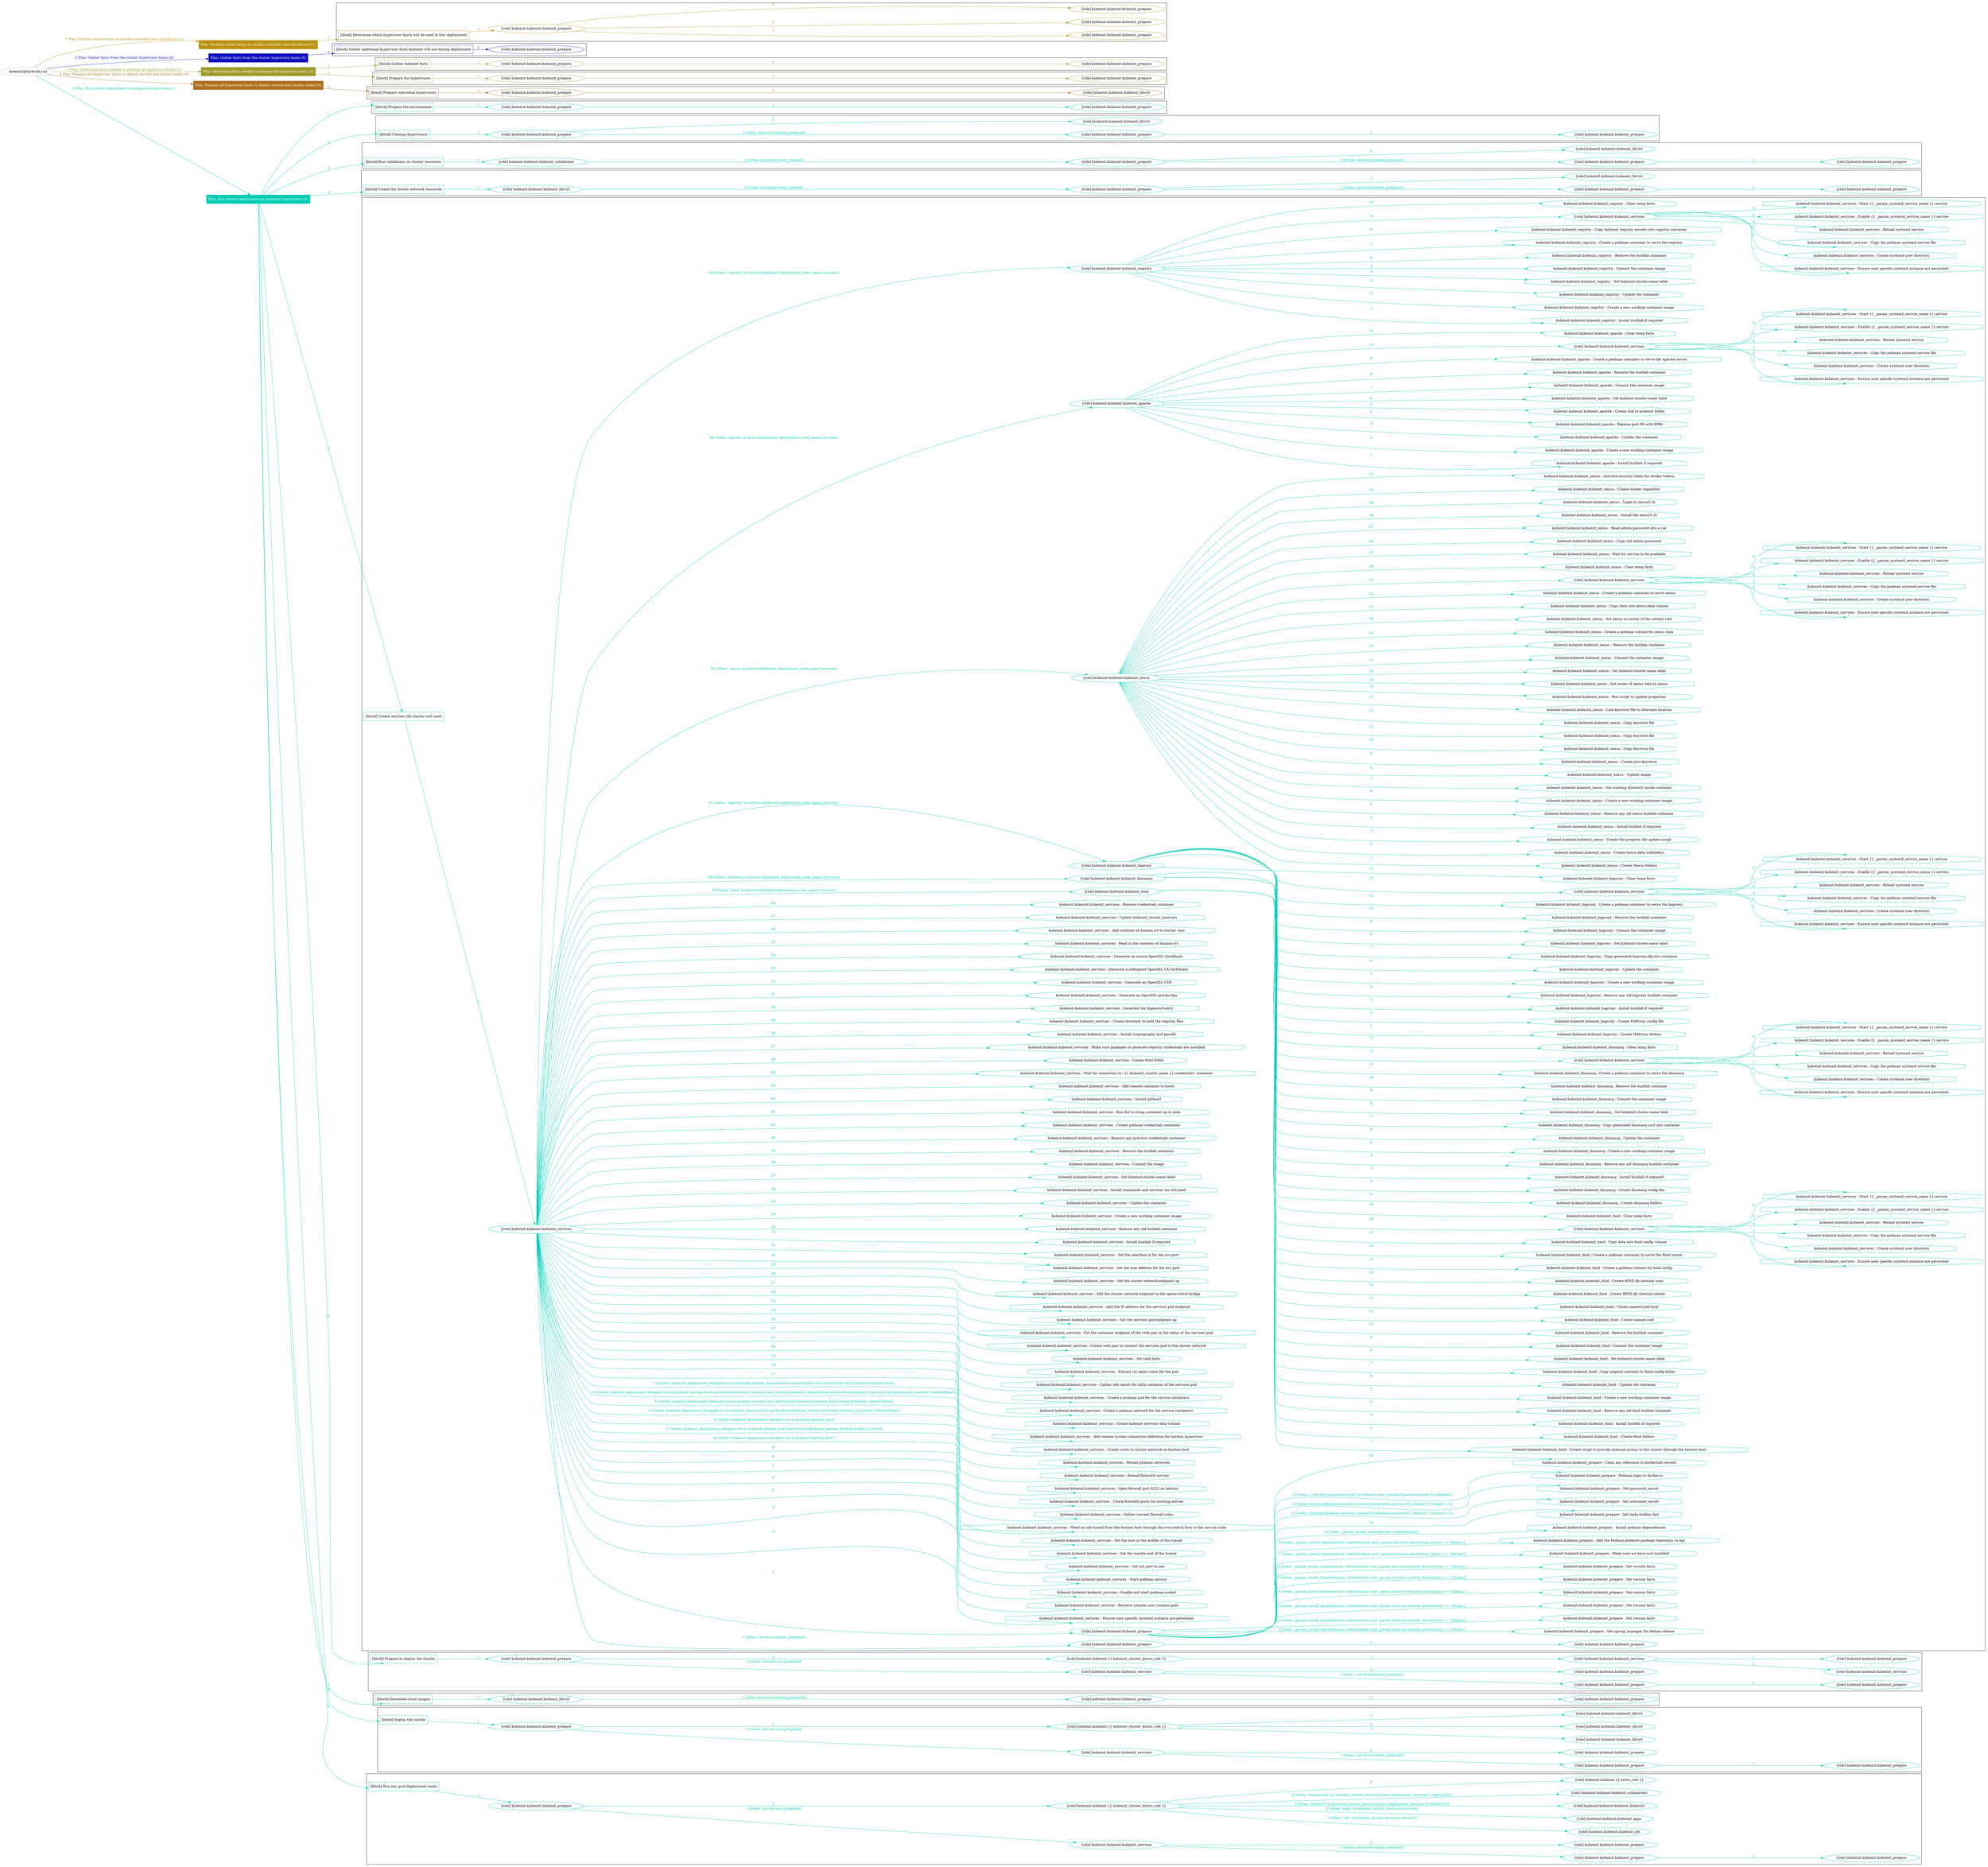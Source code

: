 digraph {
	graph [concentrate=true ordering=in rankdir=LR ratio=fill]
	edge [esep=5 sep=10]
	"kubeinit/playbook.yml" [URL="/home/runner/work/kubeinit/kubeinit/kubeinit/playbook.yml" id=playbook_ad28985b style=dotted]
	"kubeinit/playbook.yml" -> play_861f2b97 [label="1 Play: Perform initial setup on ansible-controller host (localhost) (1)" color="#bc9110" fontcolor="#bc9110" id=edge_playbook_ad28985b_play_861f2b97 labeltooltip="1 Play: Perform initial setup on ansible-controller host (localhost) (1)" tooltip="1 Play: Perform initial setup on ansible-controller host (localhost) (1)"]
	subgraph "Play: Perform initial setup on ansible-controller host (localhost) (1)" {
		play_861f2b97 [label="Play: Perform initial setup on ansible-controller host (localhost) (1)" URL="/home/runner/work/kubeinit/kubeinit/kubeinit/playbook.yml" color="#bc9110" fontcolor="#ffffff" id=play_861f2b97 shape=box style=filled tooltip=localhost]
		play_861f2b97 -> block_ee4ec945 [label=1 color="#bc9110" fontcolor="#bc9110" id=edge_1_play_861f2b97_block_ee4ec945 labeltooltip=1 tooltip=1]
		subgraph cluster_block_ee4ec945 {
			block_ee4ec945 [label="[block] Determine which hypervisor hosts will be used in this deployment" URL="/home/runner/work/kubeinit/kubeinit/kubeinit/playbook.yml" color="#bc9110" id=block_ee4ec945 labeltooltip="Determine which hypervisor hosts will be used in this deployment" shape=box tooltip="Determine which hypervisor hosts will be used in this deployment"]
			block_ee4ec945 -> role_3d6671c3 [label="1 " color="#bc9110" fontcolor="#bc9110" id=edge_1_block_ee4ec945_role_3d6671c3 labeltooltip="1 " tooltip="1 "]
			subgraph "kubeinit.kubeinit.kubeinit_prepare" {
				role_3d6671c3 [label="[role] kubeinit.kubeinit.kubeinit_prepare" URL="/home/runner/work/kubeinit/kubeinit/kubeinit/playbook.yml" color="#bc9110" id=role_3d6671c3 tooltip="kubeinit.kubeinit.kubeinit_prepare"]
				role_3d6671c3 -> role_0fb2b265 [label="1 " color="#bc9110" fontcolor="#bc9110" id=edge_1_role_3d6671c3_role_0fb2b265 labeltooltip="1 " tooltip="1 "]
				subgraph "kubeinit.kubeinit.kubeinit_prepare" {
					role_0fb2b265 [label="[role] kubeinit.kubeinit.kubeinit_prepare" URL="/home/runner/.ansible/collections/ansible_collections/kubeinit/kubeinit/roles/kubeinit_prepare/tasks/build_hypervisors_group.yml" color="#bc9110" id=role_0fb2b265 tooltip="kubeinit.kubeinit.kubeinit_prepare"]
				}
				role_3d6671c3 -> role_1a1a43ac [label="2 " color="#bc9110" fontcolor="#bc9110" id=edge_2_role_3d6671c3_role_1a1a43ac labeltooltip="2 " tooltip="2 "]
				subgraph "kubeinit.kubeinit.kubeinit_prepare" {
					role_1a1a43ac [label="[role] kubeinit.kubeinit.kubeinit_prepare" URL="/home/runner/.ansible/collections/ansible_collections/kubeinit/kubeinit/roles/kubeinit_prepare/tasks/build_hypervisors_group.yml" color="#bc9110" id=role_1a1a43ac tooltip="kubeinit.kubeinit.kubeinit_prepare"]
				}
				role_3d6671c3 -> role_a29af530 [label="3 " color="#bc9110" fontcolor="#bc9110" id=edge_3_role_3d6671c3_role_a29af530 labeltooltip="3 " tooltip="3 "]
				subgraph "kubeinit.kubeinit.kubeinit_prepare" {
					role_a29af530 [label="[role] kubeinit.kubeinit.kubeinit_prepare" URL="/home/runner/.ansible/collections/ansible_collections/kubeinit/kubeinit/roles/kubeinit_prepare/tasks/build_hypervisors_group.yml" color="#bc9110" id=role_a29af530 tooltip="kubeinit.kubeinit.kubeinit_prepare"]
				}
			}
		}
	}
	"kubeinit/playbook.yml" -> play_a661b343 [label="2 Play: Gather facts from the cluster hypervisor hosts (0)" color="#0e0fbe" fontcolor="#0e0fbe" id=edge_playbook_ad28985b_play_a661b343 labeltooltip="2 Play: Gather facts from the cluster hypervisor hosts (0)" tooltip="2 Play: Gather facts from the cluster hypervisor hosts (0)"]
	subgraph "Play: Gather facts from the cluster hypervisor hosts (0)" {
		play_a661b343 [label="Play: Gather facts from the cluster hypervisor hosts (0)" URL="/home/runner/work/kubeinit/kubeinit/kubeinit/playbook.yml" color="#0e0fbe" fontcolor="#ffffff" id=play_a661b343 shape=box style=filled tooltip="Play: Gather facts from the cluster hypervisor hosts (0)"]
		play_a661b343 -> block_afb8d34d [label=1 color="#0e0fbe" fontcolor="#0e0fbe" id=edge_1_play_a661b343_block_afb8d34d labeltooltip=1 tooltip=1]
		subgraph cluster_block_afb8d34d {
			block_afb8d34d [label="[block] Gather additional hypervisor facts kubeinit will use during deployment" URL="/home/runner/work/kubeinit/kubeinit/kubeinit/playbook.yml" color="#0e0fbe" id=block_afb8d34d labeltooltip="Gather additional hypervisor facts kubeinit will use during deployment" shape=box tooltip="Gather additional hypervisor facts kubeinit will use during deployment"]
			block_afb8d34d -> role_9943f8a2 [label="1 " color="#0e0fbe" fontcolor="#0e0fbe" id=edge_1_block_afb8d34d_role_9943f8a2 labeltooltip="1 " tooltip="1 "]
			subgraph "kubeinit.kubeinit.kubeinit_prepare" {
				role_9943f8a2 [label="[role] kubeinit.kubeinit.kubeinit_prepare" URL="/home/runner/work/kubeinit/kubeinit/kubeinit/playbook.yml" color="#0e0fbe" id=role_9943f8a2 tooltip="kubeinit.kubeinit.kubeinit_prepare"]
			}
		}
	}
	"kubeinit/playbook.yml" -> play_cdce8a29 [label="3 Play: Determine facts needed to prepare all hypervisor hosts (1)" color="#a09b2c" fontcolor="#a09b2c" id=edge_playbook_ad28985b_play_cdce8a29 labeltooltip="3 Play: Determine facts needed to prepare all hypervisor hosts (1)" tooltip="3 Play: Determine facts needed to prepare all hypervisor hosts (1)"]
	subgraph "Play: Determine facts needed to prepare all hypervisor hosts (1)" {
		play_cdce8a29 [label="Play: Determine facts needed to prepare all hypervisor hosts (1)" URL="/home/runner/work/kubeinit/kubeinit/kubeinit/playbook.yml" color="#a09b2c" fontcolor="#ffffff" id=play_cdce8a29 shape=box style=filled tooltip=localhost]
		play_cdce8a29 -> block_e613cd3a [label=1 color="#a09b2c" fontcolor="#a09b2c" id=edge_1_play_cdce8a29_block_e613cd3a labeltooltip=1 tooltip=1]
		subgraph cluster_block_e613cd3a {
			block_e613cd3a [label="[block] Gather kubeinit facts" URL="/home/runner/work/kubeinit/kubeinit/kubeinit/playbook.yml" color="#a09b2c" id=block_e613cd3a labeltooltip="Gather kubeinit facts" shape=box tooltip="Gather kubeinit facts"]
			block_e613cd3a -> role_204eb5e8 [label="1 " color="#a09b2c" fontcolor="#a09b2c" id=edge_1_block_e613cd3a_role_204eb5e8 labeltooltip="1 " tooltip="1 "]
			subgraph "kubeinit.kubeinit.kubeinit_prepare" {
				role_204eb5e8 [label="[role] kubeinit.kubeinit.kubeinit_prepare" URL="/home/runner/work/kubeinit/kubeinit/kubeinit/playbook.yml" color="#a09b2c" id=role_204eb5e8 tooltip="kubeinit.kubeinit.kubeinit_prepare"]
				role_204eb5e8 -> role_6e3523e1 [label="1 " color="#a09b2c" fontcolor="#a09b2c" id=edge_1_role_204eb5e8_role_6e3523e1 labeltooltip="1 " tooltip="1 "]
				subgraph "kubeinit.kubeinit.kubeinit_prepare" {
					role_6e3523e1 [label="[role] kubeinit.kubeinit.kubeinit_prepare" URL="/home/runner/.ansible/collections/ansible_collections/kubeinit/kubeinit/roles/kubeinit_prepare/tasks/gather_kubeinit_facts.yml" color="#a09b2c" id=role_6e3523e1 tooltip="kubeinit.kubeinit.kubeinit_prepare"]
				}
			}
		}
		play_cdce8a29 -> block_2af43533 [label=2 color="#a09b2c" fontcolor="#a09b2c" id=edge_2_play_cdce8a29_block_2af43533 labeltooltip=2 tooltip=2]
		subgraph cluster_block_2af43533 {
			block_2af43533 [label="[block] Prepare the hypervisors" URL="/home/runner/work/kubeinit/kubeinit/kubeinit/playbook.yml" color="#a09b2c" id=block_2af43533 labeltooltip="Prepare the hypervisors" shape=box tooltip="Prepare the hypervisors"]
			block_2af43533 -> role_9c34be70 [label="1 " color="#a09b2c" fontcolor="#a09b2c" id=edge_1_block_2af43533_role_9c34be70 labeltooltip="1 " tooltip="1 "]
			subgraph "kubeinit.kubeinit.kubeinit_prepare" {
				role_9c34be70 [label="[role] kubeinit.kubeinit.kubeinit_prepare" URL="/home/runner/work/kubeinit/kubeinit/kubeinit/playbook.yml" color="#a09b2c" id=role_9c34be70 tooltip="kubeinit.kubeinit.kubeinit_prepare"]
				role_9c34be70 -> role_be040eb3 [label="1 " color="#a09b2c" fontcolor="#a09b2c" id=edge_1_role_9c34be70_role_be040eb3 labeltooltip="1 " tooltip="1 "]
				subgraph "kubeinit.kubeinit.kubeinit_prepare" {
					role_be040eb3 [label="[role] kubeinit.kubeinit.kubeinit_prepare" URL="/home/runner/.ansible/collections/ansible_collections/kubeinit/kubeinit/roles/kubeinit_prepare/tasks/gather_kubeinit_facts.yml" color="#a09b2c" id=role_be040eb3 tooltip="kubeinit.kubeinit.kubeinit_prepare"]
				}
			}
		}
	}
	"kubeinit/playbook.yml" -> play_a02bf1df [label="4 Play: Prepare all hypervisor hosts to deploy service and cluster nodes (0)" color="#ae711e" fontcolor="#ae711e" id=edge_playbook_ad28985b_play_a02bf1df labeltooltip="4 Play: Prepare all hypervisor hosts to deploy service and cluster nodes (0)" tooltip="4 Play: Prepare all hypervisor hosts to deploy service and cluster nodes (0)"]
	subgraph "Play: Prepare all hypervisor hosts to deploy service and cluster nodes (0)" {
		play_a02bf1df [label="Play: Prepare all hypervisor hosts to deploy service and cluster nodes (0)" URL="/home/runner/work/kubeinit/kubeinit/kubeinit/playbook.yml" color="#ae711e" fontcolor="#ffffff" id=play_a02bf1df shape=box style=filled tooltip="Play: Prepare all hypervisor hosts to deploy service and cluster nodes (0)"]
		play_a02bf1df -> block_bf0cdeb0 [label=1 color="#ae711e" fontcolor="#ae711e" id=edge_1_play_a02bf1df_block_bf0cdeb0 labeltooltip=1 tooltip=1]
		subgraph cluster_block_bf0cdeb0 {
			block_bf0cdeb0 [label="[block] Prepare individual hypervisors" URL="/home/runner/work/kubeinit/kubeinit/kubeinit/playbook.yml" color="#ae711e" id=block_bf0cdeb0 labeltooltip="Prepare individual hypervisors" shape=box tooltip="Prepare individual hypervisors"]
			block_bf0cdeb0 -> role_be0c8ceb [label="1 " color="#ae711e" fontcolor="#ae711e" id=edge_1_block_bf0cdeb0_role_be0c8ceb labeltooltip="1 " tooltip="1 "]
			subgraph "kubeinit.kubeinit.kubeinit_prepare" {
				role_be0c8ceb [label="[role] kubeinit.kubeinit.kubeinit_prepare" URL="/home/runner/work/kubeinit/kubeinit/kubeinit/playbook.yml" color="#ae711e" id=role_be0c8ceb tooltip="kubeinit.kubeinit.kubeinit_prepare"]
				role_be0c8ceb -> role_7df22bd4 [label="1 " color="#ae711e" fontcolor="#ae711e" id=edge_1_role_be0c8ceb_role_7df22bd4 labeltooltip="1 " tooltip="1 "]
				subgraph "kubeinit.kubeinit.kubeinit_libvirt" {
					role_7df22bd4 [label="[role] kubeinit.kubeinit.kubeinit_libvirt" URL="/home/runner/.ansible/collections/ansible_collections/kubeinit/kubeinit/roles/kubeinit_prepare/tasks/prepare_hypervisor.yml" color="#ae711e" id=role_7df22bd4 tooltip="kubeinit.kubeinit.kubeinit_libvirt"]
				}
			}
		}
	}
	"kubeinit/playbook.yml" -> play_78ddb54b [label="5 Play: Run cluster deployment on prepared hypervisors (1)" color="#00ccb3" fontcolor="#00ccb3" id=edge_playbook_ad28985b_play_78ddb54b labeltooltip="5 Play: Run cluster deployment on prepared hypervisors (1)" tooltip="5 Play: Run cluster deployment on prepared hypervisors (1)"]
	subgraph "Play: Run cluster deployment on prepared hypervisors (1)" {
		play_78ddb54b [label="Play: Run cluster deployment on prepared hypervisors (1)" URL="/home/runner/work/kubeinit/kubeinit/kubeinit/playbook.yml" color="#00ccb3" fontcolor="#ffffff" id=play_78ddb54b shape=box style=filled tooltip=localhost]
		play_78ddb54b -> block_17fdb042 [label=1 color="#00ccb3" fontcolor="#00ccb3" id=edge_1_play_78ddb54b_block_17fdb042 labeltooltip=1 tooltip=1]
		subgraph cluster_block_17fdb042 {
			block_17fdb042 [label="[block] Prepare the environment" URL="/home/runner/work/kubeinit/kubeinit/kubeinit/playbook.yml" color="#00ccb3" id=block_17fdb042 labeltooltip="Prepare the environment" shape=box tooltip="Prepare the environment"]
			block_17fdb042 -> role_c161e184 [label="1 " color="#00ccb3" fontcolor="#00ccb3" id=edge_1_block_17fdb042_role_c161e184 labeltooltip="1 " tooltip="1 "]
			subgraph "kubeinit.kubeinit.kubeinit_prepare" {
				role_c161e184 [label="[role] kubeinit.kubeinit.kubeinit_prepare" URL="/home/runner/work/kubeinit/kubeinit/kubeinit/playbook.yml" color="#00ccb3" id=role_c161e184 tooltip="kubeinit.kubeinit.kubeinit_prepare"]
				role_c161e184 -> role_a6d3618f [label="1 " color="#00ccb3" fontcolor="#00ccb3" id=edge_1_role_c161e184_role_a6d3618f labeltooltip="1 " tooltip="1 "]
				subgraph "kubeinit.kubeinit.kubeinit_prepare" {
					role_a6d3618f [label="[role] kubeinit.kubeinit.kubeinit_prepare" URL="/home/runner/.ansible/collections/ansible_collections/kubeinit/kubeinit/roles/kubeinit_prepare/tasks/gather_kubeinit_facts.yml" color="#00ccb3" id=role_a6d3618f tooltip="kubeinit.kubeinit.kubeinit_prepare"]
				}
			}
		}
		play_78ddb54b -> block_92f95251 [label=2 color="#00ccb3" fontcolor="#00ccb3" id=edge_2_play_78ddb54b_block_92f95251 labeltooltip=2 tooltip=2]
		subgraph cluster_block_92f95251 {
			block_92f95251 [label="[block] Cleanup hypervisors" URL="/home/runner/work/kubeinit/kubeinit/kubeinit/playbook.yml" color="#00ccb3" id=block_92f95251 labeltooltip="Cleanup hypervisors" shape=box tooltip="Cleanup hypervisors"]
			block_92f95251 -> role_70119623 [label="1 " color="#00ccb3" fontcolor="#00ccb3" id=edge_1_block_92f95251_role_70119623 labeltooltip="1 " tooltip="1 "]
			subgraph "kubeinit.kubeinit.kubeinit_prepare" {
				role_70119623 [label="[role] kubeinit.kubeinit.kubeinit_prepare" URL="/home/runner/work/kubeinit/kubeinit/kubeinit/playbook.yml" color="#00ccb3" id=role_70119623 tooltip="kubeinit.kubeinit.kubeinit_prepare"]
				role_70119623 -> role_49bcac5f [label="1 [when: not environment_prepared]" color="#00ccb3" fontcolor="#00ccb3" id=edge_1_role_70119623_role_49bcac5f labeltooltip="1 [when: not environment_prepared]" tooltip="1 [when: not environment_prepared]"]
				subgraph "kubeinit.kubeinit.kubeinit_prepare" {
					role_49bcac5f [label="[role] kubeinit.kubeinit.kubeinit_prepare" URL="/home/runner/.ansible/collections/ansible_collections/kubeinit/kubeinit/roles/kubeinit_prepare/tasks/cleanup_hypervisors.yml" color="#00ccb3" id=role_49bcac5f tooltip="kubeinit.kubeinit.kubeinit_prepare"]
					role_49bcac5f -> role_8fd5e7ce [label="1 " color="#00ccb3" fontcolor="#00ccb3" id=edge_1_role_49bcac5f_role_8fd5e7ce labeltooltip="1 " tooltip="1 "]
					subgraph "kubeinit.kubeinit.kubeinit_prepare" {
						role_8fd5e7ce [label="[role] kubeinit.kubeinit.kubeinit_prepare" URL="/home/runner/.ansible/collections/ansible_collections/kubeinit/kubeinit/roles/kubeinit_prepare/tasks/gather_kubeinit_facts.yml" color="#00ccb3" id=role_8fd5e7ce tooltip="kubeinit.kubeinit.kubeinit_prepare"]
					}
				}
				role_70119623 -> role_2cb7d1b8 [label="2 " color="#00ccb3" fontcolor="#00ccb3" id=edge_2_role_70119623_role_2cb7d1b8 labeltooltip="2 " tooltip="2 "]
				subgraph "kubeinit.kubeinit.kubeinit_libvirt" {
					role_2cb7d1b8 [label="[role] kubeinit.kubeinit.kubeinit_libvirt" URL="/home/runner/.ansible/collections/ansible_collections/kubeinit/kubeinit/roles/kubeinit_prepare/tasks/cleanup_hypervisors.yml" color="#00ccb3" id=role_2cb7d1b8 tooltip="kubeinit.kubeinit.kubeinit_libvirt"]
				}
			}
		}
		play_78ddb54b -> block_085dc1b8 [label=3 color="#00ccb3" fontcolor="#00ccb3" id=edge_3_play_78ddb54b_block_085dc1b8 labeltooltip=3 tooltip=3]
		subgraph cluster_block_085dc1b8 {
			block_085dc1b8 [label="[block] Run validations on cluster resources" URL="/home/runner/work/kubeinit/kubeinit/kubeinit/playbook.yml" color="#00ccb3" id=block_085dc1b8 labeltooltip="Run validations on cluster resources" shape=box tooltip="Run validations on cluster resources"]
			block_085dc1b8 -> role_40da7961 [label="1 " color="#00ccb3" fontcolor="#00ccb3" id=edge_1_block_085dc1b8_role_40da7961 labeltooltip="1 " tooltip="1 "]
			subgraph "kubeinit.kubeinit.kubeinit_validations" {
				role_40da7961 [label="[role] kubeinit.kubeinit.kubeinit_validations" URL="/home/runner/work/kubeinit/kubeinit/kubeinit/playbook.yml" color="#00ccb3" id=role_40da7961 tooltip="kubeinit.kubeinit.kubeinit_validations"]
				role_40da7961 -> role_d6da9775 [label="1 [when: not hypervisors_cleaned]" color="#00ccb3" fontcolor="#00ccb3" id=edge_1_role_40da7961_role_d6da9775 labeltooltip="1 [when: not hypervisors_cleaned]" tooltip="1 [when: not hypervisors_cleaned]"]
				subgraph "kubeinit.kubeinit.kubeinit_prepare" {
					role_d6da9775 [label="[role] kubeinit.kubeinit.kubeinit_prepare" URL="/home/runner/.ansible/collections/ansible_collections/kubeinit/kubeinit/roles/kubeinit_validations/tasks/main.yml" color="#00ccb3" id=role_d6da9775 tooltip="kubeinit.kubeinit.kubeinit_prepare"]
					role_d6da9775 -> role_cf1c2533 [label="1 [when: not environment_prepared]" color="#00ccb3" fontcolor="#00ccb3" id=edge_1_role_d6da9775_role_cf1c2533 labeltooltip="1 [when: not environment_prepared]" tooltip="1 [when: not environment_prepared]"]
					subgraph "kubeinit.kubeinit.kubeinit_prepare" {
						role_cf1c2533 [label="[role] kubeinit.kubeinit.kubeinit_prepare" URL="/home/runner/.ansible/collections/ansible_collections/kubeinit/kubeinit/roles/kubeinit_prepare/tasks/cleanup_hypervisors.yml" color="#00ccb3" id=role_cf1c2533 tooltip="kubeinit.kubeinit.kubeinit_prepare"]
						role_cf1c2533 -> role_ea0e7758 [label="1 " color="#00ccb3" fontcolor="#00ccb3" id=edge_1_role_cf1c2533_role_ea0e7758 labeltooltip="1 " tooltip="1 "]
						subgraph "kubeinit.kubeinit.kubeinit_prepare" {
							role_ea0e7758 [label="[role] kubeinit.kubeinit.kubeinit_prepare" URL="/home/runner/.ansible/collections/ansible_collections/kubeinit/kubeinit/roles/kubeinit_prepare/tasks/gather_kubeinit_facts.yml" color="#00ccb3" id=role_ea0e7758 tooltip="kubeinit.kubeinit.kubeinit_prepare"]
						}
					}
					role_d6da9775 -> role_0b3d6e05 [label="2 " color="#00ccb3" fontcolor="#00ccb3" id=edge_2_role_d6da9775_role_0b3d6e05 labeltooltip="2 " tooltip="2 "]
					subgraph "kubeinit.kubeinit.kubeinit_libvirt" {
						role_0b3d6e05 [label="[role] kubeinit.kubeinit.kubeinit_libvirt" URL="/home/runner/.ansible/collections/ansible_collections/kubeinit/kubeinit/roles/kubeinit_prepare/tasks/cleanup_hypervisors.yml" color="#00ccb3" id=role_0b3d6e05 tooltip="kubeinit.kubeinit.kubeinit_libvirt"]
					}
				}
			}
		}
		play_78ddb54b -> block_e27b213a [label=4 color="#00ccb3" fontcolor="#00ccb3" id=edge_4_play_78ddb54b_block_e27b213a labeltooltip=4 tooltip=4]
		subgraph cluster_block_e27b213a {
			block_e27b213a [label="[block] Create the cluster network resources" URL="/home/runner/work/kubeinit/kubeinit/kubeinit/playbook.yml" color="#00ccb3" id=block_e27b213a labeltooltip="Create the cluster network resources" shape=box tooltip="Create the cluster network resources"]
			block_e27b213a -> role_7fb7daf5 [label="1 " color="#00ccb3" fontcolor="#00ccb3" id=edge_1_block_e27b213a_role_7fb7daf5 labeltooltip="1 " tooltip="1 "]
			subgraph "kubeinit.kubeinit.kubeinit_libvirt" {
				role_7fb7daf5 [label="[role] kubeinit.kubeinit.kubeinit_libvirt" URL="/home/runner/work/kubeinit/kubeinit/kubeinit/playbook.yml" color="#00ccb3" id=role_7fb7daf5 tooltip="kubeinit.kubeinit.kubeinit_libvirt"]
				role_7fb7daf5 -> role_8a9847da [label="1 [when: not hypervisors_cleaned]" color="#00ccb3" fontcolor="#00ccb3" id=edge_1_role_7fb7daf5_role_8a9847da labeltooltip="1 [when: not hypervisors_cleaned]" tooltip="1 [when: not hypervisors_cleaned]"]
				subgraph "kubeinit.kubeinit.kubeinit_prepare" {
					role_8a9847da [label="[role] kubeinit.kubeinit.kubeinit_prepare" URL="/home/runner/.ansible/collections/ansible_collections/kubeinit/kubeinit/roles/kubeinit_libvirt/tasks/create_network.yml" color="#00ccb3" id=role_8a9847da tooltip="kubeinit.kubeinit.kubeinit_prepare"]
					role_8a9847da -> role_26b8e5fb [label="1 [when: not environment_prepared]" color="#00ccb3" fontcolor="#00ccb3" id=edge_1_role_8a9847da_role_26b8e5fb labeltooltip="1 [when: not environment_prepared]" tooltip="1 [when: not environment_prepared]"]
					subgraph "kubeinit.kubeinit.kubeinit_prepare" {
						role_26b8e5fb [label="[role] kubeinit.kubeinit.kubeinit_prepare" URL="/home/runner/.ansible/collections/ansible_collections/kubeinit/kubeinit/roles/kubeinit_prepare/tasks/cleanup_hypervisors.yml" color="#00ccb3" id=role_26b8e5fb tooltip="kubeinit.kubeinit.kubeinit_prepare"]
						role_26b8e5fb -> role_2a14323f [label="1 " color="#00ccb3" fontcolor="#00ccb3" id=edge_1_role_26b8e5fb_role_2a14323f labeltooltip="1 " tooltip="1 "]
						subgraph "kubeinit.kubeinit.kubeinit_prepare" {
							role_2a14323f [label="[role] kubeinit.kubeinit.kubeinit_prepare" URL="/home/runner/.ansible/collections/ansible_collections/kubeinit/kubeinit/roles/kubeinit_prepare/tasks/gather_kubeinit_facts.yml" color="#00ccb3" id=role_2a14323f tooltip="kubeinit.kubeinit.kubeinit_prepare"]
						}
					}
					role_8a9847da -> role_0439d1f7 [label="2 " color="#00ccb3" fontcolor="#00ccb3" id=edge_2_role_8a9847da_role_0439d1f7 labeltooltip="2 " tooltip="2 "]
					subgraph "kubeinit.kubeinit.kubeinit_libvirt" {
						role_0439d1f7 [label="[role] kubeinit.kubeinit.kubeinit_libvirt" URL="/home/runner/.ansible/collections/ansible_collections/kubeinit/kubeinit/roles/kubeinit_prepare/tasks/cleanup_hypervisors.yml" color="#00ccb3" id=role_0439d1f7 tooltip="kubeinit.kubeinit.kubeinit_libvirt"]
					}
				}
			}
		}
		play_78ddb54b -> block_dceb23a1 [label=5 color="#00ccb3" fontcolor="#00ccb3" id=edge_5_play_78ddb54b_block_dceb23a1 labeltooltip=5 tooltip=5]
		subgraph cluster_block_dceb23a1 {
			block_dceb23a1 [label="[block] Create services the cluster will need" URL="/home/runner/work/kubeinit/kubeinit/kubeinit/playbook.yml" color="#00ccb3" id=block_dceb23a1 labeltooltip="Create services the cluster will need" shape=box tooltip="Create services the cluster will need"]
			block_dceb23a1 -> role_909a9b83 [label="1 " color="#00ccb3" fontcolor="#00ccb3" id=edge_1_block_dceb23a1_role_909a9b83 labeltooltip="1 " tooltip="1 "]
			subgraph "kubeinit.kubeinit.kubeinit_services" {
				role_909a9b83 [label="[role] kubeinit.kubeinit.kubeinit_services" URL="/home/runner/work/kubeinit/kubeinit/kubeinit/playbook.yml" color="#00ccb3" id=role_909a9b83 tooltip="kubeinit.kubeinit.kubeinit_services"]
				role_909a9b83 -> role_43c8c0a8 [label="1 [when: not environment_prepared]" color="#00ccb3" fontcolor="#00ccb3" id=edge_1_role_909a9b83_role_43c8c0a8 labeltooltip="1 [when: not environment_prepared]" tooltip="1 [when: not environment_prepared]"]
				subgraph "kubeinit.kubeinit.kubeinit_prepare" {
					role_43c8c0a8 [label="[role] kubeinit.kubeinit.kubeinit_prepare" URL="/home/runner/.ansible/collections/ansible_collections/kubeinit/kubeinit/roles/kubeinit_services/tasks/main.yml" color="#00ccb3" id=role_43c8c0a8 tooltip="kubeinit.kubeinit.kubeinit_prepare"]
					role_43c8c0a8 -> role_03f6341b [label="1 " color="#00ccb3" fontcolor="#00ccb3" id=edge_1_role_43c8c0a8_role_03f6341b labeltooltip="1 " tooltip="1 "]
					subgraph "kubeinit.kubeinit.kubeinit_prepare" {
						role_03f6341b [label="[role] kubeinit.kubeinit.kubeinit_prepare" URL="/home/runner/.ansible/collections/ansible_collections/kubeinit/kubeinit/roles/kubeinit_prepare/tasks/gather_kubeinit_facts.yml" color="#00ccb3" id=role_03f6341b tooltip="kubeinit.kubeinit.kubeinit_prepare"]
					}
				}
				role_909a9b83 -> role_a86c40a6 [label="2 " color="#00ccb3" fontcolor="#00ccb3" id=edge_2_role_909a9b83_role_a86c40a6 labeltooltip="2 " tooltip="2 "]
				subgraph "kubeinit.kubeinit.kubeinit_prepare" {
					role_a86c40a6 [label="[role] kubeinit.kubeinit.kubeinit_prepare" URL="/home/runner/.ansible/collections/ansible_collections/kubeinit/kubeinit/roles/kubeinit_services/tasks/00_create_service_pod.yml" color="#00ccb3" id=role_a86c40a6 tooltip="kubeinit.kubeinit.kubeinit_prepare"]
					task_951b0ba5 [label="kubeinit.kubeinit.kubeinit_prepare : Set cgroup_manager for debian release" URL="/home/runner/.ansible/collections/ansible_collections/kubeinit/kubeinit/roles/kubeinit_prepare/tasks/prepare_podman.yml" color="#00ccb3" id=task_951b0ba5 shape=octagon tooltip="kubeinit.kubeinit.kubeinit_prepare : Set cgroup_manager for debian release"]
					role_a86c40a6 -> task_951b0ba5 [label="1 [when: _param_install_dependencies | default(false) and _param_hostvars.ansible_distribution == 'Debian']" color="#00ccb3" fontcolor="#00ccb3" id=edge_1_role_a86c40a6_task_951b0ba5 labeltooltip="1 [when: _param_install_dependencies | default(false) and _param_hostvars.ansible_distribution == 'Debian']" tooltip="1 [when: _param_install_dependencies | default(false) and _param_hostvars.ansible_distribution == 'Debian']"]
					task_e82820af [label="kubeinit.kubeinit.kubeinit_prepare : Set version facts" URL="/home/runner/.ansible/collections/ansible_collections/kubeinit/kubeinit/roles/kubeinit_prepare/tasks/prepare_podman.yml" color="#00ccb3" id=task_e82820af shape=octagon tooltip="kubeinit.kubeinit.kubeinit_prepare : Set version facts"]
					role_a86c40a6 -> task_e82820af [label="2 [when: _param_install_dependencies | default(false) and _param_hostvars.ansible_distribution == 'Debian']" color="#00ccb3" fontcolor="#00ccb3" id=edge_2_role_a86c40a6_task_e82820af labeltooltip="2 [when: _param_install_dependencies | default(false) and _param_hostvars.ansible_distribution == 'Debian']" tooltip="2 [when: _param_install_dependencies | default(false) and _param_hostvars.ansible_distribution == 'Debian']"]
					task_79309635 [label="kubeinit.kubeinit.kubeinit_prepare : Set version facts" URL="/home/runner/.ansible/collections/ansible_collections/kubeinit/kubeinit/roles/kubeinit_prepare/tasks/prepare_podman.yml" color="#00ccb3" id=task_79309635 shape=octagon tooltip="kubeinit.kubeinit.kubeinit_prepare : Set version facts"]
					role_a86c40a6 -> task_79309635 [label="3 [when: _param_install_dependencies | default(false) and _param_hostvars.ansible_distribution == 'Debian']" color="#00ccb3" fontcolor="#00ccb3" id=edge_3_role_a86c40a6_task_79309635 labeltooltip="3 [when: _param_install_dependencies | default(false) and _param_hostvars.ansible_distribution == 'Debian']" tooltip="3 [when: _param_install_dependencies | default(false) and _param_hostvars.ansible_distribution == 'Debian']"]
					task_86938bfd [label="kubeinit.kubeinit.kubeinit_prepare : Set version facts" URL="/home/runner/.ansible/collections/ansible_collections/kubeinit/kubeinit/roles/kubeinit_prepare/tasks/prepare_podman.yml" color="#00ccb3" id=task_86938bfd shape=octagon tooltip="kubeinit.kubeinit.kubeinit_prepare : Set version facts"]
					role_a86c40a6 -> task_86938bfd [label="4 [when: _param_install_dependencies | default(false) and _param_hostvars.ansible_distribution == 'Debian']" color="#00ccb3" fontcolor="#00ccb3" id=edge_4_role_a86c40a6_task_86938bfd labeltooltip="4 [when: _param_install_dependencies | default(false) and _param_hostvars.ansible_distribution == 'Debian']" tooltip="4 [when: _param_install_dependencies | default(false) and _param_hostvars.ansible_distribution == 'Debian']"]
					task_4fda4c8a [label="kubeinit.kubeinit.kubeinit_prepare : Set version facts" URL="/home/runner/.ansible/collections/ansible_collections/kubeinit/kubeinit/roles/kubeinit_prepare/tasks/prepare_podman.yml" color="#00ccb3" id=task_4fda4c8a shape=octagon tooltip="kubeinit.kubeinit.kubeinit_prepare : Set version facts"]
					role_a86c40a6 -> task_4fda4c8a [label="5 [when: _param_install_dependencies | default(false) and _param_hostvars.ansible_distribution == 'Ubuntu']" color="#00ccb3" fontcolor="#00ccb3" id=edge_5_role_a86c40a6_task_4fda4c8a labeltooltip="5 [when: _param_install_dependencies | default(false) and _param_hostvars.ansible_distribution == 'Ubuntu']" tooltip="5 [when: _param_install_dependencies | default(false) and _param_hostvars.ansible_distribution == 'Ubuntu']"]
					task_6b73d37d [label="kubeinit.kubeinit.kubeinit_prepare : Set version facts" URL="/home/runner/.ansible/collections/ansible_collections/kubeinit/kubeinit/roles/kubeinit_prepare/tasks/prepare_podman.yml" color="#00ccb3" id=task_6b73d37d shape=octagon tooltip="kubeinit.kubeinit.kubeinit_prepare : Set version facts"]
					role_a86c40a6 -> task_6b73d37d [label="6 [when: _param_install_dependencies | default(false) and _param_hostvars.ansible_distribution == 'Ubuntu']" color="#00ccb3" fontcolor="#00ccb3" id=edge_6_role_a86c40a6_task_6b73d37d labeltooltip="6 [when: _param_install_dependencies | default(false) and _param_hostvars.ansible_distribution == 'Ubuntu']" tooltip="6 [when: _param_install_dependencies | default(false) and _param_hostvars.ansible_distribution == 'Ubuntu']"]
					task_6d16b8b3 [label="kubeinit.kubeinit.kubeinit_prepare : Make sure we have curl installed" URL="/home/runner/.ansible/collections/ansible_collections/kubeinit/kubeinit/roles/kubeinit_prepare/tasks/prepare_podman.yml" color="#00ccb3" id=task_6d16b8b3 shape=octagon tooltip="kubeinit.kubeinit.kubeinit_prepare : Make sure we have curl installed"]
					role_a86c40a6 -> task_6d16b8b3 [label="7 [when: _param_install_dependencies | default(false) and _param_hostvars.distribution_family == 'Debian']" color="#00ccb3" fontcolor="#00ccb3" id=edge_7_role_a86c40a6_task_6d16b8b3 labeltooltip="7 [when: _param_install_dependencies | default(false) and _param_hostvars.distribution_family == 'Debian']" tooltip="7 [when: _param_install_dependencies | default(false) and _param_hostvars.distribution_family == 'Debian']"]
					task_5902fdd2 [label="kubeinit.kubeinit.kubeinit_prepare : Add the Podman kubeinit package repository to Apt" URL="/home/runner/.ansible/collections/ansible_collections/kubeinit/kubeinit/roles/kubeinit_prepare/tasks/prepare_podman.yml" color="#00ccb3" id=task_5902fdd2 shape=octagon tooltip="kubeinit.kubeinit.kubeinit_prepare : Add the Podman kubeinit package repository to Apt"]
					role_a86c40a6 -> task_5902fdd2 [label="8 [when: _param_install_dependencies | default(false) and _param_hostvars.distribution_family == 'Debian']" color="#00ccb3" fontcolor="#00ccb3" id=edge_8_role_a86c40a6_task_5902fdd2 labeltooltip="8 [when: _param_install_dependencies | default(false) and _param_hostvars.distribution_family == 'Debian']" tooltip="8 [when: _param_install_dependencies | default(false) and _param_hostvars.distribution_family == 'Debian']"]
					task_423c6454 [label="kubeinit.kubeinit.kubeinit_prepare : Install podman dependencies" URL="/home/runner/.ansible/collections/ansible_collections/kubeinit/kubeinit/roles/kubeinit_prepare/tasks/prepare_podman.yml" color="#00ccb3" id=task_423c6454 shape=octagon tooltip="kubeinit.kubeinit.kubeinit_prepare : Install podman dependencies"]
					role_a86c40a6 -> task_423c6454 [label="9 [when: _param_install_dependencies | default(false)]" color="#00ccb3" fontcolor="#00ccb3" id=edge_9_role_a86c40a6_task_423c6454 labeltooltip="9 [when: _param_install_dependencies | default(false)]" tooltip="9 [when: _param_install_dependencies | default(false)]"]
					task_1ffeb01a [label="kubeinit.kubeinit.kubeinit_prepare : Set tasks-hidden fact" URL="/home/runner/.ansible/collections/ansible_collections/kubeinit/kubeinit/roles/kubeinit_prepare/tasks/prepare_podman.yml" color="#00ccb3" id=task_1ffeb01a shape=octagon tooltip="kubeinit.kubeinit.kubeinit_prepare : Set tasks-hidden fact"]
					role_a86c40a6 -> task_1ffeb01a [label="10 " color="#00ccb3" fontcolor="#00ccb3" id=edge_10_role_a86c40a6_task_1ffeb01a labeltooltip="10 " tooltip="10 "]
					task_7efb9583 [label="kubeinit.kubeinit.kubeinit_prepare : Set username_secret" URL="/home/runner/.ansible/collections/ansible_collections/kubeinit/kubeinit/roles/kubeinit_prepare/tasks/prepare_podman.yml" color="#00ccb3" id=task_7efb9583 shape=octagon tooltip="kubeinit.kubeinit.kubeinit_prepare : Set username_secret"]
					role_a86c40a6 -> task_7efb9583 [label="11 [when: hostvars['kubeinit-secrets'].secrets['dockerhub-username'] | default('') | length > 0]" color="#00ccb3" fontcolor="#00ccb3" id=edge_11_role_a86c40a6_task_7efb9583 labeltooltip="11 [when: hostvars['kubeinit-secrets'].secrets['dockerhub-username'] | default('') | length > 0]" tooltip="11 [when: hostvars['kubeinit-secrets'].secrets['dockerhub-username'] | default('') | length > 0]"]
					task_0a523b7c [label="kubeinit.kubeinit.kubeinit_prepare : Set password_secret" URL="/home/runner/.ansible/collections/ansible_collections/kubeinit/kubeinit/roles/kubeinit_prepare/tasks/prepare_podman.yml" color="#00ccb3" id=task_0a523b7c shape=octagon tooltip="kubeinit.kubeinit.kubeinit_prepare : Set password_secret"]
					role_a86c40a6 -> task_0a523b7c [label="12 [when: hostvars['kubeinit-secrets'].secrets['dockerhub-password'] | default('') | length > 0]" color="#00ccb3" fontcolor="#00ccb3" id=edge_12_role_a86c40a6_task_0a523b7c labeltooltip="12 [when: hostvars['kubeinit-secrets'].secrets['dockerhub-password'] | default('') | length > 0]" tooltip="12 [when: hostvars['kubeinit-secrets'].secrets['dockerhub-password'] | default('') | length > 0]"]
					task_7ba48ee7 [label="kubeinit.kubeinit.kubeinit_prepare : Podman login to docker.io" URL="/home/runner/.ansible/collections/ansible_collections/kubeinit/kubeinit/roles/kubeinit_prepare/tasks/prepare_podman.yml" color="#00ccb3" id=task_7ba48ee7 shape=octagon tooltip="kubeinit.kubeinit.kubeinit_prepare : Podman login to docker.io"]
					role_a86c40a6 -> task_7ba48ee7 [label="13 [when: (_results['username-secret'] is defined) and (_results['password-secret'] is defined)]" color="#00ccb3" fontcolor="#00ccb3" id=edge_13_role_a86c40a6_task_7ba48ee7 labeltooltip="13 [when: (_results['username-secret'] is defined) and (_results['password-secret'] is defined)]" tooltip="13 [when: (_results['username-secret'] is defined) and (_results['password-secret'] is defined)]"]
					task_89152333 [label="kubeinit.kubeinit.kubeinit_prepare : Clear any reference to dockerhub secrets" URL="/home/runner/.ansible/collections/ansible_collections/kubeinit/kubeinit/roles/kubeinit_prepare/tasks/prepare_podman.yml" color="#00ccb3" id=task_89152333 shape=octagon tooltip="kubeinit.kubeinit.kubeinit_prepare : Clear any reference to dockerhub secrets"]
					role_a86c40a6 -> task_89152333 [label="14 " color="#00ccb3" fontcolor="#00ccb3" id=edge_14_role_a86c40a6_task_89152333 labeltooltip="14 " tooltip="14 "]
				}
				task_39479724 [label="kubeinit.kubeinit.kubeinit_services : Ensure user specific systemd instance are persistent" URL="/home/runner/.ansible/collections/ansible_collections/kubeinit/kubeinit/roles/kubeinit_services/tasks/00_create_service_pod.yml" color="#00ccb3" id=task_39479724 shape=octagon tooltip="kubeinit.kubeinit.kubeinit_services : Ensure user specific systemd instance are persistent"]
				role_909a9b83 -> task_39479724 [label="3 " color="#00ccb3" fontcolor="#00ccb3" id=edge_3_role_909a9b83_task_39479724 labeltooltip="3 " tooltip="3 "]
				task_48c8edb6 [label="kubeinit.kubeinit.kubeinit_services : Retrieve remote user runtime path" URL="/home/runner/.ansible/collections/ansible_collections/kubeinit/kubeinit/roles/kubeinit_services/tasks/00_create_service_pod.yml" color="#00ccb3" id=task_48c8edb6 shape=octagon tooltip="kubeinit.kubeinit.kubeinit_services : Retrieve remote user runtime path"]
				role_909a9b83 -> task_48c8edb6 [label="4 " color="#00ccb3" fontcolor="#00ccb3" id=edge_4_role_909a9b83_task_48c8edb6 labeltooltip="4 " tooltip="4 "]
				task_eadc993c [label="kubeinit.kubeinit.kubeinit_services : Enable and start podman.socket" URL="/home/runner/.ansible/collections/ansible_collections/kubeinit/kubeinit/roles/kubeinit_services/tasks/00_create_service_pod.yml" color="#00ccb3" id=task_eadc993c shape=octagon tooltip="kubeinit.kubeinit.kubeinit_services : Enable and start podman.socket"]
				role_909a9b83 -> task_eadc993c [label="5 " color="#00ccb3" fontcolor="#00ccb3" id=edge_5_role_909a9b83_task_eadc993c labeltooltip="5 " tooltip="5 "]
				task_1d37a76c [label="kubeinit.kubeinit.kubeinit_services : Start podman.service" URL="/home/runner/.ansible/collections/ansible_collections/kubeinit/kubeinit/roles/kubeinit_services/tasks/00_create_service_pod.yml" color="#00ccb3" id=task_1d37a76c shape=octagon tooltip="kubeinit.kubeinit.kubeinit_services : Start podman.service"]
				role_909a9b83 -> task_1d37a76c [label="6 " color="#00ccb3" fontcolor="#00ccb3" id=edge_6_role_909a9b83_task_1d37a76c labeltooltip="6 " tooltip="6 "]
				task_6f36cdf8 [label="kubeinit.kubeinit.kubeinit_services : Set ssh port to use" URL="/home/runner/.ansible/collections/ansible_collections/kubeinit/kubeinit/roles/kubeinit_services/tasks/00_create_service_pod.yml" color="#00ccb3" id=task_6f36cdf8 shape=octagon tooltip="kubeinit.kubeinit.kubeinit_services : Set ssh port to use"]
				role_909a9b83 -> task_6f36cdf8 [label="7 " color="#00ccb3" fontcolor="#00ccb3" id=edge_7_role_909a9b83_task_6f36cdf8 labeltooltip="7 " tooltip="7 "]
				task_43b156f1 [label="kubeinit.kubeinit.kubeinit_services : Set the remote end of the tunnel" URL="/home/runner/.ansible/collections/ansible_collections/kubeinit/kubeinit/roles/kubeinit_services/tasks/00_create_service_pod.yml" color="#00ccb3" id=task_43b156f1 shape=octagon tooltip="kubeinit.kubeinit.kubeinit_services : Set the remote end of the tunnel"]
				role_909a9b83 -> task_43b156f1 [label="8 " color="#00ccb3" fontcolor="#00ccb3" id=edge_8_role_909a9b83_task_43b156f1 labeltooltip="8 " tooltip="8 "]
				task_7d42e854 [label="kubeinit.kubeinit.kubeinit_services : Set the host in the middle of the tunnel" URL="/home/runner/.ansible/collections/ansible_collections/kubeinit/kubeinit/roles/kubeinit_services/tasks/00_create_service_pod.yml" color="#00ccb3" id=task_7d42e854 shape=octagon tooltip="kubeinit.kubeinit.kubeinit_services : Set the host in the middle of the tunnel"]
				role_909a9b83 -> task_7d42e854 [label="9 " color="#00ccb3" fontcolor="#00ccb3" id=edge_9_role_909a9b83_task_7d42e854 labeltooltip="9 " tooltip="9 "]
				task_06264477 [label="kubeinit.kubeinit.kubeinit_services : Need an ssh tunnel from the bastion host through the ovn-central host to the service node" URL="/home/runner/.ansible/collections/ansible_collections/kubeinit/kubeinit/roles/kubeinit_services/tasks/00_create_service_pod.yml" color="#00ccb3" id=task_06264477 shape=octagon tooltip="kubeinit.kubeinit.kubeinit_services : Need an ssh tunnel from the bastion host through the ovn-central host to the service node"]
				role_909a9b83 -> task_06264477 [label="10 [when: kubeinit_deployment_delegate not in kubeinit_bastion_host]" color="#00ccb3" fontcolor="#00ccb3" id=edge_10_role_909a9b83_task_06264477 labeltooltip="10 [when: kubeinit_deployment_delegate not in kubeinit_bastion_host]" tooltip="10 [when: kubeinit_deployment_delegate not in kubeinit_bastion_host]"]
				task_d4640d24 [label="kubeinit.kubeinit.kubeinit_services : Gather current firewall rules" URL="/home/runner/.ansible/collections/ansible_collections/kubeinit/kubeinit/roles/kubeinit_services/tasks/00_create_service_pod.yml" color="#00ccb3" id=task_d4640d24 shape=octagon tooltip="kubeinit.kubeinit.kubeinit_services : Gather current firewall rules"]
				role_909a9b83 -> task_d4640d24 [label="11 [when: kubeinit_deployment_delegate not in kubeinit_bastion_host and hostvars[kubeinit_bastion_host].firewalld_is_active]" color="#00ccb3" fontcolor="#00ccb3" id=edge_11_role_909a9b83_task_d4640d24 labeltooltip="11 [when: kubeinit_deployment_delegate not in kubeinit_bastion_host and hostvars[kubeinit_bastion_host].firewalld_is_active]" tooltip="11 [when: kubeinit_deployment_delegate not in kubeinit_bastion_host and hostvars[kubeinit_bastion_host].firewalld_is_active]"]
				task_607a3e79 [label="kubeinit.kubeinit.kubeinit_services : Check firewalld ports for existing entries" URL="/home/runner/.ansible/collections/ansible_collections/kubeinit/kubeinit/roles/kubeinit_services/tasks/00_create_service_pod.yml" color="#00ccb3" id=task_607a3e79 shape=octagon tooltip="kubeinit.kubeinit.kubeinit_services : Check firewalld ports for existing entries"]
				role_909a9b83 -> task_607a3e79 [label="12 [when: kubeinit_deployment_delegate not in kubeinit_bastion_host]" color="#00ccb3" fontcolor="#00ccb3" id=edge_12_role_909a9b83_task_607a3e79 labeltooltip="12 [when: kubeinit_deployment_delegate not in kubeinit_bastion_host]" tooltip="12 [when: kubeinit_deployment_delegate not in kubeinit_bastion_host]"]
				task_6996663f [label="kubeinit.kubeinit.kubeinit_services : Open firewall port 6222 on bastion" URL="/home/runner/.ansible/collections/ansible_collections/kubeinit/kubeinit/roles/kubeinit_services/tasks/00_create_service_pod.yml" color="#00ccb3" id=task_6996663f shape=octagon tooltip="kubeinit.kubeinit.kubeinit_services : Open firewall port 6222 on bastion"]
				role_909a9b83 -> task_6996663f [label="13 [when: kubeinit_deployment_delegate not in kubeinit_bastion_host and hostvars[kubeinit_bastion_host].add_bastion_ssh_tunnel | default(false)]" color="#00ccb3" fontcolor="#00ccb3" id=edge_13_role_909a9b83_task_6996663f labeltooltip="13 [when: kubeinit_deployment_delegate not in kubeinit_bastion_host and hostvars[kubeinit_bastion_host].add_bastion_ssh_tunnel | default(false)]" tooltip="13 [when: kubeinit_deployment_delegate not in kubeinit_bastion_host and hostvars[kubeinit_bastion_host].add_bastion_ssh_tunnel | default(false)]"]
				task_5c83ec88 [label="kubeinit.kubeinit.kubeinit_services : Reload firewalld service" URL="/home/runner/.ansible/collections/ansible_collections/kubeinit/kubeinit/roles/kubeinit_services/tasks/00_create_service_pod.yml" color="#00ccb3" id=task_5c83ec88 shape=octagon tooltip="kubeinit.kubeinit.kubeinit_services : Reload firewalld service"]
				role_909a9b83 -> task_5c83ec88 [label="14 [when: kubeinit_deployment_delegate not in kubeinit_bastion_host and hostvars[kubeinit_bastion_host].reload_firewalld | default(false)]" color="#00ccb3" fontcolor="#00ccb3" id=edge_14_role_909a9b83_task_5c83ec88 labeltooltip="14 [when: kubeinit_deployment_delegate not in kubeinit_bastion_host and hostvars[kubeinit_bastion_host].reload_firewalld | default(false)]" tooltip="14 [when: kubeinit_deployment_delegate not in kubeinit_bastion_host and hostvars[kubeinit_bastion_host].reload_firewalld | default(false)]"]
				task_54013a1c [label="kubeinit.kubeinit.kubeinit_services : Reload podman networks" URL="/home/runner/.ansible/collections/ansible_collections/kubeinit/kubeinit/roles/kubeinit_services/tasks/00_create_service_pod.yml" color="#00ccb3" id=task_54013a1c shape=octagon tooltip="kubeinit.kubeinit.kubeinit_services : Reload podman networks"]
				role_909a9b83 -> task_54013a1c [label="15 [when: kubeinit_deployment_delegate not in kubeinit_bastion_host and hostvars[kubeinit_bastion_host].reload_firewalld | default(false) and hostvars[kubeinit_bastion_host].podman_is_installed | default(false)]" color="#00ccb3" fontcolor="#00ccb3" id=edge_15_role_909a9b83_task_54013a1c labeltooltip="15 [when: kubeinit_deployment_delegate not in kubeinit_bastion_host and hostvars[kubeinit_bastion_host].reload_firewalld | default(false) and hostvars[kubeinit_bastion_host].podman_is_installed | default(false)]" tooltip="15 [when: kubeinit_deployment_delegate not in kubeinit_bastion_host and hostvars[kubeinit_bastion_host].reload_firewalld | default(false) and hostvars[kubeinit_bastion_host].podman_is_installed | default(false)]"]
				task_144df805 [label="kubeinit.kubeinit.kubeinit_services : Create route to cluster network on bastion host" URL="/home/runner/.ansible/collections/ansible_collections/kubeinit/kubeinit/roles/kubeinit_services/tasks/00_create_service_pod.yml" color="#00ccb3" id=task_144df805 shape=octagon tooltip="kubeinit.kubeinit.kubeinit_services : Create route to cluster network on bastion host"]
				role_909a9b83 -> task_144df805 [label="16 [when: kubeinit_deployment_delegate not in kubeinit_bastion_host and false and kubeinit_ovn_central_host not in kubeinit_bastion_host]" color="#00ccb3" fontcolor="#00ccb3" id=edge_16_role_909a9b83_task_144df805 labeltooltip="16 [when: kubeinit_deployment_delegate not in kubeinit_bastion_host and false and kubeinit_ovn_central_host not in kubeinit_bastion_host]" tooltip="16 [when: kubeinit_deployment_delegate not in kubeinit_bastion_host and false and kubeinit_ovn_central_host not in kubeinit_bastion_host]"]
				task_3e0d5d94 [label="kubeinit.kubeinit.kubeinit_services : Add remote system connection definition for bastion hypervisor" URL="/home/runner/.ansible/collections/ansible_collections/kubeinit/kubeinit/roles/kubeinit_services/tasks/00_create_service_pod.yml" color="#00ccb3" id=task_3e0d5d94 shape=octagon tooltip="kubeinit.kubeinit.kubeinit_services : Add remote system connection definition for bastion hypervisor"]
				role_909a9b83 -> task_3e0d5d94 [label="17 " color="#00ccb3" fontcolor="#00ccb3" id=edge_17_role_909a9b83_task_3e0d5d94 labeltooltip="17 " tooltip="17 "]
				task_cb5375fc [label="kubeinit.kubeinit.kubeinit_services : Create kubeinit services data volume" URL="/home/runner/.ansible/collections/ansible_collections/kubeinit/kubeinit/roles/kubeinit_services/tasks/00_create_service_pod.yml" color="#00ccb3" id=task_cb5375fc shape=octagon tooltip="kubeinit.kubeinit.kubeinit_services : Create kubeinit services data volume"]
				role_909a9b83 -> task_cb5375fc [label="18 " color="#00ccb3" fontcolor="#00ccb3" id=edge_18_role_909a9b83_task_cb5375fc labeltooltip="18 " tooltip="18 "]
				task_81d5ab92 [label="kubeinit.kubeinit.kubeinit_services : Create a podman network for the service containers" URL="/home/runner/.ansible/collections/ansible_collections/kubeinit/kubeinit/roles/kubeinit_services/tasks/00_create_service_pod.yml" color="#00ccb3" id=task_81d5ab92 shape=octagon tooltip="kubeinit.kubeinit.kubeinit_services : Create a podman network for the service containers"]
				role_909a9b83 -> task_81d5ab92 [label="19 " color="#00ccb3" fontcolor="#00ccb3" id=edge_19_role_909a9b83_task_81d5ab92 labeltooltip="19 " tooltip="19 "]
				task_29f46ed8 [label="kubeinit.kubeinit.kubeinit_services : Create a podman pod for the service containers" URL="/home/runner/.ansible/collections/ansible_collections/kubeinit/kubeinit/roles/kubeinit_services/tasks/00_create_service_pod.yml" color="#00ccb3" id=task_29f46ed8 shape=octagon tooltip="kubeinit.kubeinit.kubeinit_services : Create a podman pod for the service containers"]
				role_909a9b83 -> task_29f46ed8 [label="20 " color="#00ccb3" fontcolor="#00ccb3" id=edge_20_role_909a9b83_task_29f46ed8 labeltooltip="20 " tooltip="20 "]
				task_1b9ea36b [label="kubeinit.kubeinit.kubeinit_services : Gather info about the infra container of the services pod" URL="/home/runner/.ansible/collections/ansible_collections/kubeinit/kubeinit/roles/kubeinit_services/tasks/00_create_service_pod.yml" color="#00ccb3" id=task_1b9ea36b shape=octagon tooltip="kubeinit.kubeinit.kubeinit_services : Gather info about the infra container of the services pod"]
				role_909a9b83 -> task_1b9ea36b [label="21 " color="#00ccb3" fontcolor="#00ccb3" id=edge_21_role_909a9b83_task_1b9ea36b labeltooltip="21 " tooltip="21 "]
				task_cd27fcc3 [label="kubeinit.kubeinit.kubeinit_services : Extract cni netns value for the pod" URL="/home/runner/.ansible/collections/ansible_collections/kubeinit/kubeinit/roles/kubeinit_services/tasks/00_create_service_pod.yml" color="#00ccb3" id=task_cd27fcc3 shape=octagon tooltip="kubeinit.kubeinit.kubeinit_services : Extract cni netns value for the pod"]
				role_909a9b83 -> task_cd27fcc3 [label="22 " color="#00ccb3" fontcolor="#00ccb3" id=edge_22_role_909a9b83_task_cd27fcc3 labeltooltip="22 " tooltip="22 "]
				task_4de511da [label="kubeinit.kubeinit.kubeinit_services : Set veth facts" URL="/home/runner/.ansible/collections/ansible_collections/kubeinit/kubeinit/roles/kubeinit_services/tasks/00_create_service_pod.yml" color="#00ccb3" id=task_4de511da shape=octagon tooltip="kubeinit.kubeinit.kubeinit_services : Set veth facts"]
				role_909a9b83 -> task_4de511da [label="23 " color="#00ccb3" fontcolor="#00ccb3" id=edge_23_role_909a9b83_task_4de511da labeltooltip="23 " tooltip="23 "]
				task_30898882 [label="kubeinit.kubeinit.kubeinit_services : Create veth pair to connect the services pod to the cluster network" URL="/home/runner/.ansible/collections/ansible_collections/kubeinit/kubeinit/roles/kubeinit_services/tasks/00_create_service_pod.yml" color="#00ccb3" id=task_30898882 shape=octagon tooltip="kubeinit.kubeinit.kubeinit_services : Create veth pair to connect the services pod to the cluster network"]
				role_909a9b83 -> task_30898882 [label="24 " color="#00ccb3" fontcolor="#00ccb3" id=edge_24_role_909a9b83_task_30898882 labeltooltip="24 " tooltip="24 "]
				task_3289c921 [label="kubeinit.kubeinit.kubeinit_services : Put the container endpoint of the veth pair in the netns of the services pod" URL="/home/runner/.ansible/collections/ansible_collections/kubeinit/kubeinit/roles/kubeinit_services/tasks/00_create_service_pod.yml" color="#00ccb3" id=task_3289c921 shape=octagon tooltip="kubeinit.kubeinit.kubeinit_services : Put the container endpoint of the veth pair in the netns of the services pod"]
				role_909a9b83 -> task_3289c921 [label="25 " color="#00ccb3" fontcolor="#00ccb3" id=edge_25_role_909a9b83_task_3289c921 labeltooltip="25 " tooltip="25 "]
				task_1f6a5486 [label="kubeinit.kubeinit.kubeinit_services : Set the services pod endpoint up" URL="/home/runner/.ansible/collections/ansible_collections/kubeinit/kubeinit/roles/kubeinit_services/tasks/00_create_service_pod.yml" color="#00ccb3" id=task_1f6a5486 shape=octagon tooltip="kubeinit.kubeinit.kubeinit_services : Set the services pod endpoint up"]
				role_909a9b83 -> task_1f6a5486 [label="26 " color="#00ccb3" fontcolor="#00ccb3" id=edge_26_role_909a9b83_task_1f6a5486 labeltooltip="26 " tooltip="26 "]
				task_e0df0dbd [label="kubeinit.kubeinit.kubeinit_services : Add the IP address for the services pod endpoint" URL="/home/runner/.ansible/collections/ansible_collections/kubeinit/kubeinit/roles/kubeinit_services/tasks/00_create_service_pod.yml" color="#00ccb3" id=task_e0df0dbd shape=octagon tooltip="kubeinit.kubeinit.kubeinit_services : Add the IP address for the services pod endpoint"]
				role_909a9b83 -> task_e0df0dbd [label="27 " color="#00ccb3" fontcolor="#00ccb3" id=edge_27_role_909a9b83_task_e0df0dbd labeltooltip="27 " tooltip="27 "]
				task_74a0e6d2 [label="kubeinit.kubeinit.kubeinit_services : Add the cluster network endpoint to the openvswitch bridge" URL="/home/runner/.ansible/collections/ansible_collections/kubeinit/kubeinit/roles/kubeinit_services/tasks/00_create_service_pod.yml" color="#00ccb3" id=task_74a0e6d2 shape=octagon tooltip="kubeinit.kubeinit.kubeinit_services : Add the cluster network endpoint to the openvswitch bridge"]
				role_909a9b83 -> task_74a0e6d2 [label="28 " color="#00ccb3" fontcolor="#00ccb3" id=edge_28_role_909a9b83_task_74a0e6d2 labeltooltip="28 " tooltip="28 "]
				task_bc1fd16e [label="kubeinit.kubeinit.kubeinit_services : Set the cluster network endpoint up" URL="/home/runner/.ansible/collections/ansible_collections/kubeinit/kubeinit/roles/kubeinit_services/tasks/00_create_service_pod.yml" color="#00ccb3" id=task_bc1fd16e shape=octagon tooltip="kubeinit.kubeinit.kubeinit_services : Set the cluster network endpoint up"]
				role_909a9b83 -> task_bc1fd16e [label="29 " color="#00ccb3" fontcolor="#00ccb3" id=edge_29_role_909a9b83_task_bc1fd16e labeltooltip="29 " tooltip="29 "]
				task_104e8cb3 [label="kubeinit.kubeinit.kubeinit_services : Set the mac address for the ovs port" URL="/home/runner/.ansible/collections/ansible_collections/kubeinit/kubeinit/roles/kubeinit_services/tasks/00_create_service_pod.yml" color="#00ccb3" id=task_104e8cb3 shape=octagon tooltip="kubeinit.kubeinit.kubeinit_services : Set the mac address for the ovs port"]
				role_909a9b83 -> task_104e8cb3 [label="30 " color="#00ccb3" fontcolor="#00ccb3" id=edge_30_role_909a9b83_task_104e8cb3 labeltooltip="30 " tooltip="30 "]
				task_8b487d16 [label="kubeinit.kubeinit.kubeinit_services : Set the interface id for the ovs port" URL="/home/runner/.ansible/collections/ansible_collections/kubeinit/kubeinit/roles/kubeinit_services/tasks/00_create_service_pod.yml" color="#00ccb3" id=task_8b487d16 shape=octagon tooltip="kubeinit.kubeinit.kubeinit_services : Set the interface id for the ovs port"]
				role_909a9b83 -> task_8b487d16 [label="31 " color="#00ccb3" fontcolor="#00ccb3" id=edge_31_role_909a9b83_task_8b487d16 labeltooltip="31 " tooltip="31 "]
				task_63b73432 [label="kubeinit.kubeinit.kubeinit_services : Install buildah if required" URL="/home/runner/.ansible/collections/ansible_collections/kubeinit/kubeinit/roles/kubeinit_services/tasks/prepare_credentials.yml" color="#00ccb3" id=task_63b73432 shape=octagon tooltip="kubeinit.kubeinit.kubeinit_services : Install buildah if required"]
				role_909a9b83 -> task_63b73432 [label="32 " color="#00ccb3" fontcolor="#00ccb3" id=edge_32_role_909a9b83_task_63b73432 labeltooltip="32 " tooltip="32 "]
				task_5e39ac57 [label="kubeinit.kubeinit.kubeinit_services : Remove any old buildah container" URL="/home/runner/.ansible/collections/ansible_collections/kubeinit/kubeinit/roles/kubeinit_services/tasks/prepare_credentials.yml" color="#00ccb3" id=task_5e39ac57 shape=octagon tooltip="kubeinit.kubeinit.kubeinit_services : Remove any old buildah container"]
				role_909a9b83 -> task_5e39ac57 [label="33 " color="#00ccb3" fontcolor="#00ccb3" id=edge_33_role_909a9b83_task_5e39ac57 labeltooltip="33 " tooltip="33 "]
				task_8c7fa38f [label="kubeinit.kubeinit.kubeinit_services : Create a new working container image" URL="/home/runner/.ansible/collections/ansible_collections/kubeinit/kubeinit/roles/kubeinit_services/tasks/prepare_credentials.yml" color="#00ccb3" id=task_8c7fa38f shape=octagon tooltip="kubeinit.kubeinit.kubeinit_services : Create a new working container image"]
				role_909a9b83 -> task_8c7fa38f [label="34 " color="#00ccb3" fontcolor="#00ccb3" id=edge_34_role_909a9b83_task_8c7fa38f labeltooltip="34 " tooltip="34 "]
				task_f2ab1c4b [label="kubeinit.kubeinit.kubeinit_services : Update the container" URL="/home/runner/.ansible/collections/ansible_collections/kubeinit/kubeinit/roles/kubeinit_services/tasks/prepare_credentials.yml" color="#00ccb3" id=task_f2ab1c4b shape=octagon tooltip="kubeinit.kubeinit.kubeinit_services : Update the container"]
				role_909a9b83 -> task_f2ab1c4b [label="35 " color="#00ccb3" fontcolor="#00ccb3" id=edge_35_role_909a9b83_task_f2ab1c4b labeltooltip="35 " tooltip="35 "]
				task_c6749355 [label="kubeinit.kubeinit.kubeinit_services : Install commands and services we will need" URL="/home/runner/.ansible/collections/ansible_collections/kubeinit/kubeinit/roles/kubeinit_services/tasks/prepare_credentials.yml" color="#00ccb3" id=task_c6749355 shape=octagon tooltip="kubeinit.kubeinit.kubeinit_services : Install commands and services we will need"]
				role_909a9b83 -> task_c6749355 [label="36 " color="#00ccb3" fontcolor="#00ccb3" id=edge_36_role_909a9b83_task_c6749355 labeltooltip="36 " tooltip="36 "]
				task_c1aff324 [label="kubeinit.kubeinit.kubeinit_services : Set kubeinit-cluster-name label" URL="/home/runner/.ansible/collections/ansible_collections/kubeinit/kubeinit/roles/kubeinit_services/tasks/prepare_credentials.yml" color="#00ccb3" id=task_c1aff324 shape=octagon tooltip="kubeinit.kubeinit.kubeinit_services : Set kubeinit-cluster-name label"]
				role_909a9b83 -> task_c1aff324 [label="37 " color="#00ccb3" fontcolor="#00ccb3" id=edge_37_role_909a9b83_task_c1aff324 labeltooltip="37 " tooltip="37 "]
				task_5812c158 [label="kubeinit.kubeinit.kubeinit_services : Commit the image" URL="/home/runner/.ansible/collections/ansible_collections/kubeinit/kubeinit/roles/kubeinit_services/tasks/prepare_credentials.yml" color="#00ccb3" id=task_5812c158 shape=octagon tooltip="kubeinit.kubeinit.kubeinit_services : Commit the image"]
				role_909a9b83 -> task_5812c158 [label="38 " color="#00ccb3" fontcolor="#00ccb3" id=edge_38_role_909a9b83_task_5812c158 labeltooltip="38 " tooltip="38 "]
				task_421319bc [label="kubeinit.kubeinit.kubeinit_services : Remove the buildah container" URL="/home/runner/.ansible/collections/ansible_collections/kubeinit/kubeinit/roles/kubeinit_services/tasks/prepare_credentials.yml" color="#00ccb3" id=task_421319bc shape=octagon tooltip="kubeinit.kubeinit.kubeinit_services : Remove the buildah container"]
				role_909a9b83 -> task_421319bc [label="39 " color="#00ccb3" fontcolor="#00ccb3" id=edge_39_role_909a9b83_task_421319bc labeltooltip="39 " tooltip="39 "]
				task_0ab17df6 [label="kubeinit.kubeinit.kubeinit_services : Remove any previous credentials container" URL="/home/runner/.ansible/collections/ansible_collections/kubeinit/kubeinit/roles/kubeinit_services/tasks/prepare_credentials.yml" color="#00ccb3" id=task_0ab17df6 shape=octagon tooltip="kubeinit.kubeinit.kubeinit_services : Remove any previous credentials container"]
				role_909a9b83 -> task_0ab17df6 [label="40 " color="#00ccb3" fontcolor="#00ccb3" id=edge_40_role_909a9b83_task_0ab17df6 labeltooltip="40 " tooltip="40 "]
				task_55ffa99c [label="kubeinit.kubeinit.kubeinit_services : Create podman credentials container" URL="/home/runner/.ansible/collections/ansible_collections/kubeinit/kubeinit/roles/kubeinit_services/tasks/prepare_credentials.yml" color="#00ccb3" id=task_55ffa99c shape=octagon tooltip="kubeinit.kubeinit.kubeinit_services : Create podman credentials container"]
				role_909a9b83 -> task_55ffa99c [label="41 " color="#00ccb3" fontcolor="#00ccb3" id=edge_41_role_909a9b83_task_55ffa99c labeltooltip="41 " tooltip="41 "]
				task_1ee572e5 [label="kubeinit.kubeinit.kubeinit_services : Run dnf to bring container up to date" URL="/home/runner/.ansible/collections/ansible_collections/kubeinit/kubeinit/roles/kubeinit_services/tasks/prepare_credentials.yml" color="#00ccb3" id=task_1ee572e5 shape=octagon tooltip="kubeinit.kubeinit.kubeinit_services : Run dnf to bring container up to date"]
				role_909a9b83 -> task_1ee572e5 [label="42 " color="#00ccb3" fontcolor="#00ccb3" id=edge_42_role_909a9b83_task_1ee572e5 labeltooltip="42 " tooltip="42 "]
				task_c2ff8fe7 [label="kubeinit.kubeinit.kubeinit_services : Install python3" URL="/home/runner/.ansible/collections/ansible_collections/kubeinit/kubeinit/roles/kubeinit_services/tasks/prepare_credentials.yml" color="#00ccb3" id=task_c2ff8fe7 shape=octagon tooltip="kubeinit.kubeinit.kubeinit_services : Install python3"]
				role_909a9b83 -> task_c2ff8fe7 [label="43 " color="#00ccb3" fontcolor="#00ccb3" id=edge_43_role_909a9b83_task_c2ff8fe7 labeltooltip="43 " tooltip="43 "]
				task_53ccdcdc [label="kubeinit.kubeinit.kubeinit_services : Add remote container to hosts" URL="/home/runner/.ansible/collections/ansible_collections/kubeinit/kubeinit/roles/kubeinit_services/tasks/prepare_credentials.yml" color="#00ccb3" id=task_53ccdcdc shape=octagon tooltip="kubeinit.kubeinit.kubeinit_services : Add remote container to hosts"]
				role_909a9b83 -> task_53ccdcdc [label="44 " color="#00ccb3" fontcolor="#00ccb3" id=edge_44_role_909a9b83_task_53ccdcdc labeltooltip="44 " tooltip="44 "]
				task_5d6fad0d [label="kubeinit.kubeinit.kubeinit_services : Wait for connection to &#34;{{ kubeinit_cluster_name }}-credentials&#34; container" URL="/home/runner/.ansible/collections/ansible_collections/kubeinit/kubeinit/roles/kubeinit_services/tasks/prepare_credentials.yml" color="#00ccb3" id=task_5d6fad0d shape=octagon tooltip="kubeinit.kubeinit.kubeinit_services : Wait for connection to &#34;{{ kubeinit_cluster_name }}-credentials&#34; container"]
				role_909a9b83 -> task_5d6fad0d [label="45 " color="#00ccb3" fontcolor="#00ccb3" id=edge_45_role_909a9b83_task_5d6fad0d labeltooltip="45 " tooltip="45 "]
				task_10823b9e [label="kubeinit.kubeinit.kubeinit_services : Create html folder" URL="/home/runner/.ansible/collections/ansible_collections/kubeinit/kubeinit/roles/kubeinit_services/tasks/prepare_credentials.yml" color="#00ccb3" id=task_10823b9e shape=octagon tooltip="kubeinit.kubeinit.kubeinit_services : Create html folder"]
				role_909a9b83 -> task_10823b9e [label="46 " color="#00ccb3" fontcolor="#00ccb3" id=edge_46_role_909a9b83_task_10823b9e labeltooltip="46 " tooltip="46 "]
				task_3526ea88 [label="kubeinit.kubeinit.kubeinit_services : Make sure packages to generate registry credentials are installed" URL="/home/runner/.ansible/collections/ansible_collections/kubeinit/kubeinit/roles/kubeinit_services/tasks/prepare_credentials.yml" color="#00ccb3" id=task_3526ea88 shape=octagon tooltip="kubeinit.kubeinit.kubeinit_services : Make sure packages to generate registry credentials are installed"]
				role_909a9b83 -> task_3526ea88 [label="47 " color="#00ccb3" fontcolor="#00ccb3" id=edge_47_role_909a9b83_task_3526ea88 labeltooltip="47 " tooltip="47 "]
				task_286c27f5 [label="kubeinit.kubeinit.kubeinit_services : Install cryptography and passlib" URL="/home/runner/.ansible/collections/ansible_collections/kubeinit/kubeinit/roles/kubeinit_services/tasks/prepare_credentials.yml" color="#00ccb3" id=task_286c27f5 shape=octagon tooltip="kubeinit.kubeinit.kubeinit_services : Install cryptography and passlib"]
				role_909a9b83 -> task_286c27f5 [label="48 " color="#00ccb3" fontcolor="#00ccb3" id=edge_48_role_909a9b83_task_286c27f5 labeltooltip="48 " tooltip="48 "]
				task_a5c2aed8 [label="kubeinit.kubeinit.kubeinit_services : Create directory to hold the registry files" URL="/home/runner/.ansible/collections/ansible_collections/kubeinit/kubeinit/roles/kubeinit_services/tasks/prepare_credentials.yml" color="#00ccb3" id=task_a5c2aed8 shape=octagon tooltip="kubeinit.kubeinit.kubeinit_services : Create directory to hold the registry files"]
				role_909a9b83 -> task_a5c2aed8 [label="49 " color="#00ccb3" fontcolor="#00ccb3" id=edge_49_role_909a9b83_task_a5c2aed8 labeltooltip="49 " tooltip="49 "]
				task_846ff81e [label="kubeinit.kubeinit.kubeinit_services : Generate the htpasswd entry" URL="/home/runner/.ansible/collections/ansible_collections/kubeinit/kubeinit/roles/kubeinit_services/tasks/prepare_credentials.yml" color="#00ccb3" id=task_846ff81e shape=octagon tooltip="kubeinit.kubeinit.kubeinit_services : Generate the htpasswd entry"]
				role_909a9b83 -> task_846ff81e [label="50 " color="#00ccb3" fontcolor="#00ccb3" id=edge_50_role_909a9b83_task_846ff81e labeltooltip="50 " tooltip="50 "]
				task_631bcfb6 [label="kubeinit.kubeinit.kubeinit_services : Generate an OpenSSL private key" URL="/home/runner/.ansible/collections/ansible_collections/kubeinit/kubeinit/roles/kubeinit_services/tasks/prepare_credentials.yml" color="#00ccb3" id=task_631bcfb6 shape=octagon tooltip="kubeinit.kubeinit.kubeinit_services : Generate an OpenSSL private key"]
				role_909a9b83 -> task_631bcfb6 [label="51 " color="#00ccb3" fontcolor="#00ccb3" id=edge_51_role_909a9b83_task_631bcfb6 labeltooltip="51 " tooltip="51 "]
				task_0c8fd5b8 [label="kubeinit.kubeinit.kubeinit_services : Generate an OpenSSL CSR" URL="/home/runner/.ansible/collections/ansible_collections/kubeinit/kubeinit/roles/kubeinit_services/tasks/prepare_credentials.yml" color="#00ccb3" id=task_0c8fd5b8 shape=octagon tooltip="kubeinit.kubeinit.kubeinit_services : Generate an OpenSSL CSR"]
				role_909a9b83 -> task_0c8fd5b8 [label="52 " color="#00ccb3" fontcolor="#00ccb3" id=edge_52_role_909a9b83_task_0c8fd5b8 labeltooltip="52 " tooltip="52 "]
				task_21b51e5a [label="kubeinit.kubeinit.kubeinit_services : Generate a selfsigned OpenSSL CA Certificate" URL="/home/runner/.ansible/collections/ansible_collections/kubeinit/kubeinit/roles/kubeinit_services/tasks/prepare_credentials.yml" color="#00ccb3" id=task_21b51e5a shape=octagon tooltip="kubeinit.kubeinit.kubeinit_services : Generate a selfsigned OpenSSL CA Certificate"]
				role_909a9b83 -> task_21b51e5a [label="53 " color="#00ccb3" fontcolor="#00ccb3" id=edge_53_role_909a9b83_task_21b51e5a labeltooltip="53 " tooltip="53 "]
				task_e963c9fa [label="kubeinit.kubeinit.kubeinit_services : Generate an ownca OpenSSL Certificate" URL="/home/runner/.ansible/collections/ansible_collections/kubeinit/kubeinit/roles/kubeinit_services/tasks/prepare_credentials.yml" color="#00ccb3" id=task_e963c9fa shape=octagon tooltip="kubeinit.kubeinit.kubeinit_services : Generate an ownca OpenSSL Certificate"]
				role_909a9b83 -> task_e963c9fa [label="54 " color="#00ccb3" fontcolor="#00ccb3" id=edge_54_role_909a9b83_task_e963c9fa labeltooltip="54 " tooltip="54 "]
				task_96c644d4 [label="kubeinit.kubeinit.kubeinit_services : Read in the contents of domain.crt" URL="/home/runner/.ansible/collections/ansible_collections/kubeinit/kubeinit/roles/kubeinit_services/tasks/prepare_credentials.yml" color="#00ccb3" id=task_96c644d4 shape=octagon tooltip="kubeinit.kubeinit.kubeinit_services : Read in the contents of domain.crt"]
				role_909a9b83 -> task_96c644d4 [label="55 " color="#00ccb3" fontcolor="#00ccb3" id=edge_55_role_909a9b83_task_96c644d4 labeltooltip="55 " tooltip="55 "]
				task_cfd8ba70 [label="kubeinit.kubeinit.kubeinit_services : Add contents of domain.crt to cluster vars" URL="/home/runner/.ansible/collections/ansible_collections/kubeinit/kubeinit/roles/kubeinit_services/tasks/prepare_credentials.yml" color="#00ccb3" id=task_cfd8ba70 shape=octagon tooltip="kubeinit.kubeinit.kubeinit_services : Add contents of domain.crt to cluster vars"]
				role_909a9b83 -> task_cfd8ba70 [label="56 " color="#00ccb3" fontcolor="#00ccb3" id=edge_56_role_909a9b83_task_cfd8ba70 labeltooltip="56 " tooltip="56 "]
				task_642537f0 [label="kubeinit.kubeinit.kubeinit_services : Update kubeinit_cluster_hostvars" URL="/home/runner/.ansible/collections/ansible_collections/kubeinit/kubeinit/roles/kubeinit_services/tasks/prepare_credentials.yml" color="#00ccb3" id=task_642537f0 shape=octagon tooltip="kubeinit.kubeinit.kubeinit_services : Update kubeinit_cluster_hostvars"]
				role_909a9b83 -> task_642537f0 [label="57 " color="#00ccb3" fontcolor="#00ccb3" id=edge_57_role_909a9b83_task_642537f0 labeltooltip="57 " tooltip="57 "]
				task_4fb47796 [label="kubeinit.kubeinit.kubeinit_services : Remove credentials container" URL="/home/runner/.ansible/collections/ansible_collections/kubeinit/kubeinit/roles/kubeinit_services/tasks/prepare_credentials.yml" color="#00ccb3" id=task_4fb47796 shape=octagon tooltip="kubeinit.kubeinit.kubeinit_services : Remove credentials container"]
				role_909a9b83 -> task_4fb47796 [label="58 " color="#00ccb3" fontcolor="#00ccb3" id=edge_58_role_909a9b83_task_4fb47796 labeltooltip="58 " tooltip="58 "]
				role_909a9b83 -> role_3462a4d9 [label="59 [when: 'bind' in hostvars[kubeinit_deployment_node_name].services]" color="#00ccb3" fontcolor="#00ccb3" id=edge_59_role_909a9b83_role_3462a4d9 labeltooltip="59 [when: 'bind' in hostvars[kubeinit_deployment_node_name].services]" tooltip="59 [when: 'bind' in hostvars[kubeinit_deployment_node_name].services]"]
				subgraph "kubeinit.kubeinit.kubeinit_bind" {
					role_3462a4d9 [label="[role] kubeinit.kubeinit.kubeinit_bind" URL="/home/runner/.ansible/collections/ansible_collections/kubeinit/kubeinit/roles/kubeinit_services/tasks/start_services_containers.yml" color="#00ccb3" id=role_3462a4d9 tooltip="kubeinit.kubeinit.kubeinit_bind"]
					task_44ad4fb4 [label="kubeinit.kubeinit.kubeinit_bind : Create script to provide external access to the cluster through the bastion host" URL="/home/runner/.ansible/collections/ansible_collections/kubeinit/kubeinit/roles/kubeinit_bind/tasks/main.yml" color="#00ccb3" id=task_44ad4fb4 shape=octagon tooltip="kubeinit.kubeinit.kubeinit_bind : Create script to provide external access to the cluster through the bastion host"]
					role_3462a4d9 -> task_44ad4fb4 [label="1 " color="#00ccb3" fontcolor="#00ccb3" id=edge_1_role_3462a4d9_task_44ad4fb4 labeltooltip="1 " tooltip="1 "]
					task_babb2faa [label="kubeinit.kubeinit.kubeinit_bind : Create Bind folders" URL="/home/runner/.ansible/collections/ansible_collections/kubeinit/kubeinit/roles/kubeinit_bind/tasks/main.yml" color="#00ccb3" id=task_babb2faa shape=octagon tooltip="kubeinit.kubeinit.kubeinit_bind : Create Bind folders"]
					role_3462a4d9 -> task_babb2faa [label="2 " color="#00ccb3" fontcolor="#00ccb3" id=edge_2_role_3462a4d9_task_babb2faa labeltooltip="2 " tooltip="2 "]
					task_c8ebaa8b [label="kubeinit.kubeinit.kubeinit_bind : Install buildah if required" URL="/home/runner/.ansible/collections/ansible_collections/kubeinit/kubeinit/roles/kubeinit_bind/tasks/main.yml" color="#00ccb3" id=task_c8ebaa8b shape=octagon tooltip="kubeinit.kubeinit.kubeinit_bind : Install buildah if required"]
					role_3462a4d9 -> task_c8ebaa8b [label="3 " color="#00ccb3" fontcolor="#00ccb3" id=edge_3_role_3462a4d9_task_c8ebaa8b labeltooltip="3 " tooltip="3 "]
					task_e44ad888 [label="kubeinit.kubeinit.kubeinit_bind : Remove any old bind buildah container" URL="/home/runner/.ansible/collections/ansible_collections/kubeinit/kubeinit/roles/kubeinit_bind/tasks/main.yml" color="#00ccb3" id=task_e44ad888 shape=octagon tooltip="kubeinit.kubeinit.kubeinit_bind : Remove any old bind buildah container"]
					role_3462a4d9 -> task_e44ad888 [label="4 " color="#00ccb3" fontcolor="#00ccb3" id=edge_4_role_3462a4d9_task_e44ad888 labeltooltip="4 " tooltip="4 "]
					task_fe47171f [label="kubeinit.kubeinit.kubeinit_bind : Create a new working container image" URL="/home/runner/.ansible/collections/ansible_collections/kubeinit/kubeinit/roles/kubeinit_bind/tasks/main.yml" color="#00ccb3" id=task_fe47171f shape=octagon tooltip="kubeinit.kubeinit.kubeinit_bind : Create a new working container image"]
					role_3462a4d9 -> task_fe47171f [label="5 " color="#00ccb3" fontcolor="#00ccb3" id=edge_5_role_3462a4d9_task_fe47171f labeltooltip="5 " tooltip="5 "]
					task_284f58ec [label="kubeinit.kubeinit.kubeinit_bind : Update the container" URL="/home/runner/.ansible/collections/ansible_collections/kubeinit/kubeinit/roles/kubeinit_bind/tasks/main.yml" color="#00ccb3" id=task_284f58ec shape=octagon tooltip="kubeinit.kubeinit.kubeinit_bind : Update the container"]
					role_3462a4d9 -> task_284f58ec [label="6 " color="#00ccb3" fontcolor="#00ccb3" id=edge_6_role_3462a4d9_task_284f58ec labeltooltip="6 " tooltip="6 "]
					task_bbcf91ba [label="kubeinit.kubeinit.kubeinit_bind : Copy original contents to /bind-config folder" URL="/home/runner/.ansible/collections/ansible_collections/kubeinit/kubeinit/roles/kubeinit_bind/tasks/main.yml" color="#00ccb3" id=task_bbcf91ba shape=octagon tooltip="kubeinit.kubeinit.kubeinit_bind : Copy original contents to /bind-config folder"]
					role_3462a4d9 -> task_bbcf91ba [label="7 " color="#00ccb3" fontcolor="#00ccb3" id=edge_7_role_3462a4d9_task_bbcf91ba labeltooltip="7 " tooltip="7 "]
					task_c449d996 [label="kubeinit.kubeinit.kubeinit_bind : Set kubeinit-cluster-name label" URL="/home/runner/.ansible/collections/ansible_collections/kubeinit/kubeinit/roles/kubeinit_bind/tasks/main.yml" color="#00ccb3" id=task_c449d996 shape=octagon tooltip="kubeinit.kubeinit.kubeinit_bind : Set kubeinit-cluster-name label"]
					role_3462a4d9 -> task_c449d996 [label="8 " color="#00ccb3" fontcolor="#00ccb3" id=edge_8_role_3462a4d9_task_c449d996 labeltooltip="8 " tooltip="8 "]
					task_c4890271 [label="kubeinit.kubeinit.kubeinit_bind : Commit the container image" URL="/home/runner/.ansible/collections/ansible_collections/kubeinit/kubeinit/roles/kubeinit_bind/tasks/main.yml" color="#00ccb3" id=task_c4890271 shape=octagon tooltip="kubeinit.kubeinit.kubeinit_bind : Commit the container image"]
					role_3462a4d9 -> task_c4890271 [label="9 " color="#00ccb3" fontcolor="#00ccb3" id=edge_9_role_3462a4d9_task_c4890271 labeltooltip="9 " tooltip="9 "]
					task_518b6b50 [label="kubeinit.kubeinit.kubeinit_bind : Remove the buildah container" URL="/home/runner/.ansible/collections/ansible_collections/kubeinit/kubeinit/roles/kubeinit_bind/tasks/main.yml" color="#00ccb3" id=task_518b6b50 shape=octagon tooltip="kubeinit.kubeinit.kubeinit_bind : Remove the buildah container"]
					role_3462a4d9 -> task_518b6b50 [label="10 " color="#00ccb3" fontcolor="#00ccb3" id=edge_10_role_3462a4d9_task_518b6b50 labeltooltip="10 " tooltip="10 "]
					task_f7aff22e [label="kubeinit.kubeinit.kubeinit_bind : Create named.conf" URL="/home/runner/.ansible/collections/ansible_collections/kubeinit/kubeinit/roles/kubeinit_bind/tasks/main.yml" color="#00ccb3" id=task_f7aff22e shape=octagon tooltip="kubeinit.kubeinit.kubeinit_bind : Create named.conf"]
					role_3462a4d9 -> task_f7aff22e [label="11 " color="#00ccb3" fontcolor="#00ccb3" id=edge_11_role_3462a4d9_task_f7aff22e labeltooltip="11 " tooltip="11 "]
					task_d46f8734 [label="kubeinit.kubeinit.kubeinit_bind : Create named.conf.local" URL="/home/runner/.ansible/collections/ansible_collections/kubeinit/kubeinit/roles/kubeinit_bind/tasks/main.yml" color="#00ccb3" id=task_d46f8734 shape=octagon tooltip="kubeinit.kubeinit.kubeinit_bind : Create named.conf.local"]
					role_3462a4d9 -> task_d46f8734 [label="12 " color="#00ccb3" fontcolor="#00ccb3" id=edge_12_role_3462a4d9_task_d46f8734 labeltooltip="12 " tooltip="12 "]
					task_814a4c32 [label="kubeinit.kubeinit.kubeinit_bind : Create BIND db internal subnet" URL="/home/runner/.ansible/collections/ansible_collections/kubeinit/kubeinit/roles/kubeinit_bind/tasks/main.yml" color="#00ccb3" id=task_814a4c32 shape=octagon tooltip="kubeinit.kubeinit.kubeinit_bind : Create BIND db internal subnet"]
					role_3462a4d9 -> task_814a4c32 [label="13 " color="#00ccb3" fontcolor="#00ccb3" id=edge_13_role_3462a4d9_task_814a4c32 labeltooltip="13 " tooltip="13 "]
					task_f769fd3f [label="kubeinit.kubeinit.kubeinit_bind : Create BIND db internal zone" URL="/home/runner/.ansible/collections/ansible_collections/kubeinit/kubeinit/roles/kubeinit_bind/tasks/main.yml" color="#00ccb3" id=task_f769fd3f shape=octagon tooltip="kubeinit.kubeinit.kubeinit_bind : Create BIND db internal zone"]
					role_3462a4d9 -> task_f769fd3f [label="14 " color="#00ccb3" fontcolor="#00ccb3" id=edge_14_role_3462a4d9_task_f769fd3f labeltooltip="14 " tooltip="14 "]
					task_6ed7d3e0 [label="kubeinit.kubeinit.kubeinit_bind : Create a podman volume for bind config" URL="/home/runner/.ansible/collections/ansible_collections/kubeinit/kubeinit/roles/kubeinit_bind/tasks/main.yml" color="#00ccb3" id=task_6ed7d3e0 shape=octagon tooltip="kubeinit.kubeinit.kubeinit_bind : Create a podman volume for bind config"]
					role_3462a4d9 -> task_6ed7d3e0 [label="15 " color="#00ccb3" fontcolor="#00ccb3" id=edge_15_role_3462a4d9_task_6ed7d3e0 labeltooltip="15 " tooltip="15 "]
					task_97971cc7 [label="kubeinit.kubeinit.kubeinit_bind : Create a podman container to serve the Bind server" URL="/home/runner/.ansible/collections/ansible_collections/kubeinit/kubeinit/roles/kubeinit_bind/tasks/main.yml" color="#00ccb3" id=task_97971cc7 shape=octagon tooltip="kubeinit.kubeinit.kubeinit_bind : Create a podman container to serve the Bind server"]
					role_3462a4d9 -> task_97971cc7 [label="16 " color="#00ccb3" fontcolor="#00ccb3" id=edge_16_role_3462a4d9_task_97971cc7 labeltooltip="16 " tooltip="16 "]
					task_47c85a82 [label="kubeinit.kubeinit.kubeinit_bind : Copy data into bind config volume" URL="/home/runner/.ansible/collections/ansible_collections/kubeinit/kubeinit/roles/kubeinit_bind/tasks/main.yml" color="#00ccb3" id=task_47c85a82 shape=octagon tooltip="kubeinit.kubeinit.kubeinit_bind : Copy data into bind config volume"]
					role_3462a4d9 -> task_47c85a82 [label="17 " color="#00ccb3" fontcolor="#00ccb3" id=edge_17_role_3462a4d9_task_47c85a82 labeltooltip="17 " tooltip="17 "]
					role_3462a4d9 -> role_5a30f92f [label="18 " color="#00ccb3" fontcolor="#00ccb3" id=edge_18_role_3462a4d9_role_5a30f92f labeltooltip="18 " tooltip="18 "]
					subgraph "kubeinit.kubeinit.kubeinit_services" {
						role_5a30f92f [label="[role] kubeinit.kubeinit.kubeinit_services" URL="/home/runner/.ansible/collections/ansible_collections/kubeinit/kubeinit/roles/kubeinit_bind/tasks/main.yml" color="#00ccb3" id=role_5a30f92f tooltip="kubeinit.kubeinit.kubeinit_services"]
						task_78a6948f [label="kubeinit.kubeinit.kubeinit_services : Ensure user specific systemd instance are persistent" URL="/home/runner/.ansible/collections/ansible_collections/kubeinit/kubeinit/roles/kubeinit_services/tasks/create_managed_service.yml" color="#00ccb3" id=task_78a6948f shape=octagon tooltip="kubeinit.kubeinit.kubeinit_services : Ensure user specific systemd instance are persistent"]
						role_5a30f92f -> task_78a6948f [label="1 " color="#00ccb3" fontcolor="#00ccb3" id=edge_1_role_5a30f92f_task_78a6948f labeltooltip="1 " tooltip="1 "]
						task_29e0f0e3 [label="kubeinit.kubeinit.kubeinit_services : Create systemd user directory" URL="/home/runner/.ansible/collections/ansible_collections/kubeinit/kubeinit/roles/kubeinit_services/tasks/create_managed_service.yml" color="#00ccb3" id=task_29e0f0e3 shape=octagon tooltip="kubeinit.kubeinit.kubeinit_services : Create systemd user directory"]
						role_5a30f92f -> task_29e0f0e3 [label="2 " color="#00ccb3" fontcolor="#00ccb3" id=edge_2_role_5a30f92f_task_29e0f0e3 labeltooltip="2 " tooltip="2 "]
						task_2070cf60 [label="kubeinit.kubeinit.kubeinit_services : Copy the podman systemd service file" URL="/home/runner/.ansible/collections/ansible_collections/kubeinit/kubeinit/roles/kubeinit_services/tasks/create_managed_service.yml" color="#00ccb3" id=task_2070cf60 shape=octagon tooltip="kubeinit.kubeinit.kubeinit_services : Copy the podman systemd service file"]
						role_5a30f92f -> task_2070cf60 [label="3 " color="#00ccb3" fontcolor="#00ccb3" id=edge_3_role_5a30f92f_task_2070cf60 labeltooltip="3 " tooltip="3 "]
						task_d6e119b9 [label="kubeinit.kubeinit.kubeinit_services : Reload systemd service" URL="/home/runner/.ansible/collections/ansible_collections/kubeinit/kubeinit/roles/kubeinit_services/tasks/create_managed_service.yml" color="#00ccb3" id=task_d6e119b9 shape=octagon tooltip="kubeinit.kubeinit.kubeinit_services : Reload systemd service"]
						role_5a30f92f -> task_d6e119b9 [label="4 " color="#00ccb3" fontcolor="#00ccb3" id=edge_4_role_5a30f92f_task_d6e119b9 labeltooltip="4 " tooltip="4 "]
						task_0c1594fb [label="kubeinit.kubeinit.kubeinit_services : Enable {{ _param_systemd_service_name }}.service" URL="/home/runner/.ansible/collections/ansible_collections/kubeinit/kubeinit/roles/kubeinit_services/tasks/create_managed_service.yml" color="#00ccb3" id=task_0c1594fb shape=octagon tooltip="kubeinit.kubeinit.kubeinit_services : Enable {{ _param_systemd_service_name }}.service"]
						role_5a30f92f -> task_0c1594fb [label="5 " color="#00ccb3" fontcolor="#00ccb3" id=edge_5_role_5a30f92f_task_0c1594fb labeltooltip="5 " tooltip="5 "]
						task_ac708a08 [label="kubeinit.kubeinit.kubeinit_services : Start {{ _param_systemd_service_name }}.service" URL="/home/runner/.ansible/collections/ansible_collections/kubeinit/kubeinit/roles/kubeinit_services/tasks/create_managed_service.yml" color="#00ccb3" id=task_ac708a08 shape=octagon tooltip="kubeinit.kubeinit.kubeinit_services : Start {{ _param_systemd_service_name }}.service"]
						role_5a30f92f -> task_ac708a08 [label="6 " color="#00ccb3" fontcolor="#00ccb3" id=edge_6_role_5a30f92f_task_ac708a08 labeltooltip="6 " tooltip="6 "]
					}
					task_df77c4ed [label="kubeinit.kubeinit.kubeinit_bind : Clear temp facts" URL="/home/runner/.ansible/collections/ansible_collections/kubeinit/kubeinit/roles/kubeinit_bind/tasks/main.yml" color="#00ccb3" id=task_df77c4ed shape=octagon tooltip="kubeinit.kubeinit.kubeinit_bind : Clear temp facts"]
					role_3462a4d9 -> task_df77c4ed [label="19 " color="#00ccb3" fontcolor="#00ccb3" id=edge_19_role_3462a4d9_task_df77c4ed labeltooltip="19 " tooltip="19 "]
				}
				role_909a9b83 -> role_59ddb2d4 [label="60 [when: 'dnsmasq' in hostvars[kubeinit_deployment_node_name].services]" color="#00ccb3" fontcolor="#00ccb3" id=edge_60_role_909a9b83_role_59ddb2d4 labeltooltip="60 [when: 'dnsmasq' in hostvars[kubeinit_deployment_node_name].services]" tooltip="60 [when: 'dnsmasq' in hostvars[kubeinit_deployment_node_name].services]"]
				subgraph "kubeinit.kubeinit.kubeinit_dnsmasq" {
					role_59ddb2d4 [label="[role] kubeinit.kubeinit.kubeinit_dnsmasq" URL="/home/runner/.ansible/collections/ansible_collections/kubeinit/kubeinit/roles/kubeinit_services/tasks/start_services_containers.yml" color="#00ccb3" id=role_59ddb2d4 tooltip="kubeinit.kubeinit.kubeinit_dnsmasq"]
					task_a054d1d9 [label="kubeinit.kubeinit.kubeinit_dnsmasq : Create dnsmasq folders" URL="/home/runner/.ansible/collections/ansible_collections/kubeinit/kubeinit/roles/kubeinit_dnsmasq/tasks/main.yml" color="#00ccb3" id=task_a054d1d9 shape=octagon tooltip="kubeinit.kubeinit.kubeinit_dnsmasq : Create dnsmasq folders"]
					role_59ddb2d4 -> task_a054d1d9 [label="1 " color="#00ccb3" fontcolor="#00ccb3" id=edge_1_role_59ddb2d4_task_a054d1d9 labeltooltip="1 " tooltip="1 "]
					task_fcb0d45d [label="kubeinit.kubeinit.kubeinit_dnsmasq : Create dnsmasq config file" URL="/home/runner/.ansible/collections/ansible_collections/kubeinit/kubeinit/roles/kubeinit_dnsmasq/tasks/main.yml" color="#00ccb3" id=task_fcb0d45d shape=octagon tooltip="kubeinit.kubeinit.kubeinit_dnsmasq : Create dnsmasq config file"]
					role_59ddb2d4 -> task_fcb0d45d [label="2 " color="#00ccb3" fontcolor="#00ccb3" id=edge_2_role_59ddb2d4_task_fcb0d45d labeltooltip="2 " tooltip="2 "]
					task_77f0ee5a [label="kubeinit.kubeinit.kubeinit_dnsmasq : Install buildah if required" URL="/home/runner/.ansible/collections/ansible_collections/kubeinit/kubeinit/roles/kubeinit_dnsmasq/tasks/main.yml" color="#00ccb3" id=task_77f0ee5a shape=octagon tooltip="kubeinit.kubeinit.kubeinit_dnsmasq : Install buildah if required"]
					role_59ddb2d4 -> task_77f0ee5a [label="3 " color="#00ccb3" fontcolor="#00ccb3" id=edge_3_role_59ddb2d4_task_77f0ee5a labeltooltip="3 " tooltip="3 "]
					task_5f46ad6a [label="kubeinit.kubeinit.kubeinit_dnsmasq : Remove any old dnsmasq buildah container" URL="/home/runner/.ansible/collections/ansible_collections/kubeinit/kubeinit/roles/kubeinit_dnsmasq/tasks/main.yml" color="#00ccb3" id=task_5f46ad6a shape=octagon tooltip="kubeinit.kubeinit.kubeinit_dnsmasq : Remove any old dnsmasq buildah container"]
					role_59ddb2d4 -> task_5f46ad6a [label="4 " color="#00ccb3" fontcolor="#00ccb3" id=edge_4_role_59ddb2d4_task_5f46ad6a labeltooltip="4 " tooltip="4 "]
					task_2db3943e [label="kubeinit.kubeinit.kubeinit_dnsmasq : Create a new working container image" URL="/home/runner/.ansible/collections/ansible_collections/kubeinit/kubeinit/roles/kubeinit_dnsmasq/tasks/main.yml" color="#00ccb3" id=task_2db3943e shape=octagon tooltip="kubeinit.kubeinit.kubeinit_dnsmasq : Create a new working container image"]
					role_59ddb2d4 -> task_2db3943e [label="5 " color="#00ccb3" fontcolor="#00ccb3" id=edge_5_role_59ddb2d4_task_2db3943e labeltooltip="5 " tooltip="5 "]
					task_91a1c7dc [label="kubeinit.kubeinit.kubeinit_dnsmasq : Update the container" URL="/home/runner/.ansible/collections/ansible_collections/kubeinit/kubeinit/roles/kubeinit_dnsmasq/tasks/main.yml" color="#00ccb3" id=task_91a1c7dc shape=octagon tooltip="kubeinit.kubeinit.kubeinit_dnsmasq : Update the container"]
					role_59ddb2d4 -> task_91a1c7dc [label="6 " color="#00ccb3" fontcolor="#00ccb3" id=edge_6_role_59ddb2d4_task_91a1c7dc labeltooltip="6 " tooltip="6 "]
					task_e21f3959 [label="kubeinit.kubeinit.kubeinit_dnsmasq : Copy generated dnsmasq.conf into container" URL="/home/runner/.ansible/collections/ansible_collections/kubeinit/kubeinit/roles/kubeinit_dnsmasq/tasks/main.yml" color="#00ccb3" id=task_e21f3959 shape=octagon tooltip="kubeinit.kubeinit.kubeinit_dnsmasq : Copy generated dnsmasq.conf into container"]
					role_59ddb2d4 -> task_e21f3959 [label="7 " color="#00ccb3" fontcolor="#00ccb3" id=edge_7_role_59ddb2d4_task_e21f3959 labeltooltip="7 " tooltip="7 "]
					task_a66b3c62 [label="kubeinit.kubeinit.kubeinit_dnsmasq : Set kubeinit-cluster-name label" URL="/home/runner/.ansible/collections/ansible_collections/kubeinit/kubeinit/roles/kubeinit_dnsmasq/tasks/main.yml" color="#00ccb3" id=task_a66b3c62 shape=octagon tooltip="kubeinit.kubeinit.kubeinit_dnsmasq : Set kubeinit-cluster-name label"]
					role_59ddb2d4 -> task_a66b3c62 [label="8 " color="#00ccb3" fontcolor="#00ccb3" id=edge_8_role_59ddb2d4_task_a66b3c62 labeltooltip="8 " tooltip="8 "]
					task_812655e7 [label="kubeinit.kubeinit.kubeinit_dnsmasq : Commit the container image" URL="/home/runner/.ansible/collections/ansible_collections/kubeinit/kubeinit/roles/kubeinit_dnsmasq/tasks/main.yml" color="#00ccb3" id=task_812655e7 shape=octagon tooltip="kubeinit.kubeinit.kubeinit_dnsmasq : Commit the container image"]
					role_59ddb2d4 -> task_812655e7 [label="9 " color="#00ccb3" fontcolor="#00ccb3" id=edge_9_role_59ddb2d4_task_812655e7 labeltooltip="9 " tooltip="9 "]
					task_a5fef3f1 [label="kubeinit.kubeinit.kubeinit_dnsmasq : Remove the buildah container" URL="/home/runner/.ansible/collections/ansible_collections/kubeinit/kubeinit/roles/kubeinit_dnsmasq/tasks/main.yml" color="#00ccb3" id=task_a5fef3f1 shape=octagon tooltip="kubeinit.kubeinit.kubeinit_dnsmasq : Remove the buildah container"]
					role_59ddb2d4 -> task_a5fef3f1 [label="10 " color="#00ccb3" fontcolor="#00ccb3" id=edge_10_role_59ddb2d4_task_a5fef3f1 labeltooltip="10 " tooltip="10 "]
					task_37cbe71e [label="kubeinit.kubeinit.kubeinit_dnsmasq : Create a podman container to serve the dnsmasq" URL="/home/runner/.ansible/collections/ansible_collections/kubeinit/kubeinit/roles/kubeinit_dnsmasq/tasks/main.yml" color="#00ccb3" id=task_37cbe71e shape=octagon tooltip="kubeinit.kubeinit.kubeinit_dnsmasq : Create a podman container to serve the dnsmasq"]
					role_59ddb2d4 -> task_37cbe71e [label="11 " color="#00ccb3" fontcolor="#00ccb3" id=edge_11_role_59ddb2d4_task_37cbe71e labeltooltip="11 " tooltip="11 "]
					role_59ddb2d4 -> role_227856b5 [label="12 " color="#00ccb3" fontcolor="#00ccb3" id=edge_12_role_59ddb2d4_role_227856b5 labeltooltip="12 " tooltip="12 "]
					subgraph "kubeinit.kubeinit.kubeinit_services" {
						role_227856b5 [label="[role] kubeinit.kubeinit.kubeinit_services" URL="/home/runner/.ansible/collections/ansible_collections/kubeinit/kubeinit/roles/kubeinit_dnsmasq/tasks/main.yml" color="#00ccb3" id=role_227856b5 tooltip="kubeinit.kubeinit.kubeinit_services"]
						task_26af2c0a [label="kubeinit.kubeinit.kubeinit_services : Ensure user specific systemd instance are persistent" URL="/home/runner/.ansible/collections/ansible_collections/kubeinit/kubeinit/roles/kubeinit_services/tasks/create_managed_service.yml" color="#00ccb3" id=task_26af2c0a shape=octagon tooltip="kubeinit.kubeinit.kubeinit_services : Ensure user specific systemd instance are persistent"]
						role_227856b5 -> task_26af2c0a [label="1 " color="#00ccb3" fontcolor="#00ccb3" id=edge_1_role_227856b5_task_26af2c0a labeltooltip="1 " tooltip="1 "]
						task_1f229ef0 [label="kubeinit.kubeinit.kubeinit_services : Create systemd user directory" URL="/home/runner/.ansible/collections/ansible_collections/kubeinit/kubeinit/roles/kubeinit_services/tasks/create_managed_service.yml" color="#00ccb3" id=task_1f229ef0 shape=octagon tooltip="kubeinit.kubeinit.kubeinit_services : Create systemd user directory"]
						role_227856b5 -> task_1f229ef0 [label="2 " color="#00ccb3" fontcolor="#00ccb3" id=edge_2_role_227856b5_task_1f229ef0 labeltooltip="2 " tooltip="2 "]
						task_5c83a326 [label="kubeinit.kubeinit.kubeinit_services : Copy the podman systemd service file" URL="/home/runner/.ansible/collections/ansible_collections/kubeinit/kubeinit/roles/kubeinit_services/tasks/create_managed_service.yml" color="#00ccb3" id=task_5c83a326 shape=octagon tooltip="kubeinit.kubeinit.kubeinit_services : Copy the podman systemd service file"]
						role_227856b5 -> task_5c83a326 [label="3 " color="#00ccb3" fontcolor="#00ccb3" id=edge_3_role_227856b5_task_5c83a326 labeltooltip="3 " tooltip="3 "]
						task_b9858018 [label="kubeinit.kubeinit.kubeinit_services : Reload systemd service" URL="/home/runner/.ansible/collections/ansible_collections/kubeinit/kubeinit/roles/kubeinit_services/tasks/create_managed_service.yml" color="#00ccb3" id=task_b9858018 shape=octagon tooltip="kubeinit.kubeinit.kubeinit_services : Reload systemd service"]
						role_227856b5 -> task_b9858018 [label="4 " color="#00ccb3" fontcolor="#00ccb3" id=edge_4_role_227856b5_task_b9858018 labeltooltip="4 " tooltip="4 "]
						task_8b49a36e [label="kubeinit.kubeinit.kubeinit_services : Enable {{ _param_systemd_service_name }}.service" URL="/home/runner/.ansible/collections/ansible_collections/kubeinit/kubeinit/roles/kubeinit_services/tasks/create_managed_service.yml" color="#00ccb3" id=task_8b49a36e shape=octagon tooltip="kubeinit.kubeinit.kubeinit_services : Enable {{ _param_systemd_service_name }}.service"]
						role_227856b5 -> task_8b49a36e [label="5 " color="#00ccb3" fontcolor="#00ccb3" id=edge_5_role_227856b5_task_8b49a36e labeltooltip="5 " tooltip="5 "]
						task_81c36934 [label="kubeinit.kubeinit.kubeinit_services : Start {{ _param_systemd_service_name }}.service" URL="/home/runner/.ansible/collections/ansible_collections/kubeinit/kubeinit/roles/kubeinit_services/tasks/create_managed_service.yml" color="#00ccb3" id=task_81c36934 shape=octagon tooltip="kubeinit.kubeinit.kubeinit_services : Start {{ _param_systemd_service_name }}.service"]
						role_227856b5 -> task_81c36934 [label="6 " color="#00ccb3" fontcolor="#00ccb3" id=edge_6_role_227856b5_task_81c36934 labeltooltip="6 " tooltip="6 "]
					}
					task_e446473d [label="kubeinit.kubeinit.kubeinit_dnsmasq : Clear temp facts" URL="/home/runner/.ansible/collections/ansible_collections/kubeinit/kubeinit/roles/kubeinit_dnsmasq/tasks/main.yml" color="#00ccb3" id=task_e446473d shape=octagon tooltip="kubeinit.kubeinit.kubeinit_dnsmasq : Clear temp facts"]
					role_59ddb2d4 -> task_e446473d [label="13 " color="#00ccb3" fontcolor="#00ccb3" id=edge_13_role_59ddb2d4_task_e446473d labeltooltip="13 " tooltip="13 "]
				}
				role_909a9b83 -> role_85f56c23 [label="61 [when: 'haproxy' in hostvars[kubeinit_deployment_node_name].services]" color="#00ccb3" fontcolor="#00ccb3" id=edge_61_role_909a9b83_role_85f56c23 labeltooltip="61 [when: 'haproxy' in hostvars[kubeinit_deployment_node_name].services]" tooltip="61 [when: 'haproxy' in hostvars[kubeinit_deployment_node_name].services]"]
				subgraph "kubeinit.kubeinit.kubeinit_haproxy" {
					role_85f56c23 [label="[role] kubeinit.kubeinit.kubeinit_haproxy" URL="/home/runner/.ansible/collections/ansible_collections/kubeinit/kubeinit/roles/kubeinit_services/tasks/start_services_containers.yml" color="#00ccb3" id=role_85f56c23 tooltip="kubeinit.kubeinit.kubeinit_haproxy"]
					task_788bbc30 [label="kubeinit.kubeinit.kubeinit_haproxy : Create HAProxy folders" URL="/home/runner/.ansible/collections/ansible_collections/kubeinit/kubeinit/roles/kubeinit_haproxy/tasks/main.yml" color="#00ccb3" id=task_788bbc30 shape=octagon tooltip="kubeinit.kubeinit.kubeinit_haproxy : Create HAProxy folders"]
					role_85f56c23 -> task_788bbc30 [label="1 " color="#00ccb3" fontcolor="#00ccb3" id=edge_1_role_85f56c23_task_788bbc30 labeltooltip="1 " tooltip="1 "]
					task_66620b98 [label="kubeinit.kubeinit.kubeinit_haproxy : Create HAProxy config file" URL="/home/runner/.ansible/collections/ansible_collections/kubeinit/kubeinit/roles/kubeinit_haproxy/tasks/main.yml" color="#00ccb3" id=task_66620b98 shape=octagon tooltip="kubeinit.kubeinit.kubeinit_haproxy : Create HAProxy config file"]
					role_85f56c23 -> task_66620b98 [label="2 " color="#00ccb3" fontcolor="#00ccb3" id=edge_2_role_85f56c23_task_66620b98 labeltooltip="2 " tooltip="2 "]
					task_ba39fd8f [label="kubeinit.kubeinit.kubeinit_haproxy : Install buildah if required" URL="/home/runner/.ansible/collections/ansible_collections/kubeinit/kubeinit/roles/kubeinit_haproxy/tasks/main.yml" color="#00ccb3" id=task_ba39fd8f shape=octagon tooltip="kubeinit.kubeinit.kubeinit_haproxy : Install buildah if required"]
					role_85f56c23 -> task_ba39fd8f [label="3 " color="#00ccb3" fontcolor="#00ccb3" id=edge_3_role_85f56c23_task_ba39fd8f labeltooltip="3 " tooltip="3 "]
					task_c728e5fb [label="kubeinit.kubeinit.kubeinit_haproxy : Remove any old haproxy buildah container" URL="/home/runner/.ansible/collections/ansible_collections/kubeinit/kubeinit/roles/kubeinit_haproxy/tasks/main.yml" color="#00ccb3" id=task_c728e5fb shape=octagon tooltip="kubeinit.kubeinit.kubeinit_haproxy : Remove any old haproxy buildah container"]
					role_85f56c23 -> task_c728e5fb [label="4 " color="#00ccb3" fontcolor="#00ccb3" id=edge_4_role_85f56c23_task_c728e5fb labeltooltip="4 " tooltip="4 "]
					task_67c95225 [label="kubeinit.kubeinit.kubeinit_haproxy : Create a new working container image" URL="/home/runner/.ansible/collections/ansible_collections/kubeinit/kubeinit/roles/kubeinit_haproxy/tasks/main.yml" color="#00ccb3" id=task_67c95225 shape=octagon tooltip="kubeinit.kubeinit.kubeinit_haproxy : Create a new working container image"]
					role_85f56c23 -> task_67c95225 [label="5 " color="#00ccb3" fontcolor="#00ccb3" id=edge_5_role_85f56c23_task_67c95225 labeltooltip="5 " tooltip="5 "]
					task_07598d91 [label="kubeinit.kubeinit.kubeinit_haproxy : Update the container" URL="/home/runner/.ansible/collections/ansible_collections/kubeinit/kubeinit/roles/kubeinit_haproxy/tasks/main.yml" color="#00ccb3" id=task_07598d91 shape=octagon tooltip="kubeinit.kubeinit.kubeinit_haproxy : Update the container"]
					role_85f56c23 -> task_07598d91 [label="6 " color="#00ccb3" fontcolor="#00ccb3" id=edge_6_role_85f56c23_task_07598d91 labeltooltip="6 " tooltip="6 "]
					task_79ddee89 [label="kubeinit.kubeinit.kubeinit_haproxy : Copy generated haproxy.cfg into container" URL="/home/runner/.ansible/collections/ansible_collections/kubeinit/kubeinit/roles/kubeinit_haproxy/tasks/main.yml" color="#00ccb3" id=task_79ddee89 shape=octagon tooltip="kubeinit.kubeinit.kubeinit_haproxy : Copy generated haproxy.cfg into container"]
					role_85f56c23 -> task_79ddee89 [label="7 " color="#00ccb3" fontcolor="#00ccb3" id=edge_7_role_85f56c23_task_79ddee89 labeltooltip="7 " tooltip="7 "]
					task_fd16d0a0 [label="kubeinit.kubeinit.kubeinit_haproxy : Set kubeinit-cluster-name label" URL="/home/runner/.ansible/collections/ansible_collections/kubeinit/kubeinit/roles/kubeinit_haproxy/tasks/main.yml" color="#00ccb3" id=task_fd16d0a0 shape=octagon tooltip="kubeinit.kubeinit.kubeinit_haproxy : Set kubeinit-cluster-name label"]
					role_85f56c23 -> task_fd16d0a0 [label="8 " color="#00ccb3" fontcolor="#00ccb3" id=edge_8_role_85f56c23_task_fd16d0a0 labeltooltip="8 " tooltip="8 "]
					task_80168c61 [label="kubeinit.kubeinit.kubeinit_haproxy : Commit the container image" URL="/home/runner/.ansible/collections/ansible_collections/kubeinit/kubeinit/roles/kubeinit_haproxy/tasks/main.yml" color="#00ccb3" id=task_80168c61 shape=octagon tooltip="kubeinit.kubeinit.kubeinit_haproxy : Commit the container image"]
					role_85f56c23 -> task_80168c61 [label="9 " color="#00ccb3" fontcolor="#00ccb3" id=edge_9_role_85f56c23_task_80168c61 labeltooltip="9 " tooltip="9 "]
					task_ccffff06 [label="kubeinit.kubeinit.kubeinit_haproxy : Remove the buildah container" URL="/home/runner/.ansible/collections/ansible_collections/kubeinit/kubeinit/roles/kubeinit_haproxy/tasks/main.yml" color="#00ccb3" id=task_ccffff06 shape=octagon tooltip="kubeinit.kubeinit.kubeinit_haproxy : Remove the buildah container"]
					role_85f56c23 -> task_ccffff06 [label="10 " color="#00ccb3" fontcolor="#00ccb3" id=edge_10_role_85f56c23_task_ccffff06 labeltooltip="10 " tooltip="10 "]
					task_6f680fe6 [label="kubeinit.kubeinit.kubeinit_haproxy : Create a podman container to serve the haproxy" URL="/home/runner/.ansible/collections/ansible_collections/kubeinit/kubeinit/roles/kubeinit_haproxy/tasks/main.yml" color="#00ccb3" id=task_6f680fe6 shape=octagon tooltip="kubeinit.kubeinit.kubeinit_haproxy : Create a podman container to serve the haproxy"]
					role_85f56c23 -> task_6f680fe6 [label="11 " color="#00ccb3" fontcolor="#00ccb3" id=edge_11_role_85f56c23_task_6f680fe6 labeltooltip="11 " tooltip="11 "]
					role_85f56c23 -> role_142e6d1a [label="12 " color="#00ccb3" fontcolor="#00ccb3" id=edge_12_role_85f56c23_role_142e6d1a labeltooltip="12 " tooltip="12 "]
					subgraph "kubeinit.kubeinit.kubeinit_services" {
						role_142e6d1a [label="[role] kubeinit.kubeinit.kubeinit_services" URL="/home/runner/.ansible/collections/ansible_collections/kubeinit/kubeinit/roles/kubeinit_haproxy/tasks/main.yml" color="#00ccb3" id=role_142e6d1a tooltip="kubeinit.kubeinit.kubeinit_services"]
						task_bbc2403c [label="kubeinit.kubeinit.kubeinit_services : Ensure user specific systemd instance are persistent" URL="/home/runner/.ansible/collections/ansible_collections/kubeinit/kubeinit/roles/kubeinit_services/tasks/create_managed_service.yml" color="#00ccb3" id=task_bbc2403c shape=octagon tooltip="kubeinit.kubeinit.kubeinit_services : Ensure user specific systemd instance are persistent"]
						role_142e6d1a -> task_bbc2403c [label="1 " color="#00ccb3" fontcolor="#00ccb3" id=edge_1_role_142e6d1a_task_bbc2403c labeltooltip="1 " tooltip="1 "]
						task_4a14d001 [label="kubeinit.kubeinit.kubeinit_services : Create systemd user directory" URL="/home/runner/.ansible/collections/ansible_collections/kubeinit/kubeinit/roles/kubeinit_services/tasks/create_managed_service.yml" color="#00ccb3" id=task_4a14d001 shape=octagon tooltip="kubeinit.kubeinit.kubeinit_services : Create systemd user directory"]
						role_142e6d1a -> task_4a14d001 [label="2 " color="#00ccb3" fontcolor="#00ccb3" id=edge_2_role_142e6d1a_task_4a14d001 labeltooltip="2 " tooltip="2 "]
						task_26da98eb [label="kubeinit.kubeinit.kubeinit_services : Copy the podman systemd service file" URL="/home/runner/.ansible/collections/ansible_collections/kubeinit/kubeinit/roles/kubeinit_services/tasks/create_managed_service.yml" color="#00ccb3" id=task_26da98eb shape=octagon tooltip="kubeinit.kubeinit.kubeinit_services : Copy the podman systemd service file"]
						role_142e6d1a -> task_26da98eb [label="3 " color="#00ccb3" fontcolor="#00ccb3" id=edge_3_role_142e6d1a_task_26da98eb labeltooltip="3 " tooltip="3 "]
						task_cf284d7e [label="kubeinit.kubeinit.kubeinit_services : Reload systemd service" URL="/home/runner/.ansible/collections/ansible_collections/kubeinit/kubeinit/roles/kubeinit_services/tasks/create_managed_service.yml" color="#00ccb3" id=task_cf284d7e shape=octagon tooltip="kubeinit.kubeinit.kubeinit_services : Reload systemd service"]
						role_142e6d1a -> task_cf284d7e [label="4 " color="#00ccb3" fontcolor="#00ccb3" id=edge_4_role_142e6d1a_task_cf284d7e labeltooltip="4 " tooltip="4 "]
						task_a9a86590 [label="kubeinit.kubeinit.kubeinit_services : Enable {{ _param_systemd_service_name }}.service" URL="/home/runner/.ansible/collections/ansible_collections/kubeinit/kubeinit/roles/kubeinit_services/tasks/create_managed_service.yml" color="#00ccb3" id=task_a9a86590 shape=octagon tooltip="kubeinit.kubeinit.kubeinit_services : Enable {{ _param_systemd_service_name }}.service"]
						role_142e6d1a -> task_a9a86590 [label="5 " color="#00ccb3" fontcolor="#00ccb3" id=edge_5_role_142e6d1a_task_a9a86590 labeltooltip="5 " tooltip="5 "]
						task_b0ec04a3 [label="kubeinit.kubeinit.kubeinit_services : Start {{ _param_systemd_service_name }}.service" URL="/home/runner/.ansible/collections/ansible_collections/kubeinit/kubeinit/roles/kubeinit_services/tasks/create_managed_service.yml" color="#00ccb3" id=task_b0ec04a3 shape=octagon tooltip="kubeinit.kubeinit.kubeinit_services : Start {{ _param_systemd_service_name }}.service"]
						role_142e6d1a -> task_b0ec04a3 [label="6 " color="#00ccb3" fontcolor="#00ccb3" id=edge_6_role_142e6d1a_task_b0ec04a3 labeltooltip="6 " tooltip="6 "]
					}
					task_6721060f [label="kubeinit.kubeinit.kubeinit_haproxy : Clear temp facts" URL="/home/runner/.ansible/collections/ansible_collections/kubeinit/kubeinit/roles/kubeinit_haproxy/tasks/main.yml" color="#00ccb3" id=task_6721060f shape=octagon tooltip="kubeinit.kubeinit.kubeinit_haproxy : Clear temp facts"]
					role_85f56c23 -> task_6721060f [label="13 " color="#00ccb3" fontcolor="#00ccb3" id=edge_13_role_85f56c23_task_6721060f labeltooltip="13 " tooltip="13 "]
				}
				role_909a9b83 -> role_97154f8c [label="62 [when: 'nexus' in hostvars[kubeinit_deployment_node_name].services]" color="#00ccb3" fontcolor="#00ccb3" id=edge_62_role_909a9b83_role_97154f8c labeltooltip="62 [when: 'nexus' in hostvars[kubeinit_deployment_node_name].services]" tooltip="62 [when: 'nexus' in hostvars[kubeinit_deployment_node_name].services]"]
				subgraph "kubeinit.kubeinit.kubeinit_nexus" {
					role_97154f8c [label="[role] kubeinit.kubeinit.kubeinit_nexus" URL="/home/runner/.ansible/collections/ansible_collections/kubeinit/kubeinit/roles/kubeinit_services/tasks/start_services_containers.yml" color="#00ccb3" id=role_97154f8c tooltip="kubeinit.kubeinit.kubeinit_nexus"]
					task_a0df4f9b [label="kubeinit.kubeinit.kubeinit_nexus : Create Nexus folders" URL="/home/runner/.ansible/collections/ansible_collections/kubeinit/kubeinit/roles/kubeinit_nexus/tasks/main.yml" color="#00ccb3" id=task_a0df4f9b shape=octagon tooltip="kubeinit.kubeinit.kubeinit_nexus : Create Nexus folders"]
					role_97154f8c -> task_a0df4f9b [label="1 " color="#00ccb3" fontcolor="#00ccb3" id=edge_1_role_97154f8c_task_a0df4f9b labeltooltip="1 " tooltip="1 "]
					task_f4b61ec7 [label="kubeinit.kubeinit.kubeinit_nexus : Create nexus-data subfolders" URL="/home/runner/.ansible/collections/ansible_collections/kubeinit/kubeinit/roles/kubeinit_nexus/tasks/main.yml" color="#00ccb3" id=task_f4b61ec7 shape=octagon tooltip="kubeinit.kubeinit.kubeinit_nexus : Create nexus-data subfolders"]
					role_97154f8c -> task_f4b61ec7 [label="2 " color="#00ccb3" fontcolor="#00ccb3" id=edge_2_role_97154f8c_task_f4b61ec7 labeltooltip="2 " tooltip="2 "]
					task_a2e3c1c1 [label="kubeinit.kubeinit.kubeinit_nexus : Create the property file update script" URL="/home/runner/.ansible/collections/ansible_collections/kubeinit/kubeinit/roles/kubeinit_nexus/tasks/main.yml" color="#00ccb3" id=task_a2e3c1c1 shape=octagon tooltip="kubeinit.kubeinit.kubeinit_nexus : Create the property file update script"]
					role_97154f8c -> task_a2e3c1c1 [label="3 " color="#00ccb3" fontcolor="#00ccb3" id=edge_3_role_97154f8c_task_a2e3c1c1 labeltooltip="3 " tooltip="3 "]
					task_e9c17179 [label="kubeinit.kubeinit.kubeinit_nexus : Install buildah if required" URL="/home/runner/.ansible/collections/ansible_collections/kubeinit/kubeinit/roles/kubeinit_nexus/tasks/main.yml" color="#00ccb3" id=task_e9c17179 shape=octagon tooltip="kubeinit.kubeinit.kubeinit_nexus : Install buildah if required"]
					role_97154f8c -> task_e9c17179 [label="4 " color="#00ccb3" fontcolor="#00ccb3" id=edge_4_role_97154f8c_task_e9c17179 labeltooltip="4 " tooltip="4 "]
					task_4bc05a50 [label="kubeinit.kubeinit.kubeinit_nexus : Remove any old nexus buildah container" URL="/home/runner/.ansible/collections/ansible_collections/kubeinit/kubeinit/roles/kubeinit_nexus/tasks/main.yml" color="#00ccb3" id=task_4bc05a50 shape=octagon tooltip="kubeinit.kubeinit.kubeinit_nexus : Remove any old nexus buildah container"]
					role_97154f8c -> task_4bc05a50 [label="5 " color="#00ccb3" fontcolor="#00ccb3" id=edge_5_role_97154f8c_task_4bc05a50 labeltooltip="5 " tooltip="5 "]
					task_ab803f4c [label="kubeinit.kubeinit.kubeinit_nexus : Create a new working container image" URL="/home/runner/.ansible/collections/ansible_collections/kubeinit/kubeinit/roles/kubeinit_nexus/tasks/main.yml" color="#00ccb3" id=task_ab803f4c shape=octagon tooltip="kubeinit.kubeinit.kubeinit_nexus : Create a new working container image"]
					role_97154f8c -> task_ab803f4c [label="6 " color="#00ccb3" fontcolor="#00ccb3" id=edge_6_role_97154f8c_task_ab803f4c labeltooltip="6 " tooltip="6 "]
					task_61edf2d7 [label="kubeinit.kubeinit.kubeinit_nexus : Set working directory inside container" URL="/home/runner/.ansible/collections/ansible_collections/kubeinit/kubeinit/roles/kubeinit_nexus/tasks/main.yml" color="#00ccb3" id=task_61edf2d7 shape=octagon tooltip="kubeinit.kubeinit.kubeinit_nexus : Set working directory inside container"]
					role_97154f8c -> task_61edf2d7 [label="7 " color="#00ccb3" fontcolor="#00ccb3" id=edge_7_role_97154f8c_task_61edf2d7 labeltooltip="7 " tooltip="7 "]
					task_d83cf765 [label="kubeinit.kubeinit.kubeinit_nexus : Update image" URL="/home/runner/.ansible/collections/ansible_collections/kubeinit/kubeinit/roles/kubeinit_nexus/tasks/main.yml" color="#00ccb3" id=task_d83cf765 shape=octagon tooltip="kubeinit.kubeinit.kubeinit_nexus : Update image"]
					role_97154f8c -> task_d83cf765 [label="8 " color="#00ccb3" fontcolor="#00ccb3" id=edge_8_role_97154f8c_task_d83cf765 labeltooltip="8 " tooltip="8 "]
					task_bdb066a0 [label="kubeinit.kubeinit.kubeinit_nexus : Create java keystore" URL="/home/runner/.ansible/collections/ansible_collections/kubeinit/kubeinit/roles/kubeinit_nexus/tasks/main.yml" color="#00ccb3" id=task_bdb066a0 shape=octagon tooltip="kubeinit.kubeinit.kubeinit_nexus : Create java keystore"]
					role_97154f8c -> task_bdb066a0 [label="9 " color="#00ccb3" fontcolor="#00ccb3" id=edge_9_role_97154f8c_task_bdb066a0 labeltooltip="9 " tooltip="9 "]
					task_3124076c [label="kubeinit.kubeinit.kubeinit_nexus : Copy keystore file" URL="/home/runner/.ansible/collections/ansible_collections/kubeinit/kubeinit/roles/kubeinit_nexus/tasks/main.yml" color="#00ccb3" id=task_3124076c shape=octagon tooltip="kubeinit.kubeinit.kubeinit_nexus : Copy keystore file"]
					role_97154f8c -> task_3124076c [label="10 " color="#00ccb3" fontcolor="#00ccb3" id=edge_10_role_97154f8c_task_3124076c labeltooltip="10 " tooltip="10 "]
					task_583c78ef [label="kubeinit.kubeinit.kubeinit_nexus : Copy keystore file" URL="/home/runner/.ansible/collections/ansible_collections/kubeinit/kubeinit/roles/kubeinit_nexus/tasks/main.yml" color="#00ccb3" id=task_583c78ef shape=octagon tooltip="kubeinit.kubeinit.kubeinit_nexus : Copy keystore file"]
					role_97154f8c -> task_583c78ef [label="11 " color="#00ccb3" fontcolor="#00ccb3" id=edge_11_role_97154f8c_task_583c78ef labeltooltip="11 " tooltip="11 "]
					task_9e27e186 [label="kubeinit.kubeinit.kubeinit_nexus : Copy keystore file" URL="/home/runner/.ansible/collections/ansible_collections/kubeinit/kubeinit/roles/kubeinit_nexus/tasks/main.yml" color="#00ccb3" id=task_9e27e186 shape=octagon tooltip="kubeinit.kubeinit.kubeinit_nexus : Copy keystore file"]
					role_97154f8c -> task_9e27e186 [label="12 " color="#00ccb3" fontcolor="#00ccb3" id=edge_12_role_97154f8c_task_9e27e186 labeltooltip="12 " tooltip="12 "]
					task_3706f61d [label="kubeinit.kubeinit.kubeinit_nexus : Link keystore file to alternate location" URL="/home/runner/.ansible/collections/ansible_collections/kubeinit/kubeinit/roles/kubeinit_nexus/tasks/main.yml" color="#00ccb3" id=task_3706f61d shape=octagon tooltip="kubeinit.kubeinit.kubeinit_nexus : Link keystore file to alternate location"]
					role_97154f8c -> task_3706f61d [label="13 " color="#00ccb3" fontcolor="#00ccb3" id=edge_13_role_97154f8c_task_3706f61d labeltooltip="13 " tooltip="13 "]
					task_bed0c170 [label="kubeinit.kubeinit.kubeinit_nexus : Run script to update properties" URL="/home/runner/.ansible/collections/ansible_collections/kubeinit/kubeinit/roles/kubeinit_nexus/tasks/main.yml" color="#00ccb3" id=task_bed0c170 shape=octagon tooltip="kubeinit.kubeinit.kubeinit_nexus : Run script to update properties"]
					role_97154f8c -> task_bed0c170 [label="14 " color="#00ccb3" fontcolor="#00ccb3" id=edge_14_role_97154f8c_task_bed0c170 labeltooltip="14 " tooltip="14 "]
					task_6e76b942 [label="kubeinit.kubeinit.kubeinit_nexus : Set owner of nexus data to nexus" URL="/home/runner/.ansible/collections/ansible_collections/kubeinit/kubeinit/roles/kubeinit_nexus/tasks/main.yml" color="#00ccb3" id=task_6e76b942 shape=octagon tooltip="kubeinit.kubeinit.kubeinit_nexus : Set owner of nexus data to nexus"]
					role_97154f8c -> task_6e76b942 [label="15 " color="#00ccb3" fontcolor="#00ccb3" id=edge_15_role_97154f8c_task_6e76b942 labeltooltip="15 " tooltip="15 "]
					task_4b622c2e [label="kubeinit.kubeinit.kubeinit_nexus : Set kubeinit-cluster-name label" URL="/home/runner/.ansible/collections/ansible_collections/kubeinit/kubeinit/roles/kubeinit_nexus/tasks/main.yml" color="#00ccb3" id=task_4b622c2e shape=octagon tooltip="kubeinit.kubeinit.kubeinit_nexus : Set kubeinit-cluster-name label"]
					role_97154f8c -> task_4b622c2e [label="16 " color="#00ccb3" fontcolor="#00ccb3" id=edge_16_role_97154f8c_task_4b622c2e labeltooltip="16 " tooltip="16 "]
					task_1395e0e7 [label="kubeinit.kubeinit.kubeinit_nexus : Commit the container image" URL="/home/runner/.ansible/collections/ansible_collections/kubeinit/kubeinit/roles/kubeinit_nexus/tasks/main.yml" color="#00ccb3" id=task_1395e0e7 shape=octagon tooltip="kubeinit.kubeinit.kubeinit_nexus : Commit the container image"]
					role_97154f8c -> task_1395e0e7 [label="17 " color="#00ccb3" fontcolor="#00ccb3" id=edge_17_role_97154f8c_task_1395e0e7 labeltooltip="17 " tooltip="17 "]
					task_a71bec0c [label="kubeinit.kubeinit.kubeinit_nexus : Remove the buildah container" URL="/home/runner/.ansible/collections/ansible_collections/kubeinit/kubeinit/roles/kubeinit_nexus/tasks/main.yml" color="#00ccb3" id=task_a71bec0c shape=octagon tooltip="kubeinit.kubeinit.kubeinit_nexus : Remove the buildah container"]
					role_97154f8c -> task_a71bec0c [label="18 " color="#00ccb3" fontcolor="#00ccb3" id=edge_18_role_97154f8c_task_a71bec0c labeltooltip="18 " tooltip="18 "]
					task_d081a756 [label="kubeinit.kubeinit.kubeinit_nexus : Create a podman volume for nexus data" URL="/home/runner/.ansible/collections/ansible_collections/kubeinit/kubeinit/roles/kubeinit_nexus/tasks/main.yml" color="#00ccb3" id=task_d081a756 shape=octagon tooltip="kubeinit.kubeinit.kubeinit_nexus : Create a podman volume for nexus data"]
					role_97154f8c -> task_d081a756 [label="19 " color="#00ccb3" fontcolor="#00ccb3" id=edge_19_role_97154f8c_task_d081a756 labeltooltip="19 " tooltip="19 "]
					task_ff744f80 [label="kubeinit.kubeinit.kubeinit_nexus : Set nexus as owner of the volume root" URL="/home/runner/.ansible/collections/ansible_collections/kubeinit/kubeinit/roles/kubeinit_nexus/tasks/main.yml" color="#00ccb3" id=task_ff744f80 shape=octagon tooltip="kubeinit.kubeinit.kubeinit_nexus : Set nexus as owner of the volume root"]
					role_97154f8c -> task_ff744f80 [label="20 " color="#00ccb3" fontcolor="#00ccb3" id=edge_20_role_97154f8c_task_ff744f80 labeltooltip="20 " tooltip="20 "]
					task_6b65daa3 [label="kubeinit.kubeinit.kubeinit_nexus : Copy data into nexus-data volume" URL="/home/runner/.ansible/collections/ansible_collections/kubeinit/kubeinit/roles/kubeinit_nexus/tasks/main.yml" color="#00ccb3" id=task_6b65daa3 shape=octagon tooltip="kubeinit.kubeinit.kubeinit_nexus : Copy data into nexus-data volume"]
					role_97154f8c -> task_6b65daa3 [label="21 " color="#00ccb3" fontcolor="#00ccb3" id=edge_21_role_97154f8c_task_6b65daa3 labeltooltip="21 " tooltip="21 "]
					task_584a9d6b [label="kubeinit.kubeinit.kubeinit_nexus : Create a podman container to serve nexus" URL="/home/runner/.ansible/collections/ansible_collections/kubeinit/kubeinit/roles/kubeinit_nexus/tasks/main.yml" color="#00ccb3" id=task_584a9d6b shape=octagon tooltip="kubeinit.kubeinit.kubeinit_nexus : Create a podman container to serve nexus"]
					role_97154f8c -> task_584a9d6b [label="22 " color="#00ccb3" fontcolor="#00ccb3" id=edge_22_role_97154f8c_task_584a9d6b labeltooltip="22 " tooltip="22 "]
					role_97154f8c -> role_9b5d4284 [label="23 " color="#00ccb3" fontcolor="#00ccb3" id=edge_23_role_97154f8c_role_9b5d4284 labeltooltip="23 " tooltip="23 "]
					subgraph "kubeinit.kubeinit.kubeinit_services" {
						role_9b5d4284 [label="[role] kubeinit.kubeinit.kubeinit_services" URL="/home/runner/.ansible/collections/ansible_collections/kubeinit/kubeinit/roles/kubeinit_nexus/tasks/main.yml" color="#00ccb3" id=role_9b5d4284 tooltip="kubeinit.kubeinit.kubeinit_services"]
						task_9e583d44 [label="kubeinit.kubeinit.kubeinit_services : Ensure user specific systemd instance are persistent" URL="/home/runner/.ansible/collections/ansible_collections/kubeinit/kubeinit/roles/kubeinit_services/tasks/create_managed_service.yml" color="#00ccb3" id=task_9e583d44 shape=octagon tooltip="kubeinit.kubeinit.kubeinit_services : Ensure user specific systemd instance are persistent"]
						role_9b5d4284 -> task_9e583d44 [label="1 " color="#00ccb3" fontcolor="#00ccb3" id=edge_1_role_9b5d4284_task_9e583d44 labeltooltip="1 " tooltip="1 "]
						task_bea11b9e [label="kubeinit.kubeinit.kubeinit_services : Create systemd user directory" URL="/home/runner/.ansible/collections/ansible_collections/kubeinit/kubeinit/roles/kubeinit_services/tasks/create_managed_service.yml" color="#00ccb3" id=task_bea11b9e shape=octagon tooltip="kubeinit.kubeinit.kubeinit_services : Create systemd user directory"]
						role_9b5d4284 -> task_bea11b9e [label="2 " color="#00ccb3" fontcolor="#00ccb3" id=edge_2_role_9b5d4284_task_bea11b9e labeltooltip="2 " tooltip="2 "]
						task_a0770954 [label="kubeinit.kubeinit.kubeinit_services : Copy the podman systemd service file" URL="/home/runner/.ansible/collections/ansible_collections/kubeinit/kubeinit/roles/kubeinit_services/tasks/create_managed_service.yml" color="#00ccb3" id=task_a0770954 shape=octagon tooltip="kubeinit.kubeinit.kubeinit_services : Copy the podman systemd service file"]
						role_9b5d4284 -> task_a0770954 [label="3 " color="#00ccb3" fontcolor="#00ccb3" id=edge_3_role_9b5d4284_task_a0770954 labeltooltip="3 " tooltip="3 "]
						task_a9d28674 [label="kubeinit.kubeinit.kubeinit_services : Reload systemd service" URL="/home/runner/.ansible/collections/ansible_collections/kubeinit/kubeinit/roles/kubeinit_services/tasks/create_managed_service.yml" color="#00ccb3" id=task_a9d28674 shape=octagon tooltip="kubeinit.kubeinit.kubeinit_services : Reload systemd service"]
						role_9b5d4284 -> task_a9d28674 [label="4 " color="#00ccb3" fontcolor="#00ccb3" id=edge_4_role_9b5d4284_task_a9d28674 labeltooltip="4 " tooltip="4 "]
						task_d52168ef [label="kubeinit.kubeinit.kubeinit_services : Enable {{ _param_systemd_service_name }}.service" URL="/home/runner/.ansible/collections/ansible_collections/kubeinit/kubeinit/roles/kubeinit_services/tasks/create_managed_service.yml" color="#00ccb3" id=task_d52168ef shape=octagon tooltip="kubeinit.kubeinit.kubeinit_services : Enable {{ _param_systemd_service_name }}.service"]
						role_9b5d4284 -> task_d52168ef [label="5 " color="#00ccb3" fontcolor="#00ccb3" id=edge_5_role_9b5d4284_task_d52168ef labeltooltip="5 " tooltip="5 "]
						task_1ab1af1e [label="kubeinit.kubeinit.kubeinit_services : Start {{ _param_systemd_service_name }}.service" URL="/home/runner/.ansible/collections/ansible_collections/kubeinit/kubeinit/roles/kubeinit_services/tasks/create_managed_service.yml" color="#00ccb3" id=task_1ab1af1e shape=octagon tooltip="kubeinit.kubeinit.kubeinit_services : Start {{ _param_systemd_service_name }}.service"]
						role_9b5d4284 -> task_1ab1af1e [label="6 " color="#00ccb3" fontcolor="#00ccb3" id=edge_6_role_9b5d4284_task_1ab1af1e labeltooltip="6 " tooltip="6 "]
					}
					task_5833381e [label="kubeinit.kubeinit.kubeinit_nexus : Clear temp facts" URL="/home/runner/.ansible/collections/ansible_collections/kubeinit/kubeinit/roles/kubeinit_nexus/tasks/main.yml" color="#00ccb3" id=task_5833381e shape=octagon tooltip="kubeinit.kubeinit.kubeinit_nexus : Clear temp facts"]
					role_97154f8c -> task_5833381e [label="24 " color="#00ccb3" fontcolor="#00ccb3" id=edge_24_role_97154f8c_task_5833381e labeltooltip="24 " tooltip="24 "]
					task_c12090aa [label="kubeinit.kubeinit.kubeinit_nexus : Wait for service to be available" URL="/home/runner/.ansible/collections/ansible_collections/kubeinit/kubeinit/roles/kubeinit_nexus/tasks/main.yml" color="#00ccb3" id=task_c12090aa shape=octagon tooltip="kubeinit.kubeinit.kubeinit_nexus : Wait for service to be available"]
					role_97154f8c -> task_c12090aa [label="25 " color="#00ccb3" fontcolor="#00ccb3" id=edge_25_role_97154f8c_task_c12090aa labeltooltip="25 " tooltip="25 "]
					task_6d67a153 [label="kubeinit.kubeinit.kubeinit_nexus : Copy out admin password" URL="/home/runner/.ansible/collections/ansible_collections/kubeinit/kubeinit/roles/kubeinit_nexus/tasks/main.yml" color="#00ccb3" id=task_6d67a153 shape=octagon tooltip="kubeinit.kubeinit.kubeinit_nexus : Copy out admin password"]
					role_97154f8c -> task_6d67a153 [label="26 " color="#00ccb3" fontcolor="#00ccb3" id=edge_26_role_97154f8c_task_6d67a153 labeltooltip="26 " tooltip="26 "]
					task_df6f0c68 [label="kubeinit.kubeinit.kubeinit_nexus : Read admin password into a var" URL="/home/runner/.ansible/collections/ansible_collections/kubeinit/kubeinit/roles/kubeinit_nexus/tasks/main.yml" color="#00ccb3" id=task_df6f0c68 shape=octagon tooltip="kubeinit.kubeinit.kubeinit_nexus : Read admin password into a var"]
					role_97154f8c -> task_df6f0c68 [label="27 " color="#00ccb3" fontcolor="#00ccb3" id=edge_27_role_97154f8c_task_df6f0c68 labeltooltip="27 " tooltip="27 "]
					task_cb4fa1eb [label="kubeinit.kubeinit.kubeinit_nexus : Install the nexus3 cli" URL="/home/runner/.ansible/collections/ansible_collections/kubeinit/kubeinit/roles/kubeinit_nexus/tasks/main.yml" color="#00ccb3" id=task_cb4fa1eb shape=octagon tooltip="kubeinit.kubeinit.kubeinit_nexus : Install the nexus3 cli"]
					role_97154f8c -> task_cb4fa1eb [label="28 " color="#00ccb3" fontcolor="#00ccb3" id=edge_28_role_97154f8c_task_cb4fa1eb labeltooltip="28 " tooltip="28 "]
					task_2bd8a37b [label="kubeinit.kubeinit.kubeinit_nexus : Login to nexus3 cli" URL="/home/runner/.ansible/collections/ansible_collections/kubeinit/kubeinit/roles/kubeinit_nexus/tasks/main.yml" color="#00ccb3" id=task_2bd8a37b shape=octagon tooltip="kubeinit.kubeinit.kubeinit_nexus : Login to nexus3 cli"]
					role_97154f8c -> task_2bd8a37b [label="29 " color="#00ccb3" fontcolor="#00ccb3" id=edge_29_role_97154f8c_task_2bd8a37b labeltooltip="29 " tooltip="29 "]
					task_92452805 [label="kubeinit.kubeinit.kubeinit_nexus : Create docker repository" URL="/home/runner/.ansible/collections/ansible_collections/kubeinit/kubeinit/roles/kubeinit_nexus/tasks/main.yml" color="#00ccb3" id=task_92452805 shape=octagon tooltip="kubeinit.kubeinit.kubeinit_nexus : Create docker repository"]
					role_97154f8c -> task_92452805 [label="30 " color="#00ccb3" fontcolor="#00ccb3" id=edge_30_role_97154f8c_task_92452805 labeltooltip="30 " tooltip="30 "]
					task_60325df7 [label="kubeinit.kubeinit.kubeinit_nexus : Activate security realm for docker tokens" URL="/home/runner/.ansible/collections/ansible_collections/kubeinit/kubeinit/roles/kubeinit_nexus/tasks/main.yml" color="#00ccb3" id=task_60325df7 shape=octagon tooltip="kubeinit.kubeinit.kubeinit_nexus : Activate security realm for docker tokens"]
					role_97154f8c -> task_60325df7 [label="31 " color="#00ccb3" fontcolor="#00ccb3" id=edge_31_role_97154f8c_task_60325df7 labeltooltip="31 " tooltip="31 "]
				}
				role_909a9b83 -> role_d42463d5 [label="63 [when: 'apache' in hostvars[kubeinit_deployment_node_name].services]" color="#00ccb3" fontcolor="#00ccb3" id=edge_63_role_909a9b83_role_d42463d5 labeltooltip="63 [when: 'apache' in hostvars[kubeinit_deployment_node_name].services]" tooltip="63 [when: 'apache' in hostvars[kubeinit_deployment_node_name].services]"]
				subgraph "kubeinit.kubeinit.kubeinit_apache" {
					role_d42463d5 [label="[role] kubeinit.kubeinit.kubeinit_apache" URL="/home/runner/.ansible/collections/ansible_collections/kubeinit/kubeinit/roles/kubeinit_services/tasks/start_services_containers.yml" color="#00ccb3" id=role_d42463d5 tooltip="kubeinit.kubeinit.kubeinit_apache"]
					task_693eed2a [label="kubeinit.kubeinit.kubeinit_apache : Install buildah if required" URL="/home/runner/.ansible/collections/ansible_collections/kubeinit/kubeinit/roles/kubeinit_apache/tasks/main.yml" color="#00ccb3" id=task_693eed2a shape=octagon tooltip="kubeinit.kubeinit.kubeinit_apache : Install buildah if required"]
					role_d42463d5 -> task_693eed2a [label="1 " color="#00ccb3" fontcolor="#00ccb3" id=edge_1_role_d42463d5_task_693eed2a labeltooltip="1 " tooltip="1 "]
					task_bb88a5c5 [label="kubeinit.kubeinit.kubeinit_apache : Create a new working container image" URL="/home/runner/.ansible/collections/ansible_collections/kubeinit/kubeinit/roles/kubeinit_apache/tasks/main.yml" color="#00ccb3" id=task_bb88a5c5 shape=octagon tooltip="kubeinit.kubeinit.kubeinit_apache : Create a new working container image"]
					role_d42463d5 -> task_bb88a5c5 [label="2 " color="#00ccb3" fontcolor="#00ccb3" id=edge_2_role_d42463d5_task_bb88a5c5 labeltooltip="2 " tooltip="2 "]
					task_24ba9054 [label="kubeinit.kubeinit.kubeinit_apache : Update the container" URL="/home/runner/.ansible/collections/ansible_collections/kubeinit/kubeinit/roles/kubeinit_apache/tasks/main.yml" color="#00ccb3" id=task_24ba9054 shape=octagon tooltip="kubeinit.kubeinit.kubeinit_apache : Update the container"]
					role_d42463d5 -> task_24ba9054 [label="3 " color="#00ccb3" fontcolor="#00ccb3" id=edge_3_role_d42463d5_task_24ba9054 labeltooltip="3 " tooltip="3 "]
					task_736b7ace [label="kubeinit.kubeinit.kubeinit_apache : Replace port 80 with 8080" URL="/home/runner/.ansible/collections/ansible_collections/kubeinit/kubeinit/roles/kubeinit_apache/tasks/main.yml" color="#00ccb3" id=task_736b7ace shape=octagon tooltip="kubeinit.kubeinit.kubeinit_apache : Replace port 80 with 8080"]
					role_d42463d5 -> task_736b7ace [label="4 " color="#00ccb3" fontcolor="#00ccb3" id=edge_4_role_d42463d5_task_736b7ace labeltooltip="4 " tooltip="4 "]
					task_2cdcedac [label="kubeinit.kubeinit.kubeinit_apache : Create link to kubeinit folder" URL="/home/runner/.ansible/collections/ansible_collections/kubeinit/kubeinit/roles/kubeinit_apache/tasks/main.yml" color="#00ccb3" id=task_2cdcedac shape=octagon tooltip="kubeinit.kubeinit.kubeinit_apache : Create link to kubeinit folder"]
					role_d42463d5 -> task_2cdcedac [label="5 " color="#00ccb3" fontcolor="#00ccb3" id=edge_5_role_d42463d5_task_2cdcedac labeltooltip="5 " tooltip="5 "]
					task_687af180 [label="kubeinit.kubeinit.kubeinit_apache : Set kubeinit-cluster-name label" URL="/home/runner/.ansible/collections/ansible_collections/kubeinit/kubeinit/roles/kubeinit_apache/tasks/main.yml" color="#00ccb3" id=task_687af180 shape=octagon tooltip="kubeinit.kubeinit.kubeinit_apache : Set kubeinit-cluster-name label"]
					role_d42463d5 -> task_687af180 [label="6 " color="#00ccb3" fontcolor="#00ccb3" id=edge_6_role_d42463d5_task_687af180 labeltooltip="6 " tooltip="6 "]
					task_e4d79da2 [label="kubeinit.kubeinit.kubeinit_apache : Commit the container image" URL="/home/runner/.ansible/collections/ansible_collections/kubeinit/kubeinit/roles/kubeinit_apache/tasks/main.yml" color="#00ccb3" id=task_e4d79da2 shape=octagon tooltip="kubeinit.kubeinit.kubeinit_apache : Commit the container image"]
					role_d42463d5 -> task_e4d79da2 [label="7 " color="#00ccb3" fontcolor="#00ccb3" id=edge_7_role_d42463d5_task_e4d79da2 labeltooltip="7 " tooltip="7 "]
					task_45fb0656 [label="kubeinit.kubeinit.kubeinit_apache : Remove the buildah container" URL="/home/runner/.ansible/collections/ansible_collections/kubeinit/kubeinit/roles/kubeinit_apache/tasks/main.yml" color="#00ccb3" id=task_45fb0656 shape=octagon tooltip="kubeinit.kubeinit.kubeinit_apache : Remove the buildah container"]
					role_d42463d5 -> task_45fb0656 [label="8 " color="#00ccb3" fontcolor="#00ccb3" id=edge_8_role_d42463d5_task_45fb0656 labeltooltip="8 " tooltip="8 "]
					task_c939f010 [label="kubeinit.kubeinit.kubeinit_apache : Create a podman container to serve the Apache server" URL="/home/runner/.ansible/collections/ansible_collections/kubeinit/kubeinit/roles/kubeinit_apache/tasks/main.yml" color="#00ccb3" id=task_c939f010 shape=octagon tooltip="kubeinit.kubeinit.kubeinit_apache : Create a podman container to serve the Apache server"]
					role_d42463d5 -> task_c939f010 [label="9 " color="#00ccb3" fontcolor="#00ccb3" id=edge_9_role_d42463d5_task_c939f010 labeltooltip="9 " tooltip="9 "]
					role_d42463d5 -> role_96fa2aa2 [label="10 " color="#00ccb3" fontcolor="#00ccb3" id=edge_10_role_d42463d5_role_96fa2aa2 labeltooltip="10 " tooltip="10 "]
					subgraph "kubeinit.kubeinit.kubeinit_services" {
						role_96fa2aa2 [label="[role] kubeinit.kubeinit.kubeinit_services" URL="/home/runner/.ansible/collections/ansible_collections/kubeinit/kubeinit/roles/kubeinit_apache/tasks/main.yml" color="#00ccb3" id=role_96fa2aa2 tooltip="kubeinit.kubeinit.kubeinit_services"]
						task_cca69f05 [label="kubeinit.kubeinit.kubeinit_services : Ensure user specific systemd instance are persistent" URL="/home/runner/.ansible/collections/ansible_collections/kubeinit/kubeinit/roles/kubeinit_services/tasks/create_managed_service.yml" color="#00ccb3" id=task_cca69f05 shape=octagon tooltip="kubeinit.kubeinit.kubeinit_services : Ensure user specific systemd instance are persistent"]
						role_96fa2aa2 -> task_cca69f05 [label="1 " color="#00ccb3" fontcolor="#00ccb3" id=edge_1_role_96fa2aa2_task_cca69f05 labeltooltip="1 " tooltip="1 "]
						task_67ce321f [label="kubeinit.kubeinit.kubeinit_services : Create systemd user directory" URL="/home/runner/.ansible/collections/ansible_collections/kubeinit/kubeinit/roles/kubeinit_services/tasks/create_managed_service.yml" color="#00ccb3" id=task_67ce321f shape=octagon tooltip="kubeinit.kubeinit.kubeinit_services : Create systemd user directory"]
						role_96fa2aa2 -> task_67ce321f [label="2 " color="#00ccb3" fontcolor="#00ccb3" id=edge_2_role_96fa2aa2_task_67ce321f labeltooltip="2 " tooltip="2 "]
						task_1e5cdd4f [label="kubeinit.kubeinit.kubeinit_services : Copy the podman systemd service file" URL="/home/runner/.ansible/collections/ansible_collections/kubeinit/kubeinit/roles/kubeinit_services/tasks/create_managed_service.yml" color="#00ccb3" id=task_1e5cdd4f shape=octagon tooltip="kubeinit.kubeinit.kubeinit_services : Copy the podman systemd service file"]
						role_96fa2aa2 -> task_1e5cdd4f [label="3 " color="#00ccb3" fontcolor="#00ccb3" id=edge_3_role_96fa2aa2_task_1e5cdd4f labeltooltip="3 " tooltip="3 "]
						task_302d3146 [label="kubeinit.kubeinit.kubeinit_services : Reload systemd service" URL="/home/runner/.ansible/collections/ansible_collections/kubeinit/kubeinit/roles/kubeinit_services/tasks/create_managed_service.yml" color="#00ccb3" id=task_302d3146 shape=octagon tooltip="kubeinit.kubeinit.kubeinit_services : Reload systemd service"]
						role_96fa2aa2 -> task_302d3146 [label="4 " color="#00ccb3" fontcolor="#00ccb3" id=edge_4_role_96fa2aa2_task_302d3146 labeltooltip="4 " tooltip="4 "]
						task_fd2dc5ea [label="kubeinit.kubeinit.kubeinit_services : Enable {{ _param_systemd_service_name }}.service" URL="/home/runner/.ansible/collections/ansible_collections/kubeinit/kubeinit/roles/kubeinit_services/tasks/create_managed_service.yml" color="#00ccb3" id=task_fd2dc5ea shape=octagon tooltip="kubeinit.kubeinit.kubeinit_services : Enable {{ _param_systemd_service_name }}.service"]
						role_96fa2aa2 -> task_fd2dc5ea [label="5 " color="#00ccb3" fontcolor="#00ccb3" id=edge_5_role_96fa2aa2_task_fd2dc5ea labeltooltip="5 " tooltip="5 "]
						task_7f9ac1c7 [label="kubeinit.kubeinit.kubeinit_services : Start {{ _param_systemd_service_name }}.service" URL="/home/runner/.ansible/collections/ansible_collections/kubeinit/kubeinit/roles/kubeinit_services/tasks/create_managed_service.yml" color="#00ccb3" id=task_7f9ac1c7 shape=octagon tooltip="kubeinit.kubeinit.kubeinit_services : Start {{ _param_systemd_service_name }}.service"]
						role_96fa2aa2 -> task_7f9ac1c7 [label="6 " color="#00ccb3" fontcolor="#00ccb3" id=edge_6_role_96fa2aa2_task_7f9ac1c7 labeltooltip="6 " tooltip="6 "]
					}
					task_6488a332 [label="kubeinit.kubeinit.kubeinit_apache : Clear temp facts" URL="/home/runner/.ansible/collections/ansible_collections/kubeinit/kubeinit/roles/kubeinit_apache/tasks/main.yml" color="#00ccb3" id=task_6488a332 shape=octagon tooltip="kubeinit.kubeinit.kubeinit_apache : Clear temp facts"]
					role_d42463d5 -> task_6488a332 [label="11 " color="#00ccb3" fontcolor="#00ccb3" id=edge_11_role_d42463d5_task_6488a332 labeltooltip="11 " tooltip="11 "]
				}
				role_909a9b83 -> role_f9713183 [label="64 [when: 'registry' in hostvars[kubeinit_deployment_node_name].services]" color="#00ccb3" fontcolor="#00ccb3" id=edge_64_role_909a9b83_role_f9713183 labeltooltip="64 [when: 'registry' in hostvars[kubeinit_deployment_node_name].services]" tooltip="64 [when: 'registry' in hostvars[kubeinit_deployment_node_name].services]"]
				subgraph "kubeinit.kubeinit.kubeinit_registry" {
					role_f9713183 [label="[role] kubeinit.kubeinit.kubeinit_registry" URL="/home/runner/.ansible/collections/ansible_collections/kubeinit/kubeinit/roles/kubeinit_services/tasks/start_services_containers.yml" color="#00ccb3" id=role_f9713183 tooltip="kubeinit.kubeinit.kubeinit_registry"]
					task_63c08d2b [label="kubeinit.kubeinit.kubeinit_registry : Install buildah if required" URL="/home/runner/.ansible/collections/ansible_collections/kubeinit/kubeinit/roles/kubeinit_registry/tasks/main.yml" color="#00ccb3" id=task_63c08d2b shape=octagon tooltip="kubeinit.kubeinit.kubeinit_registry : Install buildah if required"]
					role_f9713183 -> task_63c08d2b [label="1 " color="#00ccb3" fontcolor="#00ccb3" id=edge_1_role_f9713183_task_63c08d2b labeltooltip="1 " tooltip="1 "]
					task_3fb44bc1 [label="kubeinit.kubeinit.kubeinit_registry : Create a new working container image" URL="/home/runner/.ansible/collections/ansible_collections/kubeinit/kubeinit/roles/kubeinit_registry/tasks/main.yml" color="#00ccb3" id=task_3fb44bc1 shape=octagon tooltip="kubeinit.kubeinit.kubeinit_registry : Create a new working container image"]
					role_f9713183 -> task_3fb44bc1 [label="2 " color="#00ccb3" fontcolor="#00ccb3" id=edge_2_role_f9713183_task_3fb44bc1 labeltooltip="2 " tooltip="2 "]
					task_c5a584c9 [label="kubeinit.kubeinit.kubeinit_registry : Update the container" URL="/home/runner/.ansible/collections/ansible_collections/kubeinit/kubeinit/roles/kubeinit_registry/tasks/main.yml" color="#00ccb3" id=task_c5a584c9 shape=octagon tooltip="kubeinit.kubeinit.kubeinit_registry : Update the container"]
					role_f9713183 -> task_c5a584c9 [label="3 " color="#00ccb3" fontcolor="#00ccb3" id=edge_3_role_f9713183_task_c5a584c9 labeltooltip="3 " tooltip="3 "]
					task_57a73d6b [label="kubeinit.kubeinit.kubeinit_registry : Set kubeinit-cluster-name label" URL="/home/runner/.ansible/collections/ansible_collections/kubeinit/kubeinit/roles/kubeinit_registry/tasks/main.yml" color="#00ccb3" id=task_57a73d6b shape=octagon tooltip="kubeinit.kubeinit.kubeinit_registry : Set kubeinit-cluster-name label"]
					role_f9713183 -> task_57a73d6b [label="4 " color="#00ccb3" fontcolor="#00ccb3" id=edge_4_role_f9713183_task_57a73d6b labeltooltip="4 " tooltip="4 "]
					task_dd10225c [label="kubeinit.kubeinit.kubeinit_registry : Commit the container image" URL="/home/runner/.ansible/collections/ansible_collections/kubeinit/kubeinit/roles/kubeinit_registry/tasks/main.yml" color="#00ccb3" id=task_dd10225c shape=octagon tooltip="kubeinit.kubeinit.kubeinit_registry : Commit the container image"]
					role_f9713183 -> task_dd10225c [label="5 " color="#00ccb3" fontcolor="#00ccb3" id=edge_5_role_f9713183_task_dd10225c labeltooltip="5 " tooltip="5 "]
					task_26d9789f [label="kubeinit.kubeinit.kubeinit_registry : Remove the buildah container" URL="/home/runner/.ansible/collections/ansible_collections/kubeinit/kubeinit/roles/kubeinit_registry/tasks/main.yml" color="#00ccb3" id=task_26d9789f shape=octagon tooltip="kubeinit.kubeinit.kubeinit_registry : Remove the buildah container"]
					role_f9713183 -> task_26d9789f [label="6 " color="#00ccb3" fontcolor="#00ccb3" id=edge_6_role_f9713183_task_26d9789f labeltooltip="6 " tooltip="6 "]
					task_082663a6 [label="kubeinit.kubeinit.kubeinit_registry : Create a podman container to serve the registry" URL="/home/runner/.ansible/collections/ansible_collections/kubeinit/kubeinit/roles/kubeinit_registry/tasks/main.yml" color="#00ccb3" id=task_082663a6 shape=octagon tooltip="kubeinit.kubeinit.kubeinit_registry : Create a podman container to serve the registry"]
					role_f9713183 -> task_082663a6 [label="7 " color="#00ccb3" fontcolor="#00ccb3" id=edge_7_role_f9713183_task_082663a6 labeltooltip="7 " tooltip="7 "]
					task_5a3e9fe1 [label="kubeinit.kubeinit.kubeinit_registry : Copy kubeinit registry secrets into registry container" URL="/home/runner/.ansible/collections/ansible_collections/kubeinit/kubeinit/roles/kubeinit_registry/tasks/main.yml" color="#00ccb3" id=task_5a3e9fe1 shape=octagon tooltip="kubeinit.kubeinit.kubeinit_registry : Copy kubeinit registry secrets into registry container"]
					role_f9713183 -> task_5a3e9fe1 [label="8 " color="#00ccb3" fontcolor="#00ccb3" id=edge_8_role_f9713183_task_5a3e9fe1 labeltooltip="8 " tooltip="8 "]
					role_f9713183 -> role_6dd49105 [label="9 " color="#00ccb3" fontcolor="#00ccb3" id=edge_9_role_f9713183_role_6dd49105 labeltooltip="9 " tooltip="9 "]
					subgraph "kubeinit.kubeinit.kubeinit_services" {
						role_6dd49105 [label="[role] kubeinit.kubeinit.kubeinit_services" URL="/home/runner/.ansible/collections/ansible_collections/kubeinit/kubeinit/roles/kubeinit_registry/tasks/main.yml" color="#00ccb3" id=role_6dd49105 tooltip="kubeinit.kubeinit.kubeinit_services"]
						task_a606ae39 [label="kubeinit.kubeinit.kubeinit_services : Ensure user specific systemd instance are persistent" URL="/home/runner/.ansible/collections/ansible_collections/kubeinit/kubeinit/roles/kubeinit_services/tasks/create_managed_service.yml" color="#00ccb3" id=task_a606ae39 shape=octagon tooltip="kubeinit.kubeinit.kubeinit_services : Ensure user specific systemd instance are persistent"]
						role_6dd49105 -> task_a606ae39 [label="1 " color="#00ccb3" fontcolor="#00ccb3" id=edge_1_role_6dd49105_task_a606ae39 labeltooltip="1 " tooltip="1 "]
						task_0e568cae [label="kubeinit.kubeinit.kubeinit_services : Create systemd user directory" URL="/home/runner/.ansible/collections/ansible_collections/kubeinit/kubeinit/roles/kubeinit_services/tasks/create_managed_service.yml" color="#00ccb3" id=task_0e568cae shape=octagon tooltip="kubeinit.kubeinit.kubeinit_services : Create systemd user directory"]
						role_6dd49105 -> task_0e568cae [label="2 " color="#00ccb3" fontcolor="#00ccb3" id=edge_2_role_6dd49105_task_0e568cae labeltooltip="2 " tooltip="2 "]
						task_cb08bcf7 [label="kubeinit.kubeinit.kubeinit_services : Copy the podman systemd service file" URL="/home/runner/.ansible/collections/ansible_collections/kubeinit/kubeinit/roles/kubeinit_services/tasks/create_managed_service.yml" color="#00ccb3" id=task_cb08bcf7 shape=octagon tooltip="kubeinit.kubeinit.kubeinit_services : Copy the podman systemd service file"]
						role_6dd49105 -> task_cb08bcf7 [label="3 " color="#00ccb3" fontcolor="#00ccb3" id=edge_3_role_6dd49105_task_cb08bcf7 labeltooltip="3 " tooltip="3 "]
						task_a7744d7b [label="kubeinit.kubeinit.kubeinit_services : Reload systemd service" URL="/home/runner/.ansible/collections/ansible_collections/kubeinit/kubeinit/roles/kubeinit_services/tasks/create_managed_service.yml" color="#00ccb3" id=task_a7744d7b shape=octagon tooltip="kubeinit.kubeinit.kubeinit_services : Reload systemd service"]
						role_6dd49105 -> task_a7744d7b [label="4 " color="#00ccb3" fontcolor="#00ccb3" id=edge_4_role_6dd49105_task_a7744d7b labeltooltip="4 " tooltip="4 "]
						task_6f4fd84e [label="kubeinit.kubeinit.kubeinit_services : Enable {{ _param_systemd_service_name }}.service" URL="/home/runner/.ansible/collections/ansible_collections/kubeinit/kubeinit/roles/kubeinit_services/tasks/create_managed_service.yml" color="#00ccb3" id=task_6f4fd84e shape=octagon tooltip="kubeinit.kubeinit.kubeinit_services : Enable {{ _param_systemd_service_name }}.service"]
						role_6dd49105 -> task_6f4fd84e [label="5 " color="#00ccb3" fontcolor="#00ccb3" id=edge_5_role_6dd49105_task_6f4fd84e labeltooltip="5 " tooltip="5 "]
						task_08ee848d [label="kubeinit.kubeinit.kubeinit_services : Start {{ _param_systemd_service_name }}.service" URL="/home/runner/.ansible/collections/ansible_collections/kubeinit/kubeinit/roles/kubeinit_services/tasks/create_managed_service.yml" color="#00ccb3" id=task_08ee848d shape=octagon tooltip="kubeinit.kubeinit.kubeinit_services : Start {{ _param_systemd_service_name }}.service"]
						role_6dd49105 -> task_08ee848d [label="6 " color="#00ccb3" fontcolor="#00ccb3" id=edge_6_role_6dd49105_task_08ee848d labeltooltip="6 " tooltip="6 "]
					}
					task_3db1bc32 [label="kubeinit.kubeinit.kubeinit_registry : Clear temp facts" URL="/home/runner/.ansible/collections/ansible_collections/kubeinit/kubeinit/roles/kubeinit_registry/tasks/main.yml" color="#00ccb3" id=task_3db1bc32 shape=octagon tooltip="kubeinit.kubeinit.kubeinit_registry : Clear temp facts"]
					role_f9713183 -> task_3db1bc32 [label="10 " color="#00ccb3" fontcolor="#00ccb3" id=edge_10_role_f9713183_task_3db1bc32 labeltooltip="10 " tooltip="10 "]
				}
			}
		}
		play_78ddb54b -> block_c1a4bd48 [label=6 color="#00ccb3" fontcolor="#00ccb3" id=edge_6_play_78ddb54b_block_c1a4bd48 labeltooltip=6 tooltip=6]
		subgraph cluster_block_c1a4bd48 {
			block_c1a4bd48 [label="[block] Prepare to deploy the cluster" URL="/home/runner/work/kubeinit/kubeinit/kubeinit/playbook.yml" color="#00ccb3" id=block_c1a4bd48 labeltooltip="Prepare to deploy the cluster" shape=box tooltip="Prepare to deploy the cluster"]
			block_c1a4bd48 -> role_0fc19905 [label="1 " color="#00ccb3" fontcolor="#00ccb3" id=edge_1_block_c1a4bd48_role_0fc19905 labeltooltip="1 " tooltip="1 "]
			subgraph "kubeinit.kubeinit.kubeinit_prepare" {
				role_0fc19905 [label="[role] kubeinit.kubeinit.kubeinit_prepare" URL="/home/runner/work/kubeinit/kubeinit/kubeinit/playbook.yml" color="#00ccb3" id=role_0fc19905 tooltip="kubeinit.kubeinit.kubeinit_prepare"]
				role_0fc19905 -> role_68afca16 [label="1 [when: not services_prepared]" color="#00ccb3" fontcolor="#00ccb3" id=edge_1_role_0fc19905_role_68afca16 labeltooltip="1 [when: not services_prepared]" tooltip="1 [when: not services_prepared]"]
				subgraph "kubeinit.kubeinit.kubeinit_services" {
					role_68afca16 [label="[role] kubeinit.kubeinit.kubeinit_services" URL="/home/runner/.ansible/collections/ansible_collections/kubeinit/kubeinit/roles/kubeinit_prepare/tasks/prepare_cluster.yml" color="#00ccb3" id=role_68afca16 tooltip="kubeinit.kubeinit.kubeinit_services"]
					role_68afca16 -> role_0b67cdc2 [label="1 [when: not environment_prepared]" color="#00ccb3" fontcolor="#00ccb3" id=edge_1_role_68afca16_role_0b67cdc2 labeltooltip="1 [when: not environment_prepared]" tooltip="1 [when: not environment_prepared]"]
					subgraph "kubeinit.kubeinit.kubeinit_prepare" {
						role_0b67cdc2 [label="[role] kubeinit.kubeinit.kubeinit_prepare" URL="/home/runner/.ansible/collections/ansible_collections/kubeinit/kubeinit/roles/kubeinit_services/tasks/prepare_services.yml" color="#00ccb3" id=role_0b67cdc2 tooltip="kubeinit.kubeinit.kubeinit_prepare"]
						role_0b67cdc2 -> role_896e7df5 [label="1 " color="#00ccb3" fontcolor="#00ccb3" id=edge_1_role_0b67cdc2_role_896e7df5 labeltooltip="1 " tooltip="1 "]
						subgraph "kubeinit.kubeinit.kubeinit_prepare" {
							role_896e7df5 [label="[role] kubeinit.kubeinit.kubeinit_prepare" URL="/home/runner/.ansible/collections/ansible_collections/kubeinit/kubeinit/roles/kubeinit_prepare/tasks/gather_kubeinit_facts.yml" color="#00ccb3" id=role_896e7df5 tooltip="kubeinit.kubeinit.kubeinit_prepare"]
						}
					}
					role_68afca16 -> role_20d03000 [label="2 " color="#00ccb3" fontcolor="#00ccb3" id=edge_2_role_68afca16_role_20d03000 labeltooltip="2 " tooltip="2 "]
					subgraph "kubeinit.kubeinit.kubeinit_prepare" {
						role_20d03000 [label="[role] kubeinit.kubeinit.kubeinit_prepare" URL="/home/runner/.ansible/collections/ansible_collections/kubeinit/kubeinit/roles/kubeinit_services/tasks/prepare_services.yml" color="#00ccb3" id=role_20d03000 tooltip="kubeinit.kubeinit.kubeinit_prepare"]
					}
				}
				role_0fc19905 -> role_09ed42e6 [label="2 " color="#00ccb3" fontcolor="#00ccb3" id=edge_2_role_0fc19905_role_09ed42e6 labeltooltip="2 " tooltip="2 "]
				subgraph "kubeinit.kubeinit.{{ kubeinit_cluster_distro_role }}" {
					role_09ed42e6 [label="[role] kubeinit.kubeinit.{{ kubeinit_cluster_distro_role }}" URL="/home/runner/.ansible/collections/ansible_collections/kubeinit/kubeinit/roles/kubeinit_prepare/tasks/prepare_cluster.yml" color="#00ccb3" id=role_09ed42e6 tooltip="kubeinit.kubeinit.{{ kubeinit_cluster_distro_role }}"]
					role_09ed42e6 -> role_221c8259 [label="1 " color="#00ccb3" fontcolor="#00ccb3" id=edge_1_role_09ed42e6_role_221c8259 labeltooltip="1 " tooltip="1 "]
					subgraph "kubeinit.kubeinit.kubeinit_services" {
						role_221c8259 [label="[role] kubeinit.kubeinit.kubeinit_services" URL="/home/runner/.ansible/collections/ansible_collections/kubeinit/kubeinit/roles/kubeinit_openshift/tasks/prepare_cluster.yml" color="#00ccb3" id=role_221c8259 tooltip="kubeinit.kubeinit.kubeinit_services"]
						role_221c8259 -> role_580c96fc [label="1 " color="#00ccb3" fontcolor="#00ccb3" id=edge_1_role_221c8259_role_580c96fc labeltooltip="1 " tooltip="1 "]
						subgraph "kubeinit.kubeinit.kubeinit_services" {
							role_580c96fc [label="[role] kubeinit.kubeinit.kubeinit_services" URL="/home/runner/.ansible/collections/ansible_collections/kubeinit/kubeinit/roles/kubeinit_services/tasks/create_provision_container.yml" color="#00ccb3" id=role_580c96fc tooltip="kubeinit.kubeinit.kubeinit_services"]
						}
						role_221c8259 -> role_24724eb1 [label="2 " color="#00ccb3" fontcolor="#00ccb3" id=edge_2_role_221c8259_role_24724eb1 labeltooltip="2 " tooltip="2 "]
						subgraph "kubeinit.kubeinit.kubeinit_prepare" {
							role_24724eb1 [label="[role] kubeinit.kubeinit.kubeinit_prepare" URL="/home/runner/.ansible/collections/ansible_collections/kubeinit/kubeinit/roles/kubeinit_services/tasks/create_provision_container.yml" color="#00ccb3" id=role_24724eb1 tooltip="kubeinit.kubeinit.kubeinit_prepare"]
						}
					}
				}
			}
		}
		play_78ddb54b -> block_441640f9 [label=7 color="#00ccb3" fontcolor="#00ccb3" id=edge_7_play_78ddb54b_block_441640f9 labeltooltip=7 tooltip=7]
		subgraph cluster_block_441640f9 {
			block_441640f9 [label="[block] Download cloud images" URL="/home/runner/work/kubeinit/kubeinit/kubeinit/playbook.yml" color="#00ccb3" id=block_441640f9 labeltooltip="Download cloud images" shape=box tooltip="Download cloud images"]
			block_441640f9 -> role_ad3fe16c [label="1 " color="#00ccb3" fontcolor="#00ccb3" id=edge_1_block_441640f9_role_ad3fe16c labeltooltip="1 " tooltip="1 "]
			subgraph "kubeinit.kubeinit.kubeinit_libvirt" {
				role_ad3fe16c [label="[role] kubeinit.kubeinit.kubeinit_libvirt" URL="/home/runner/work/kubeinit/kubeinit/kubeinit/playbook.yml" color="#00ccb3" id=role_ad3fe16c tooltip="kubeinit.kubeinit.kubeinit_libvirt"]
				role_ad3fe16c -> role_15c403f7 [label="1 [when: not environment_prepared]" color="#00ccb3" fontcolor="#00ccb3" id=edge_1_role_ad3fe16c_role_15c403f7 labeltooltip="1 [when: not environment_prepared]" tooltip="1 [when: not environment_prepared]"]
				subgraph "kubeinit.kubeinit.kubeinit_prepare" {
					role_15c403f7 [label="[role] kubeinit.kubeinit.kubeinit_prepare" URL="/home/runner/.ansible/collections/ansible_collections/kubeinit/kubeinit/roles/kubeinit_libvirt/tasks/download_cloud_images.yml" color="#00ccb3" id=role_15c403f7 tooltip="kubeinit.kubeinit.kubeinit_prepare"]
					role_15c403f7 -> role_7a069a6d [label="1 " color="#00ccb3" fontcolor="#00ccb3" id=edge_1_role_15c403f7_role_7a069a6d labeltooltip="1 " tooltip="1 "]
					subgraph "kubeinit.kubeinit.kubeinit_prepare" {
						role_7a069a6d [label="[role] kubeinit.kubeinit.kubeinit_prepare" URL="/home/runner/.ansible/collections/ansible_collections/kubeinit/kubeinit/roles/kubeinit_prepare/tasks/gather_kubeinit_facts.yml" color="#00ccb3" id=role_7a069a6d tooltip="kubeinit.kubeinit.kubeinit_prepare"]
					}
				}
			}
		}
		play_78ddb54b -> block_ba8d5716 [label=8 color="#00ccb3" fontcolor="#00ccb3" id=edge_8_play_78ddb54b_block_ba8d5716 labeltooltip=8 tooltip=8]
		subgraph cluster_block_ba8d5716 {
			block_ba8d5716 [label="[block] Deploy the cluster" URL="/home/runner/work/kubeinit/kubeinit/kubeinit/playbook.yml" color="#00ccb3" id=block_ba8d5716 labeltooltip="Deploy the cluster" shape=box tooltip="Deploy the cluster"]
			block_ba8d5716 -> role_b33f062a [label="1 " color="#00ccb3" fontcolor="#00ccb3" id=edge_1_block_ba8d5716_role_b33f062a labeltooltip="1 " tooltip="1 "]
			subgraph "kubeinit.kubeinit.kubeinit_prepare" {
				role_b33f062a [label="[role] kubeinit.kubeinit.kubeinit_prepare" URL="/home/runner/work/kubeinit/kubeinit/kubeinit/playbook.yml" color="#00ccb3" id=role_b33f062a tooltip="kubeinit.kubeinit.kubeinit_prepare"]
				role_b33f062a -> role_086043c3 [label="1 [when: not services_prepared]" color="#00ccb3" fontcolor="#00ccb3" id=edge_1_role_b33f062a_role_086043c3 labeltooltip="1 [when: not services_prepared]" tooltip="1 [when: not services_prepared]"]
				subgraph "kubeinit.kubeinit.kubeinit_services" {
					role_086043c3 [label="[role] kubeinit.kubeinit.kubeinit_services" URL="/home/runner/.ansible/collections/ansible_collections/kubeinit/kubeinit/roles/kubeinit_prepare/tasks/deploy_cluster.yml" color="#00ccb3" id=role_086043c3 tooltip="kubeinit.kubeinit.kubeinit_services"]
					role_086043c3 -> role_64071fae [label="1 [when: not environment_prepared]" color="#00ccb3" fontcolor="#00ccb3" id=edge_1_role_086043c3_role_64071fae labeltooltip="1 [when: not environment_prepared]" tooltip="1 [when: not environment_prepared]"]
					subgraph "kubeinit.kubeinit.kubeinit_prepare" {
						role_64071fae [label="[role] kubeinit.kubeinit.kubeinit_prepare" URL="/home/runner/.ansible/collections/ansible_collections/kubeinit/kubeinit/roles/kubeinit_services/tasks/prepare_services.yml" color="#00ccb3" id=role_64071fae tooltip="kubeinit.kubeinit.kubeinit_prepare"]
						role_64071fae -> role_f86b5b31 [label="1 " color="#00ccb3" fontcolor="#00ccb3" id=edge_1_role_64071fae_role_f86b5b31 labeltooltip="1 " tooltip="1 "]
						subgraph "kubeinit.kubeinit.kubeinit_prepare" {
							role_f86b5b31 [label="[role] kubeinit.kubeinit.kubeinit_prepare" URL="/home/runner/.ansible/collections/ansible_collections/kubeinit/kubeinit/roles/kubeinit_prepare/tasks/gather_kubeinit_facts.yml" color="#00ccb3" id=role_f86b5b31 tooltip="kubeinit.kubeinit.kubeinit_prepare"]
						}
					}
					role_086043c3 -> role_3aad35d1 [label="2 " color="#00ccb3" fontcolor="#00ccb3" id=edge_2_role_086043c3_role_3aad35d1 labeltooltip="2 " tooltip="2 "]
					subgraph "kubeinit.kubeinit.kubeinit_prepare" {
						role_3aad35d1 [label="[role] kubeinit.kubeinit.kubeinit_prepare" URL="/home/runner/.ansible/collections/ansible_collections/kubeinit/kubeinit/roles/kubeinit_services/tasks/prepare_services.yml" color="#00ccb3" id=role_3aad35d1 tooltip="kubeinit.kubeinit.kubeinit_prepare"]
					}
				}
				role_b33f062a -> role_765bc874 [label="2 " color="#00ccb3" fontcolor="#00ccb3" id=edge_2_role_b33f062a_role_765bc874 labeltooltip="2 " tooltip="2 "]
				subgraph "kubeinit.kubeinit.{{ kubeinit_cluster_distro_role }}" {
					role_765bc874 [label="[role] kubeinit.kubeinit.{{ kubeinit_cluster_distro_role }}" URL="/home/runner/.ansible/collections/ansible_collections/kubeinit/kubeinit/roles/kubeinit_prepare/tasks/deploy_cluster.yml" color="#00ccb3" id=role_765bc874 tooltip="kubeinit.kubeinit.{{ kubeinit_cluster_distro_role }}"]
					role_765bc874 -> role_22399bf5 [label="1 " color="#00ccb3" fontcolor="#00ccb3" id=edge_1_role_765bc874_role_22399bf5 labeltooltip="1 " tooltip="1 "]
					subgraph "kubeinit.kubeinit.kubeinit_libvirt" {
						role_22399bf5 [label="[role] kubeinit.kubeinit.kubeinit_libvirt" URL="/home/runner/.ansible/collections/ansible_collections/kubeinit/kubeinit/roles/kubeinit_openshift/tasks/main.yml" color="#00ccb3" id=role_22399bf5 tooltip="kubeinit.kubeinit.kubeinit_libvirt"]
					}
					role_765bc874 -> role_87358812 [label="2 " color="#00ccb3" fontcolor="#00ccb3" id=edge_2_role_765bc874_role_87358812 labeltooltip="2 " tooltip="2 "]
					subgraph "kubeinit.kubeinit.kubeinit_libvirt" {
						role_87358812 [label="[role] kubeinit.kubeinit.kubeinit_libvirt" URL="/home/runner/.ansible/collections/ansible_collections/kubeinit/kubeinit/roles/kubeinit_openshift/tasks/main.yml" color="#00ccb3" id=role_87358812 tooltip="kubeinit.kubeinit.kubeinit_libvirt"]
					}
					role_765bc874 -> role_fda9ff3c [label="3 " color="#00ccb3" fontcolor="#00ccb3" id=edge_3_role_765bc874_role_fda9ff3c labeltooltip="3 " tooltip="3 "]
					subgraph "kubeinit.kubeinit.kubeinit_libvirt" {
						role_fda9ff3c [label="[role] kubeinit.kubeinit.kubeinit_libvirt" URL="/home/runner/.ansible/collections/ansible_collections/kubeinit/kubeinit/roles/kubeinit_openshift/tasks/main.yml" color="#00ccb3" id=role_fda9ff3c tooltip="kubeinit.kubeinit.kubeinit_libvirt"]
					}
				}
			}
		}
		play_78ddb54b -> block_7b0f7ca5 [label=9 color="#00ccb3" fontcolor="#00ccb3" id=edge_9_play_78ddb54b_block_7b0f7ca5 labeltooltip=9 tooltip=9]
		subgraph cluster_block_7b0f7ca5 {
			block_7b0f7ca5 [label="[block] Run any post-deployment tasks" URL="/home/runner/work/kubeinit/kubeinit/kubeinit/playbook.yml" color="#00ccb3" id=block_7b0f7ca5 labeltooltip="Run any post-deployment tasks" shape=box tooltip="Run any post-deployment tasks"]
			block_7b0f7ca5 -> role_a6b00cee [label="1 " color="#00ccb3" fontcolor="#00ccb3" id=edge_1_block_7b0f7ca5_role_a6b00cee labeltooltip="1 " tooltip="1 "]
			subgraph "kubeinit.kubeinit.kubeinit_prepare" {
				role_a6b00cee [label="[role] kubeinit.kubeinit.kubeinit_prepare" URL="/home/runner/work/kubeinit/kubeinit/kubeinit/playbook.yml" color="#00ccb3" id=role_a6b00cee tooltip="kubeinit.kubeinit.kubeinit_prepare"]
				role_a6b00cee -> role_e5619e46 [label="1 [when: not services_prepared]" color="#00ccb3" fontcolor="#00ccb3" id=edge_1_role_a6b00cee_role_e5619e46 labeltooltip="1 [when: not services_prepared]" tooltip="1 [when: not services_prepared]"]
				subgraph "kubeinit.kubeinit.kubeinit_services" {
					role_e5619e46 [label="[role] kubeinit.kubeinit.kubeinit_services" URL="/home/runner/.ansible/collections/ansible_collections/kubeinit/kubeinit/roles/kubeinit_prepare/tasks/post_deployment.yml" color="#00ccb3" id=role_e5619e46 tooltip="kubeinit.kubeinit.kubeinit_services"]
					role_e5619e46 -> role_d6b44b3c [label="1 [when: not environment_prepared]" color="#00ccb3" fontcolor="#00ccb3" id=edge_1_role_e5619e46_role_d6b44b3c labeltooltip="1 [when: not environment_prepared]" tooltip="1 [when: not environment_prepared]"]
					subgraph "kubeinit.kubeinit.kubeinit_prepare" {
						role_d6b44b3c [label="[role] kubeinit.kubeinit.kubeinit_prepare" URL="/home/runner/.ansible/collections/ansible_collections/kubeinit/kubeinit/roles/kubeinit_services/tasks/prepare_services.yml" color="#00ccb3" id=role_d6b44b3c tooltip="kubeinit.kubeinit.kubeinit_prepare"]
						role_d6b44b3c -> role_a07a0567 [label="1 " color="#00ccb3" fontcolor="#00ccb3" id=edge_1_role_d6b44b3c_role_a07a0567 labeltooltip="1 " tooltip="1 "]
						subgraph "kubeinit.kubeinit.kubeinit_prepare" {
							role_a07a0567 [label="[role] kubeinit.kubeinit.kubeinit_prepare" URL="/home/runner/.ansible/collections/ansible_collections/kubeinit/kubeinit/roles/kubeinit_prepare/tasks/gather_kubeinit_facts.yml" color="#00ccb3" id=role_a07a0567 tooltip="kubeinit.kubeinit.kubeinit_prepare"]
						}
					}
					role_e5619e46 -> role_eaa1dcf0 [label="2 " color="#00ccb3" fontcolor="#00ccb3" id=edge_2_role_e5619e46_role_eaa1dcf0 labeltooltip="2 " tooltip="2 "]
					subgraph "kubeinit.kubeinit.kubeinit_prepare" {
						role_eaa1dcf0 [label="[role] kubeinit.kubeinit.kubeinit_prepare" URL="/home/runner/.ansible/collections/ansible_collections/kubeinit/kubeinit/roles/kubeinit_services/tasks/prepare_services.yml" color="#00ccb3" id=role_eaa1dcf0 tooltip="kubeinit.kubeinit.kubeinit_prepare"]
					}
				}
				role_a6b00cee -> role_bbea5e25 [label="2 " color="#00ccb3" fontcolor="#00ccb3" id=edge_2_role_a6b00cee_role_bbea5e25 labeltooltip="2 " tooltip="2 "]
				subgraph "kubeinit.kubeinit.{{ kubeinit_cluster_distro_role }}" {
					role_bbea5e25 [label="[role] kubeinit.kubeinit.{{ kubeinit_cluster_distro_role }}" URL="/home/runner/.ansible/collections/ansible_collections/kubeinit/kubeinit/roles/kubeinit_prepare/tasks/post_deployment.yml" color="#00ccb3" id=role_bbea5e25 tooltip="kubeinit.kubeinit.{{ kubeinit_cluster_distro_role }}"]
					role_bbea5e25 -> role_9eacd1ff [label="1 [when: 'nfs' in kubeinit_cluster_hostvars.services]" color="#00ccb3" fontcolor="#00ccb3" id=edge_1_role_bbea5e25_role_9eacd1ff labeltooltip="1 [when: 'nfs' in kubeinit_cluster_hostvars.services]" tooltip="1 [when: 'nfs' in kubeinit_cluster_hostvars.services]"]
					subgraph "kubeinit.kubeinit.kubeinit_nfs" {
						role_9eacd1ff [label="[role] kubeinit.kubeinit.kubeinit_nfs" URL="/home/runner/.ansible/collections/ansible_collections/kubeinit/kubeinit/roles/kubeinit_openshift/tasks/post_deployment_tasks.yml" color="#00ccb3" id=role_9eacd1ff tooltip="kubeinit.kubeinit.kubeinit_nfs"]
					}
					role_bbea5e25 -> role_3fbafe56 [label="2 [when: 'apps' in kubeinit_cluster_hostvars.services]" color="#00ccb3" fontcolor="#00ccb3" id=edge_2_role_bbea5e25_role_3fbafe56 labeltooltip="2 [when: 'apps' in kubeinit_cluster_hostvars.services]" tooltip="2 [when: 'apps' in kubeinit_cluster_hostvars.services]"]
					subgraph "kubeinit.kubeinit.kubeinit_apps" {
						role_3fbafe56 [label="[role] kubeinit.kubeinit.kubeinit_apps" URL="/home/runner/.ansible/collections/ansible_collections/kubeinit/kubeinit/roles/kubeinit_openshift/tasks/post_deployment_tasks.yml" color="#00ccb3" id=role_3fbafe56 tooltip="kubeinit.kubeinit.kubeinit_apps"]
					}
					role_bbea5e25 -> role_c637cdd5 [label="3 [when: 'kubevirt' in (kubeinit_cluster_hostvars['post_deployment_services'] | default([]))]" color="#00ccb3" fontcolor="#00ccb3" id=edge_3_role_bbea5e25_role_c637cdd5 labeltooltip="3 [when: 'kubevirt' in (kubeinit_cluster_hostvars['post_deployment_services'] | default([]))]" tooltip="3 [when: 'kubevirt' in (kubeinit_cluster_hostvars['post_deployment_services'] | default([]))]"]
					subgraph "kubeinit.kubeinit.kubeinit_kubevirt" {
						role_c637cdd5 [label="[role] kubeinit.kubeinit.kubeinit_kubevirt" URL="/home/runner/.ansible/collections/ansible_collections/kubeinit/kubeinit/roles/kubeinit_openshift/tasks/post_deployment_tasks.yml" color="#00ccb3" id=role_c637cdd5 tooltip="kubeinit.kubeinit.kubeinit_kubevirt"]
					}
					role_bbea5e25 -> role_70c499a1 [label="4 [when: 'submariner' in (kubeinit_cluster_hostvars['post_deployment_services'] | default([]))]" color="#00ccb3" fontcolor="#00ccb3" id=edge_4_role_bbea5e25_role_70c499a1 labeltooltip="4 [when: 'submariner' in (kubeinit_cluster_hostvars['post_deployment_services'] | default([]))]" tooltip="4 [when: 'submariner' in (kubeinit_cluster_hostvars['post_deployment_services'] | default([]))]"]
					subgraph "kubeinit.kubeinit.kubeinit_submariner" {
						role_70c499a1 [label="[role] kubeinit.kubeinit.kubeinit_submariner" URL="/home/runner/.ansible/collections/ansible_collections/kubeinit/kubeinit/roles/kubeinit_openshift/tasks/post_deployment_tasks.yml" color="#00ccb3" id=role_70c499a1 tooltip="kubeinit.kubeinit.kubeinit_submariner"]
					}
					role_bbea5e25 -> role_ef076dc9 [label="5 " color="#00ccb3" fontcolor="#00ccb3" id=edge_5_role_bbea5e25_role_ef076dc9 labeltooltip="5 " tooltip="5 "]
					subgraph "kubeinit.kubeinit.{{ extra_role }}" {
						role_ef076dc9 [label="[role] kubeinit.kubeinit.{{ extra_role }}" URL="/home/runner/.ansible/collections/ansible_collections/kubeinit/kubeinit/roles/kubeinit_openshift/tasks/post_deployment_tasks.yml" color="#00ccb3" id=role_ef076dc9 tooltip="kubeinit.kubeinit.{{ extra_role }}"]
					}
				}
			}
		}
	}
}
